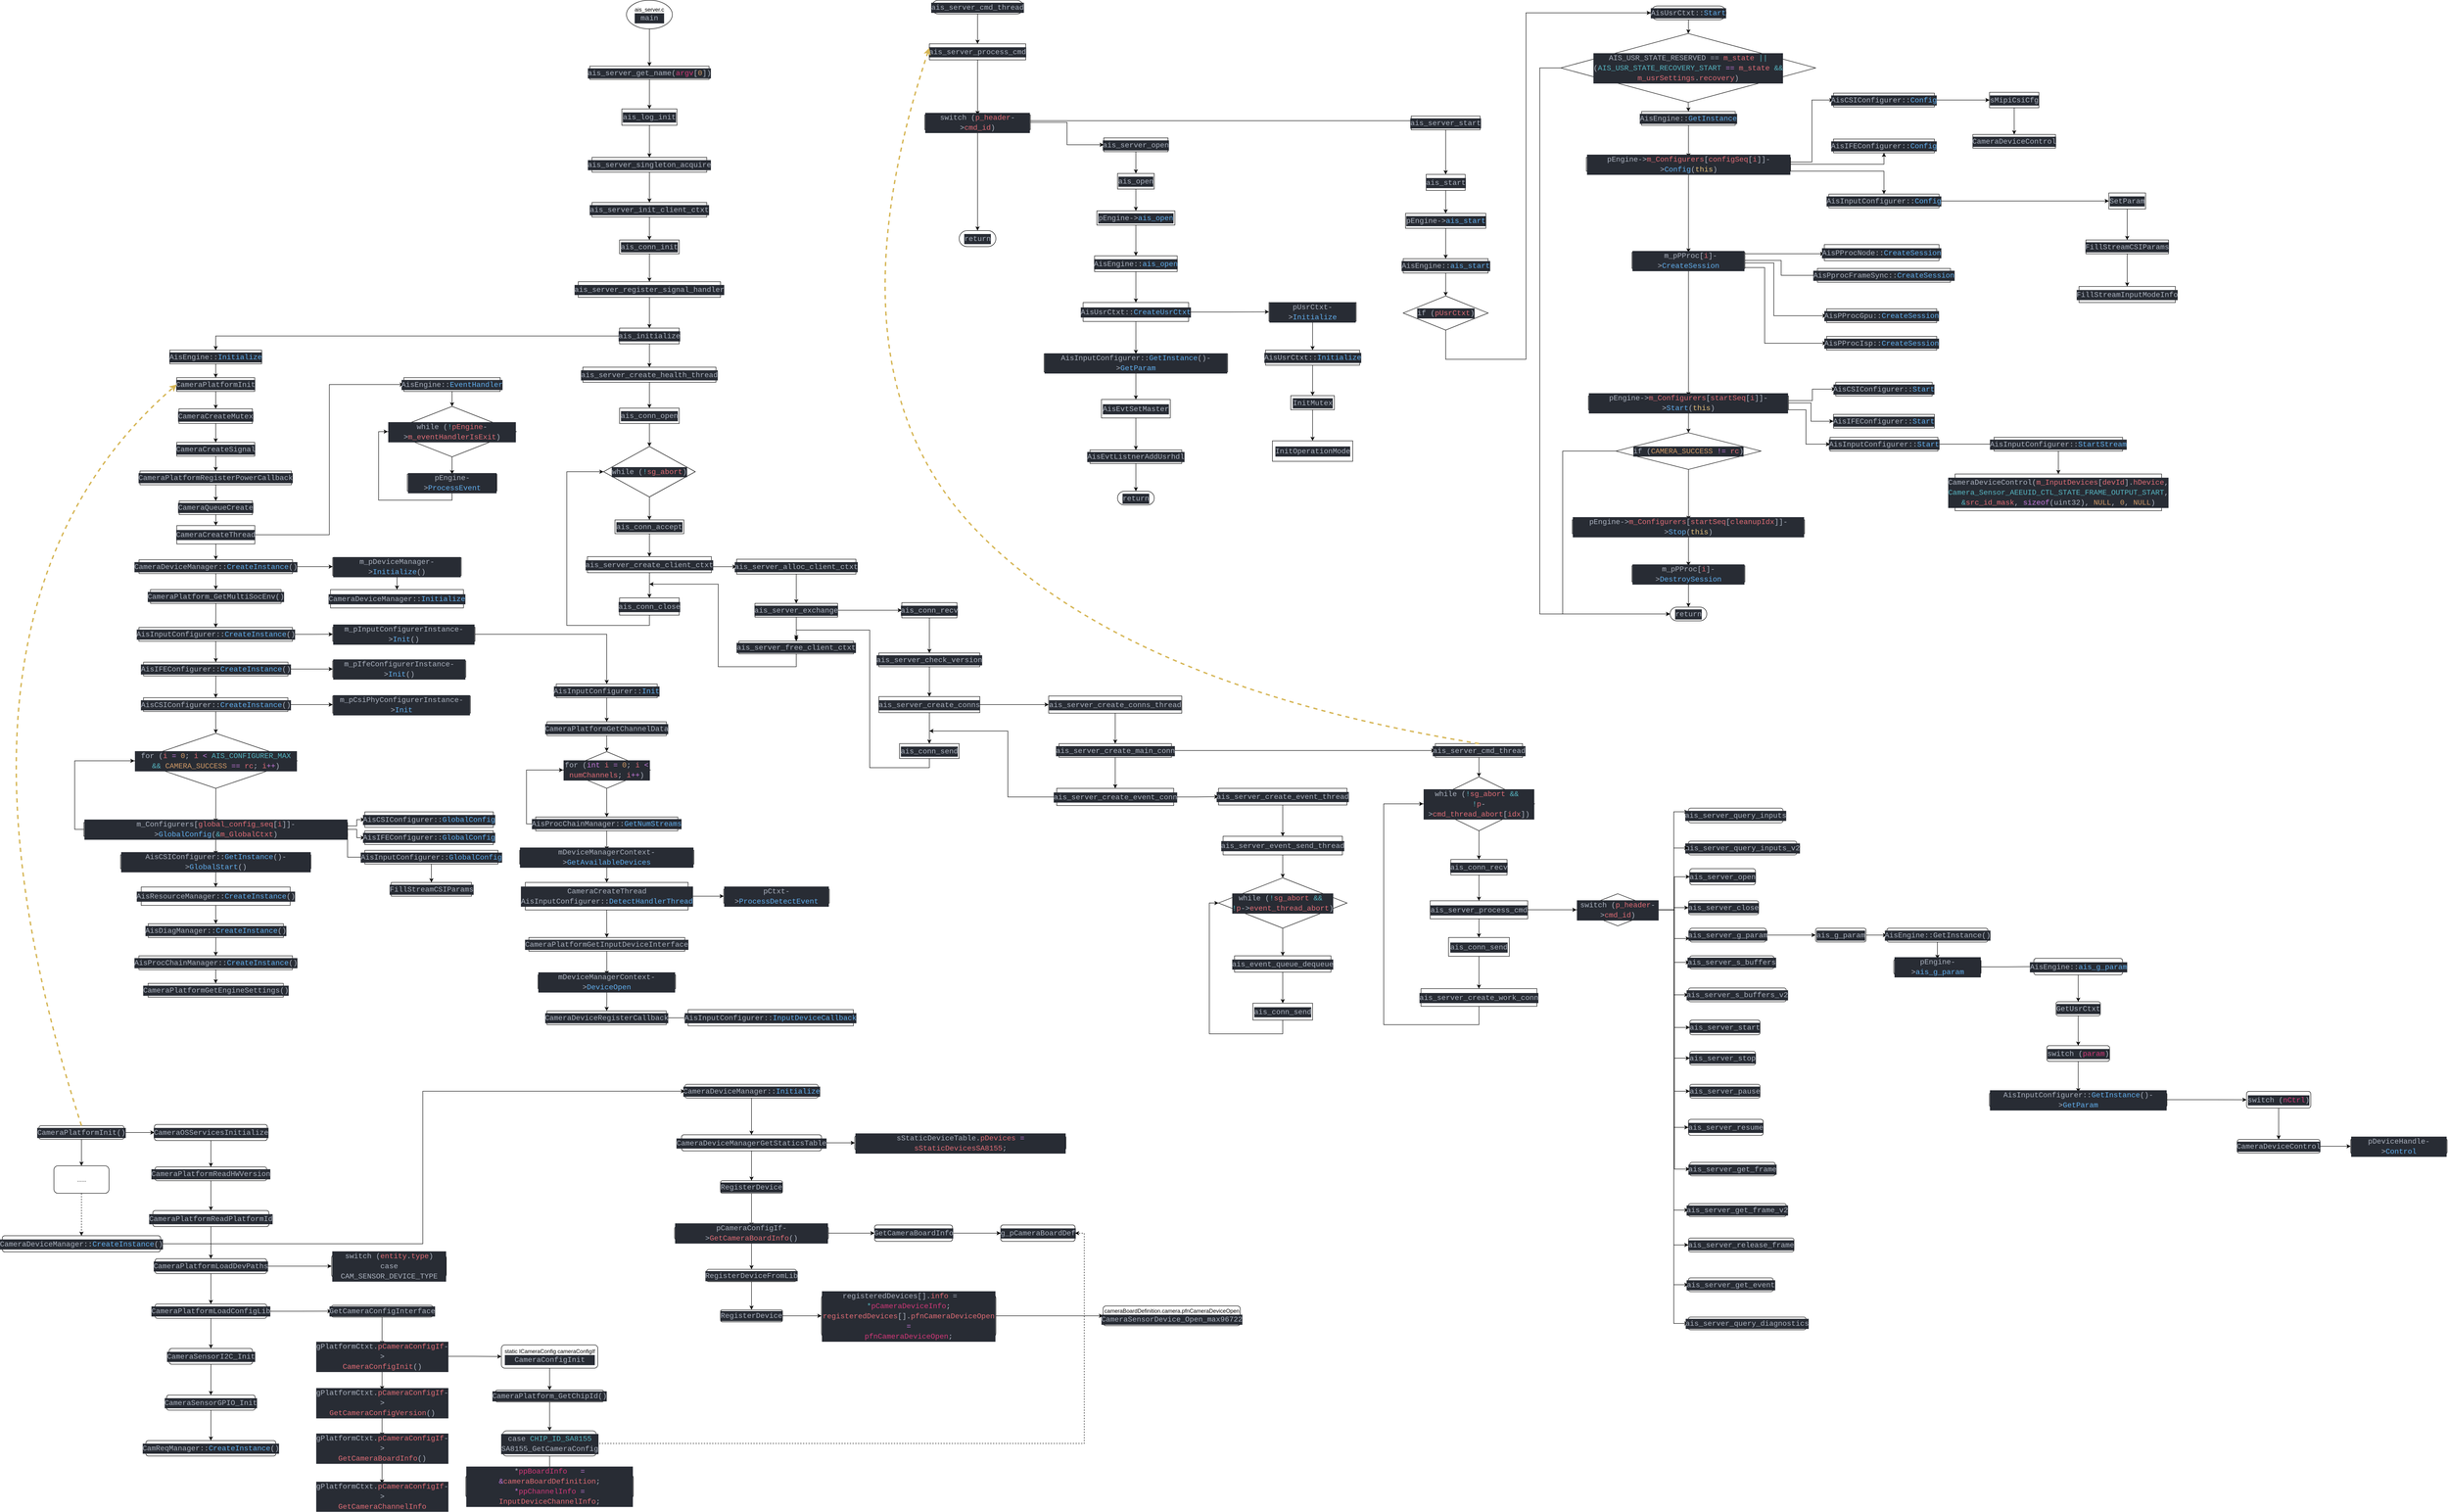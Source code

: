<mxfile version="22.1.2" type="github">
  <diagram name="ページ1" id="MxcRHv74GQzbbk7w7Ox1">
    <mxGraphModel dx="4984" dy="961" grid="1" gridSize="10" guides="1" tooltips="1" connect="1" arrows="1" fold="1" page="1" pageScale="1" pageWidth="827" pageHeight="1169" math="0" shadow="0">
      <root>
        <mxCell id="0" />
        <mxCell id="1" parent="0" />
        <mxCell id="vV6HZoT1D3aVIYh8rzCX-8" style="edgeStyle=orthogonalEdgeStyle;rounded=0;orthogonalLoop=1;jettySize=auto;html=1;entryX=0.5;entryY=0;entryDx=0;entryDy=0;exitX=0.5;exitY=1;exitDx=0;exitDy=0;" parent="1" source="vV6HZoT1D3aVIYh8rzCX-49" target="vV6HZoT1D3aVIYh8rzCX-2" edge="1">
          <mxGeometry relative="1" as="geometry">
            <mxPoint x="414" y="190" as="sourcePoint" />
          </mxGeometry>
        </mxCell>
        <mxCell id="vV6HZoT1D3aVIYh8rzCX-10" style="edgeStyle=orthogonalEdgeStyle;rounded=0;orthogonalLoop=1;jettySize=auto;html=1;entryX=0.5;entryY=0;entryDx=0;entryDy=0;" parent="1" source="vV6HZoT1D3aVIYh8rzCX-2" target="vV6HZoT1D3aVIYh8rzCX-9" edge="1">
          <mxGeometry relative="1" as="geometry" />
        </mxCell>
        <mxCell id="vV6HZoT1D3aVIYh8rzCX-2" value="&lt;div style=&quot;color: rgb(171, 178, 191); background-color: rgb(40, 44, 52); font-family: &amp;quot;Fira Code&amp;quot;, Consolas, &amp;quot;Courier New&amp;quot;, monospace; font-size: 16px; line-height: 22px;&quot;&gt;AisEngine::&lt;span style=&quot;color: #61afef;&quot;&gt;GetInstance&lt;/span&gt;&lt;/div&gt;" style="rounded=0;whiteSpace=wrap;html=1;" parent="1" vertex="1">
          <mxGeometry x="312" y="260" width="204" height="30" as="geometry" />
        </mxCell>
        <mxCell id="vV6HZoT1D3aVIYh8rzCX-7" style="edgeStyle=orthogonalEdgeStyle;rounded=0;orthogonalLoop=1;jettySize=auto;html=1;entryX=0.5;entryY=0;entryDx=0;entryDy=0;" parent="1" source="vV6HZoT1D3aVIYh8rzCX-4" target="vV6HZoT1D3aVIYh8rzCX-49" edge="1">
          <mxGeometry relative="1" as="geometry" />
        </mxCell>
        <mxCell id="vV6HZoT1D3aVIYh8rzCX-4" value="&lt;div style=&quot;color: rgb(171, 178, 191); background-color: rgb(40, 44, 52); font-family: &amp;quot;Fira Code&amp;quot;, Consolas, &amp;quot;Courier New&amp;quot;, monospace; font-size: 16px; line-height: 22px;&quot;&gt;AisUsrCtxt::&lt;span style=&quot;color: #61afef;&quot;&gt;Start&lt;/span&gt;&lt;/div&gt;" style="html=1;dashed=0;whiteSpace=wrap;shape=mxgraph.dfd.start" parent="1" vertex="1">
          <mxGeometry x="332" y="30" width="164" height="30" as="geometry" />
        </mxCell>
        <mxCell id="vV6HZoT1D3aVIYh8rzCX-5" value="" style="html=1;shadow=0;dashed=0;align=center;verticalAlign=middle;shape=mxgraph.arrows2.arrow;dy=0.6;dx=40;direction=south;notch=0;" parent="1" vertex="1">
          <mxGeometry x="390" y="60" height="30" as="geometry" />
        </mxCell>
        <mxCell id="vV6HZoT1D3aVIYh8rzCX-20" style="edgeStyle=orthogonalEdgeStyle;rounded=0;orthogonalLoop=1;jettySize=auto;html=1;entryX=0.5;entryY=0;entryDx=0;entryDy=0;" parent="1" source="vV6HZoT1D3aVIYh8rzCX-9" target="vV6HZoT1D3aVIYh8rzCX-17" edge="1">
          <mxGeometry relative="1" as="geometry">
            <Array as="points">
              <mxPoint x="840" y="390" />
            </Array>
          </mxGeometry>
        </mxCell>
        <mxCell id="vV6HZoT1D3aVIYh8rzCX-22" style="edgeStyle=orthogonalEdgeStyle;rounded=0;orthogonalLoop=1;jettySize=auto;html=1;entryX=0.5;entryY=1;entryDx=0;entryDy=0;" parent="1" source="vV6HZoT1D3aVIYh8rzCX-9" target="vV6HZoT1D3aVIYh8rzCX-13" edge="1">
          <mxGeometry relative="1" as="geometry" />
        </mxCell>
        <mxCell id="vV6HZoT1D3aVIYh8rzCX-24" value="" style="edgeStyle=orthogonalEdgeStyle;rounded=0;orthogonalLoop=1;jettySize=auto;html=1;" parent="1" source="vV6HZoT1D3aVIYh8rzCX-9" target="vV6HZoT1D3aVIYh8rzCX-23" edge="1">
          <mxGeometry relative="1" as="geometry" />
        </mxCell>
        <mxCell id="vV6HZoT1D3aVIYh8rzCX-53" style="edgeStyle=orthogonalEdgeStyle;rounded=0;orthogonalLoop=1;jettySize=auto;html=1;entryX=0;entryY=0.5;entryDx=0;entryDy=0;" parent="1" source="vV6HZoT1D3aVIYh8rzCX-9" target="vV6HZoT1D3aVIYh8rzCX-11" edge="1">
          <mxGeometry relative="1" as="geometry">
            <Array as="points">
              <mxPoint x="683" y="370" />
              <mxPoint x="683" y="235" />
            </Array>
          </mxGeometry>
        </mxCell>
        <mxCell id="vV6HZoT1D3aVIYh8rzCX-9" value="&lt;div style=&quot;color: rgb(171, 178, 191); background-color: rgb(40, 44, 52); font-family: &amp;quot;Fira Code&amp;quot;, Consolas, &amp;quot;Courier New&amp;quot;, monospace; font-size: 16px; line-height: 22px;&quot;&gt;pEngine-&amp;gt;&lt;span style=&quot;color: #e06c75;&quot;&gt;m_Configurers&lt;/span&gt;[&lt;span style=&quot;color: #e06c75;&quot;&gt;configSeq&lt;/span&gt;[&lt;span style=&quot;color: #e06c75;&quot;&gt;i&lt;/span&gt;]]-&amp;gt;&lt;span style=&quot;color: #61afef;&quot;&gt;Config&lt;/span&gt;(&lt;span style=&quot;color: #e5c07b;&quot;&gt;this&lt;/span&gt;)&lt;/div&gt;" style="rounded=0;whiteSpace=wrap;html=1;" parent="1" vertex="1">
          <mxGeometry x="191.5" y="360" width="445" height="30" as="geometry" />
        </mxCell>
        <mxCell id="UhzsABFHu11NXzJleBjR-13" style="edgeStyle=orthogonalEdgeStyle;rounded=0;orthogonalLoop=1;jettySize=auto;html=1;entryX=0;entryY=0.5;entryDx=0;entryDy=0;" parent="1" source="vV6HZoT1D3aVIYh8rzCX-11" target="UhzsABFHu11NXzJleBjR-8" edge="1">
          <mxGeometry relative="1" as="geometry" />
        </mxCell>
        <mxCell id="vV6HZoT1D3aVIYh8rzCX-11" value="&lt;div style=&quot;color: rgb(171, 178, 191); background-color: rgb(40, 44, 52); font-family: &amp;quot;Fira Code&amp;quot;, Consolas, &amp;quot;Courier New&amp;quot;, monospace; font-size: 16px; line-height: 22px;&quot;&gt;AisCSIConfigurer::&lt;span style=&quot;color: #61afef;&quot;&gt;Config&lt;/span&gt;&lt;/div&gt;" style="whiteSpace=wrap;html=1;rounded=0;" parent="1" vertex="1">
          <mxGeometry x="730" y="220" width="220" height="30" as="geometry" />
        </mxCell>
        <mxCell id="UhzsABFHu11NXzJleBjR-2" value="" style="edgeStyle=orthogonalEdgeStyle;rounded=0;orthogonalLoop=1;jettySize=auto;html=1;" parent="1" source="vV6HZoT1D3aVIYh8rzCX-17" target="UhzsABFHu11NXzJleBjR-1" edge="1">
          <mxGeometry relative="1" as="geometry" />
        </mxCell>
        <mxCell id="vV6HZoT1D3aVIYh8rzCX-17" value="&lt;div style=&quot;color: rgb(171, 178, 191); background-color: rgb(40, 44, 52); font-family: &amp;quot;Fira Code&amp;quot;, Consolas, &amp;quot;Courier New&amp;quot;, monospace; font-size: 16px; line-height: 22px;&quot;&gt;AisInputConfigurer::&lt;span style=&quot;color: #61afef;&quot;&gt;Config&lt;/span&gt;&lt;/div&gt;" style="whiteSpace=wrap;html=1;rounded=0;" parent="1" vertex="1">
          <mxGeometry x="720" y="440" width="240" height="30" as="geometry" />
        </mxCell>
        <mxCell id="vV6HZoT1D3aVIYh8rzCX-13" value="&lt;div style=&quot;color: rgb(171, 178, 191); background-color: rgb(40, 44, 52); font-family: &amp;quot;Fira Code&amp;quot;, Consolas, &amp;quot;Courier New&amp;quot;, monospace; font-size: 16px; line-height: 22px;&quot;&gt;AisIFEConfigurer::&lt;span style=&quot;color: #61afef;&quot;&gt;Config&lt;/span&gt;&lt;/div&gt;" style="whiteSpace=wrap;html=1;rounded=0;" parent="1" vertex="1">
          <mxGeometry x="730" y="320" width="220" height="30" as="geometry" />
        </mxCell>
        <mxCell id="vV6HZoT1D3aVIYh8rzCX-26" value="" style="edgeStyle=orthogonalEdgeStyle;rounded=0;orthogonalLoop=1;jettySize=auto;html=1;" parent="1" source="vV6HZoT1D3aVIYh8rzCX-23" target="vV6HZoT1D3aVIYh8rzCX-25" edge="1">
          <mxGeometry relative="1" as="geometry">
            <Array as="points">
              <mxPoint x="680" y="570" />
              <mxPoint x="680" y="570" />
            </Array>
          </mxGeometry>
        </mxCell>
        <mxCell id="vV6HZoT1D3aVIYh8rzCX-31" style="edgeStyle=orthogonalEdgeStyle;rounded=0;orthogonalLoop=1;jettySize=auto;html=1;entryX=0;entryY=0.5;entryDx=0;entryDy=0;" parent="1" source="vV6HZoT1D3aVIYh8rzCX-23" target="vV6HZoT1D3aVIYh8rzCX-28" edge="1">
          <mxGeometry relative="1" as="geometry">
            <Array as="points">
              <mxPoint x="600" y="590" />
              <mxPoint x="600" y="705" />
            </Array>
          </mxGeometry>
        </mxCell>
        <mxCell id="vV6HZoT1D3aVIYh8rzCX-32" style="edgeStyle=orthogonalEdgeStyle;rounded=0;orthogonalLoop=1;jettySize=auto;html=1;entryX=0;entryY=0.5;entryDx=0;entryDy=0;" parent="1" source="vV6HZoT1D3aVIYh8rzCX-23" target="vV6HZoT1D3aVIYh8rzCX-29" edge="1">
          <mxGeometry relative="1" as="geometry">
            <Array as="points">
              <mxPoint x="580" y="600" />
              <mxPoint x="580" y="765" />
            </Array>
          </mxGeometry>
        </mxCell>
        <mxCell id="vV6HZoT1D3aVIYh8rzCX-33" style="edgeStyle=orthogonalEdgeStyle;rounded=0;orthogonalLoop=1;jettySize=auto;html=1;" parent="1" source="vV6HZoT1D3aVIYh8rzCX-23" target="vV6HZoT1D3aVIYh8rzCX-34" edge="1">
          <mxGeometry relative="1" as="geometry">
            <mxPoint x="414" y="870" as="targetPoint" />
          </mxGeometry>
        </mxCell>
        <mxCell id="vV6HZoT1D3aVIYh8rzCX-57" style="edgeStyle=orthogonalEdgeStyle;rounded=0;orthogonalLoop=1;jettySize=auto;html=1;entryX=0;entryY=0.5;entryDx=0;entryDy=0;" parent="1" source="vV6HZoT1D3aVIYh8rzCX-23" target="vV6HZoT1D3aVIYh8rzCX-27" edge="1">
          <mxGeometry relative="1" as="geometry" />
        </mxCell>
        <mxCell id="vV6HZoT1D3aVIYh8rzCX-23" value="&lt;div style=&quot;color: rgb(171, 178, 191); background-color: rgb(40, 44, 52); font-family: &amp;quot;Fira Code&amp;quot;, Consolas, &amp;quot;Courier New&amp;quot;, monospace; font-size: 16px; line-height: 22px;&quot;&gt;&amp;nbsp;m_pPProc[&lt;span style=&quot;color: #e06c75;&quot;&gt;i&lt;/span&gt;]-&amp;gt;&lt;span style=&quot;color: #61afef;&quot;&gt;CreateSession&lt;/span&gt;&lt;/div&gt;" style="whiteSpace=wrap;html=1;rounded=0;" parent="1" vertex="1">
          <mxGeometry x="291" y="567" width="246" height="35" as="geometry" />
        </mxCell>
        <mxCell id="vV6HZoT1D3aVIYh8rzCX-25" value="&lt;div style=&quot;color: rgb(171, 178, 191); background-color: rgb(40, 44, 52); font-family: &amp;quot;Fira Code&amp;quot;, Consolas, &amp;quot;Courier New&amp;quot;, monospace; font-size: 16px; line-height: 22px;&quot;&gt;AisPProcNode::&lt;span style=&quot;color: #61afef;&quot;&gt;CreateSession&lt;/span&gt;&lt;/div&gt;" style="whiteSpace=wrap;html=1;rounded=0;" parent="1" vertex="1">
          <mxGeometry x="710" y="550" width="250" height="35" as="geometry" />
        </mxCell>
        <mxCell id="vV6HZoT1D3aVIYh8rzCX-27" value="&lt;div style=&quot;color: rgb(171, 178, 191); background-color: rgb(40, 44, 52); font-family: &amp;quot;Fira Code&amp;quot;, Consolas, &amp;quot;Courier New&amp;quot;, monospace; font-size: 16px; line-height: 22px;&quot;&gt;AisPprocFrameSync::&lt;span style=&quot;color: #61afef;&quot;&gt;CreateSession&lt;/span&gt;&lt;/div&gt;" style="rounded=0;whiteSpace=wrap;html=1;" parent="1" vertex="1">
          <mxGeometry x="695" y="602" width="290" height="30" as="geometry" />
        </mxCell>
        <mxCell id="vV6HZoT1D3aVIYh8rzCX-28" value="&lt;div style=&quot;color: rgb(171, 178, 191); background-color: rgb(40, 44, 52); font-family: &amp;quot;Fira Code&amp;quot;, Consolas, &amp;quot;Courier New&amp;quot;, monospace; font-size: 16px; line-height: 22px;&quot;&gt;AisPProcGpu::&lt;span style=&quot;color: #61afef;&quot;&gt;CreateSession&lt;/span&gt;&lt;/div&gt;" style="rounded=0;whiteSpace=wrap;html=1;" parent="1" vertex="1">
          <mxGeometry x="715" y="690" width="240" height="30" as="geometry" />
        </mxCell>
        <mxCell id="vV6HZoT1D3aVIYh8rzCX-29" value="&lt;div style=&quot;color: rgb(171, 178, 191); background-color: rgb(40, 44, 52); font-family: &amp;quot;Fira Code&amp;quot;, Consolas, &amp;quot;Courier New&amp;quot;, monospace; font-size: 16px; line-height: 22px;&quot;&gt;AisPProcIsp::&lt;span style=&quot;color: #61afef;&quot;&gt;CreateSession&lt;/span&gt;&lt;/div&gt;" style="rounded=0;whiteSpace=wrap;html=1;" parent="1" vertex="1">
          <mxGeometry x="715" y="750" width="240" height="30" as="geometry" />
        </mxCell>
        <mxCell id="vV6HZoT1D3aVIYh8rzCX-35" style="edgeStyle=orthogonalEdgeStyle;rounded=0;orthogonalLoop=1;jettySize=auto;html=1;" parent="1" source="vV6HZoT1D3aVIYh8rzCX-34" target="vV6HZoT1D3aVIYh8rzCX-36" edge="1">
          <mxGeometry relative="1" as="geometry">
            <mxPoint x="800" y="860" as="targetPoint" />
            <Array as="points">
              <mxPoint x="684" y="890" />
              <mxPoint x="684" y="865" />
            </Array>
          </mxGeometry>
        </mxCell>
        <mxCell id="vV6HZoT1D3aVIYh8rzCX-39" style="edgeStyle=orthogonalEdgeStyle;rounded=0;orthogonalLoop=1;jettySize=auto;html=1;" parent="1" source="vV6HZoT1D3aVIYh8rzCX-34" target="vV6HZoT1D3aVIYh8rzCX-40" edge="1">
          <mxGeometry relative="1" as="geometry">
            <mxPoint x="720" y="1010" as="targetPoint" />
            <Array as="points">
              <mxPoint x="670" y="910" />
              <mxPoint x="670" y="985" />
            </Array>
          </mxGeometry>
        </mxCell>
        <mxCell id="vV6HZoT1D3aVIYh8rzCX-41" style="edgeStyle=orthogonalEdgeStyle;rounded=0;orthogonalLoop=1;jettySize=auto;html=1;" parent="1" source="vV6HZoT1D3aVIYh8rzCX-34" target="vV6HZoT1D3aVIYh8rzCX-42" edge="1">
          <mxGeometry relative="1" as="geometry">
            <mxPoint x="414" y="990" as="targetPoint" />
          </mxGeometry>
        </mxCell>
        <mxCell id="vV6HZoT1D3aVIYh8rzCX-58" style="edgeStyle=orthogonalEdgeStyle;rounded=0;orthogonalLoop=1;jettySize=auto;html=1;entryX=0;entryY=0.5;entryDx=0;entryDy=0;" parent="1" source="vV6HZoT1D3aVIYh8rzCX-34" target="vV6HZoT1D3aVIYh8rzCX-38" edge="1">
          <mxGeometry relative="1" as="geometry" />
        </mxCell>
        <mxCell id="vV6HZoT1D3aVIYh8rzCX-34" value="&lt;div style=&quot;color: rgb(171, 178, 191); background-color: rgb(40, 44, 52); font-family: &amp;quot;Fira Code&amp;quot;, Consolas, &amp;quot;Courier New&amp;quot;, monospace; font-size: 16px; line-height: 22px;&quot;&gt;pEngine-&amp;gt;&lt;span style=&quot;color: #e06c75;&quot;&gt;m_Configurers&lt;/span&gt;[&lt;span style=&quot;color: #e06c75;&quot;&gt;startSeq&lt;/span&gt;[&lt;span style=&quot;color: #e06c75;&quot;&gt;i&lt;/span&gt;]]-&amp;gt;&lt;span style=&quot;color: #61afef;&quot;&gt;Start&lt;/span&gt;(&lt;span style=&quot;color: #e5c07b;&quot;&gt;this&lt;/span&gt;)&lt;/div&gt;" style="rounded=0;whiteSpace=wrap;html=1;" parent="1" vertex="1">
          <mxGeometry x="196" y="880" width="436" height="30" as="geometry" />
        </mxCell>
        <mxCell id="vV6HZoT1D3aVIYh8rzCX-36" value="&lt;div style=&quot;color: rgb(171, 178, 191); background-color: rgb(40, 44, 52); font-family: &amp;quot;Fira Code&amp;quot;, Consolas, &amp;quot;Courier New&amp;quot;, monospace; font-size: 16px; line-height: 22px;&quot;&gt;AisCSIConfigurer::&lt;span style=&quot;color: #61afef;&quot;&gt;Start&lt;/span&gt;&lt;/div&gt;" style="rounded=0;whiteSpace=wrap;html=1;" parent="1" vertex="1">
          <mxGeometry x="735" y="850" width="210" height="30" as="geometry" />
        </mxCell>
        <mxCell id="vV6HZoT1D3aVIYh8rzCX-38" value="&lt;div style=&quot;color: rgb(171, 178, 191); background-color: rgb(40, 44, 52); font-family: &amp;quot;Fira Code&amp;quot;, Consolas, &amp;quot;Courier New&amp;quot;, monospace; font-size: 16px; line-height: 22px;&quot;&gt;AisIFEConfigurer::&lt;span style=&quot;color: #61afef;&quot;&gt;Start&lt;/span&gt;&lt;/div&gt;" style="rounded=0;whiteSpace=wrap;html=1;" parent="1" vertex="1">
          <mxGeometry x="730" y="920" width="220" height="30" as="geometry" />
        </mxCell>
        <mxCell id="UhzsABFHu11NXzJleBjR-103" style="edgeStyle=orthogonalEdgeStyle;rounded=0;orthogonalLoop=1;jettySize=auto;html=1;exitX=1;exitY=0.5;exitDx=0;exitDy=0;entryX=0;entryY=0.5;entryDx=0;entryDy=0;" parent="1" source="vV6HZoT1D3aVIYh8rzCX-40" target="UhzsABFHu11NXzJleBjR-102" edge="1">
          <mxGeometry relative="1" as="geometry" />
        </mxCell>
        <mxCell id="vV6HZoT1D3aVIYh8rzCX-40" value="&lt;div style=&quot;color: rgb(171, 178, 191); background-color: rgb(40, 44, 52); font-family: &amp;quot;Fira Code&amp;quot;, Consolas, &amp;quot;Courier New&amp;quot;, monospace; font-size: 16px; line-height: 22px;&quot;&gt;AisInputConfigurer::&lt;span style=&quot;color: #61afef;&quot;&gt;Start&lt;/span&gt;&lt;/div&gt;" style="rounded=0;whiteSpace=wrap;html=1;" parent="1" vertex="1">
          <mxGeometry x="722.5" y="970" width="235" height="30" as="geometry" />
        </mxCell>
        <mxCell id="vV6HZoT1D3aVIYh8rzCX-44" value="" style="edgeStyle=orthogonalEdgeStyle;rounded=0;orthogonalLoop=1;jettySize=auto;html=1;" parent="1" source="vV6HZoT1D3aVIYh8rzCX-42" target="vV6HZoT1D3aVIYh8rzCX-43" edge="1">
          <mxGeometry relative="1" as="geometry" />
        </mxCell>
        <mxCell id="vV6HZoT1D3aVIYh8rzCX-42" value="&lt;div style=&quot;color: rgb(171, 178, 191); background-color: rgb(40, 44, 52); font-family: &amp;quot;Fira Code&amp;quot;, Consolas, &amp;quot;Courier New&amp;quot;, monospace; font-size: 16px; line-height: 22px;&quot;&gt;if (&lt;span style=&quot;color: #d19a66;&quot;&gt;CAMERA_SUCCESS&lt;/span&gt; &lt;span style=&quot;color: #c678dd;&quot;&gt;!=&lt;/span&gt; &lt;span style=&quot;color: #e06c75;&quot;&gt;rc&lt;/span&gt;)&lt;/div&gt;" style="rhombus;whiteSpace=wrap;html=1;" parent="1" vertex="1">
          <mxGeometry x="256" y="960" width="316" height="80" as="geometry" />
        </mxCell>
        <mxCell id="vV6HZoT1D3aVIYh8rzCX-46" value="" style="edgeStyle=orthogonalEdgeStyle;rounded=0;orthogonalLoop=1;jettySize=auto;html=1;" parent="1" source="vV6HZoT1D3aVIYh8rzCX-43" target="vV6HZoT1D3aVIYh8rzCX-45" edge="1">
          <mxGeometry relative="1" as="geometry" />
        </mxCell>
        <mxCell id="vV6HZoT1D3aVIYh8rzCX-43" value="&lt;div style=&quot;color: rgb(171, 178, 191); background-color: rgb(40, 44, 52); font-family: &amp;quot;Fira Code&amp;quot;, Consolas, &amp;quot;Courier New&amp;quot;, monospace; font-size: 16px; line-height: 22px;&quot;&gt;pEngine-&amp;gt;&lt;span style=&quot;color: #e06c75;&quot;&gt;m_Configurers&lt;/span&gt;[&lt;span style=&quot;color: #e06c75;&quot;&gt;startSeq&lt;/span&gt;[&lt;span style=&quot;color: #e06c75;&quot;&gt;cleanupIdx&lt;/span&gt;]]-&amp;gt;&lt;span style=&quot;color: #61afef;&quot;&gt;Stop&lt;/span&gt;(&lt;span style=&quot;color: #e5c07b;&quot;&gt;this&lt;/span&gt;)&lt;/div&gt;" style="whiteSpace=wrap;html=1;" parent="1" vertex="1">
          <mxGeometry x="161" y="1150" width="506" height="30" as="geometry" />
        </mxCell>
        <mxCell id="vV6HZoT1D3aVIYh8rzCX-45" value="&lt;div style=&quot;color: rgb(171, 178, 191); background-color: rgb(40, 44, 52); font-family: &amp;quot;Fira Code&amp;quot;, Consolas, &amp;quot;Courier New&amp;quot;, monospace; font-size: 16px; line-height: 22px;&quot;&gt;m_pPProc[&lt;span style=&quot;color: #e06c75;&quot;&gt;i&lt;/span&gt;]-&amp;gt;&lt;span style=&quot;color: #61afef;&quot;&gt;DestroySession&lt;/span&gt;&lt;/div&gt;" style="whiteSpace=wrap;html=1;" parent="1" vertex="1">
          <mxGeometry x="291" y="1250" width="246" height="35" as="geometry" />
        </mxCell>
        <mxCell id="vV6HZoT1D3aVIYh8rzCX-47" value="&lt;div style=&quot;color: rgb(171, 178, 191); background-color: rgb(40, 44, 52); font-family: &amp;quot;Fira Code&amp;quot;, Consolas, &amp;quot;Courier New&amp;quot;, monospace; font-size: 16px; line-height: 22px;&quot;&gt;return&lt;/div&gt;" style="html=1;dashed=0;whiteSpace=wrap;shape=mxgraph.dfd.start" parent="1" vertex="1">
          <mxGeometry x="374" y="1340" width="80" height="30" as="geometry" />
        </mxCell>
        <mxCell id="vV6HZoT1D3aVIYh8rzCX-48" style="edgeStyle=orthogonalEdgeStyle;rounded=0;orthogonalLoop=1;jettySize=auto;html=1;entryX=0.5;entryY=0.5;entryDx=0;entryDy=-15;entryPerimeter=0;" parent="1" source="vV6HZoT1D3aVIYh8rzCX-45" target="vV6HZoT1D3aVIYh8rzCX-47" edge="1">
          <mxGeometry relative="1" as="geometry" />
        </mxCell>
        <mxCell id="vV6HZoT1D3aVIYh8rzCX-49" value="&lt;div style=&quot;border-color: var(--border-color); color: rgb(171, 178, 191); background-color: rgb(40, 44, 52); font-family: &amp;quot;Fira Code&amp;quot;, Consolas, &amp;quot;Courier New&amp;quot;, monospace; font-size: 16px; line-height: 22px;&quot;&gt;AIS_USR_STATE_RESERVED&amp;nbsp;==&amp;nbsp;&lt;span style=&quot;border-color: var(--border-color); color: rgb(224, 108, 117);&quot;&gt;m_state&lt;/span&gt;&amp;nbsp;&lt;span style=&quot;border-color: var(--border-color); color: rgb(86, 182, 194);&quot;&gt;||&lt;/span&gt;&lt;/div&gt;&lt;div style=&quot;border-color: var(--border-color); color: rgb(171, 178, 191); background-color: rgb(40, 44, 52); font-family: &amp;quot;Fira Code&amp;quot;, Consolas, &amp;quot;Courier New&amp;quot;, monospace; font-size: 16px; line-height: 22px;&quot;&gt;(&lt;span style=&quot;border-color: var(--border-color); color: rgb(86, 182, 194);&quot;&gt;AIS_USR_STATE_RECOVERY_START&lt;/span&gt;&amp;nbsp;&lt;span style=&quot;border-color: var(--border-color); color: rgb(198, 120, 221);&quot;&gt;==&lt;/span&gt;&amp;nbsp;&lt;span style=&quot;border-color: var(--border-color); color: rgb(224, 108, 117);&quot;&gt;m_state&lt;/span&gt;&amp;nbsp;&lt;span style=&quot;border-color: var(--border-color); color: rgb(86, 182, 194);&quot;&gt;&amp;amp;&amp;amp;&lt;/span&gt;&lt;/div&gt;&lt;div style=&quot;border-color: var(--border-color); color: rgb(171, 178, 191); background-color: rgb(40, 44, 52); font-family: &amp;quot;Fira Code&amp;quot;, Consolas, &amp;quot;Courier New&amp;quot;, monospace; font-size: 16px; line-height: 22px;&quot;&gt;&lt;span style=&quot;border-color: var(--border-color); color: rgb(224, 108, 117);&quot;&gt;m_usrSettings&lt;/span&gt;.&lt;span style=&quot;border-color: var(--border-color); color: rgb(224, 108, 117);&quot;&gt;recovery&lt;/span&gt;)&lt;/div&gt;" style="rhombus;whiteSpace=wrap;html=1;" parent="1" vertex="1">
          <mxGeometry x="136" y="90" width="555" height="150" as="geometry" />
        </mxCell>
        <mxCell id="vV6HZoT1D3aVIYh8rzCX-51" style="edgeStyle=orthogonalEdgeStyle;rounded=0;orthogonalLoop=1;jettySize=auto;html=1;entryX=0;entryY=0.5;entryDx=0;entryDy=0;entryPerimeter=0;" parent="1" source="vV6HZoT1D3aVIYh8rzCX-49" target="vV6HZoT1D3aVIYh8rzCX-47" edge="1">
          <mxGeometry relative="1" as="geometry">
            <Array as="points">
              <mxPoint x="90" y="165" />
              <mxPoint x="90" y="1355" />
            </Array>
          </mxGeometry>
        </mxCell>
        <mxCell id="vV6HZoT1D3aVIYh8rzCX-52" style="edgeStyle=orthogonalEdgeStyle;rounded=0;orthogonalLoop=1;jettySize=auto;html=1;entryX=0;entryY=0.5;entryDx=0;entryDy=0;entryPerimeter=0;" parent="1" source="vV6HZoT1D3aVIYh8rzCX-42" target="vV6HZoT1D3aVIYh8rzCX-47" edge="1">
          <mxGeometry relative="1" as="geometry">
            <Array as="points">
              <mxPoint x="140" y="1000" />
              <mxPoint x="140" y="1355" />
            </Array>
          </mxGeometry>
        </mxCell>
        <mxCell id="vV6HZoT1D3aVIYh8rzCX-62" value="" style="edgeStyle=orthogonalEdgeStyle;rounded=0;orthogonalLoop=1;jettySize=auto;html=1;" parent="1" source="vV6HZoT1D3aVIYh8rzCX-60" target="vV6HZoT1D3aVIYh8rzCX-61" edge="1">
          <mxGeometry relative="1" as="geometry" />
        </mxCell>
        <mxCell id="vV6HZoT1D3aVIYh8rzCX-60" value="&lt;div style=&quot;color: rgb(171, 178, 191); background-color: rgb(40, 44, 52); font-family: &amp;quot;Fira Code&amp;quot;, Consolas, &amp;quot;Courier New&amp;quot;, monospace; font-size: 16px; line-height: 22px;&quot;&gt;ais_server_cmd_thread&lt;/div&gt;" style="html=1;dashed=0;whiteSpace=wrap;shape=mxgraph.dfd.start" parent="1" vertex="1">
          <mxGeometry x="-1235" y="17.5" width="200" height="30" as="geometry" />
        </mxCell>
        <mxCell id="vV6HZoT1D3aVIYh8rzCX-64" value="" style="edgeStyle=orthogonalEdgeStyle;rounded=0;orthogonalLoop=1;jettySize=auto;html=1;" parent="1" source="vV6HZoT1D3aVIYh8rzCX-61" target="vV6HZoT1D3aVIYh8rzCX-67" edge="1">
          <mxGeometry relative="1" as="geometry">
            <mxPoint x="-1135" y="215.5" as="targetPoint" />
          </mxGeometry>
        </mxCell>
        <mxCell id="vV6HZoT1D3aVIYh8rzCX-61" value="&lt;div style=&quot;color: rgb(171, 178, 191); background-color: rgb(40, 44, 52); font-family: &amp;quot;Fira Code&amp;quot;, Consolas, &amp;quot;Courier New&amp;quot;, monospace; font-size: 16px; line-height: 22px;&quot;&gt;ais_server_process_cmd&lt;/div&gt;" style="whiteSpace=wrap;html=1;dashed=0;" parent="1" vertex="1">
          <mxGeometry x="-1240" y="112.5" width="210" height="35" as="geometry" />
        </mxCell>
        <mxCell id="vV6HZoT1D3aVIYh8rzCX-88" value="" style="edgeStyle=orthogonalEdgeStyle;rounded=0;orthogonalLoop=1;jettySize=auto;html=1;" parent="1" source="vV6HZoT1D3aVIYh8rzCX-66" target="vV6HZoT1D3aVIYh8rzCX-87" edge="1">
          <mxGeometry relative="1" as="geometry" />
        </mxCell>
        <mxCell id="vV6HZoT1D3aVIYh8rzCX-66" value="&lt;div style=&quot;color: rgb(171, 178, 191); background-color: rgb(40, 44, 52); font-family: &amp;quot;Fira Code&amp;quot;, Consolas, &amp;quot;Courier New&amp;quot;, monospace; font-size: 16px; line-height: 22px;&quot;&gt;ais_server_open&lt;/div&gt;" style="rounded=0;whiteSpace=wrap;html=1;" parent="1" vertex="1">
          <mxGeometry x="-860" y="317.5" width="140" height="30" as="geometry" />
        </mxCell>
        <mxCell id="vV6HZoT1D3aVIYh8rzCX-70" style="edgeStyle=orthogonalEdgeStyle;rounded=0;orthogonalLoop=1;jettySize=auto;html=1;" parent="1" source="vV6HZoT1D3aVIYh8rzCX-67" target="vV6HZoT1D3aVIYh8rzCX-71" edge="1">
          <mxGeometry relative="1" as="geometry">
            <mxPoint x="-1135" y="447.5" as="targetPoint" />
          </mxGeometry>
        </mxCell>
        <mxCell id="vV6HZoT1D3aVIYh8rzCX-72" style="edgeStyle=orthogonalEdgeStyle;rounded=0;orthogonalLoop=1;jettySize=auto;html=1;entryX=0;entryY=0.5;entryDx=0;entryDy=0;" parent="1" source="vV6HZoT1D3aVIYh8rzCX-67" target="vV6HZoT1D3aVIYh8rzCX-69" edge="1">
          <mxGeometry relative="1" as="geometry">
            <Array as="points">
              <mxPoint x="-140" y="280" />
            </Array>
          </mxGeometry>
        </mxCell>
        <mxCell id="vV6HZoT1D3aVIYh8rzCX-95" style="edgeStyle=orthogonalEdgeStyle;rounded=0;orthogonalLoop=1;jettySize=auto;html=1;entryX=0;entryY=0.5;entryDx=0;entryDy=0;" parent="1" source="vV6HZoT1D3aVIYh8rzCX-67" target="vV6HZoT1D3aVIYh8rzCX-66" edge="1">
          <mxGeometry relative="1" as="geometry" />
        </mxCell>
        <mxCell id="vV6HZoT1D3aVIYh8rzCX-67" value="&lt;div style=&quot;color: rgb(171, 178, 191); background-color: rgb(40, 44, 52); font-family: &amp;quot;Fira Code&amp;quot;, Consolas, &amp;quot;Courier New&amp;quot;, monospace; font-size: 16px; line-height: 22px;&quot;&gt;switch (&lt;span style=&quot;color: #e06c75;&quot;&gt;p_header&lt;/span&gt;-&amp;gt;&lt;span style=&quot;color: #e06c75;&quot;&gt;cmd_id&lt;/span&gt;)&lt;/div&gt;" style="rounded=0;whiteSpace=wrap;html=1;" parent="1" vertex="1">
          <mxGeometry x="-1250" y="267.5" width="230" height="32" as="geometry" />
        </mxCell>
        <mxCell id="vV6HZoT1D3aVIYh8rzCX-74" value="" style="edgeStyle=orthogonalEdgeStyle;rounded=0;orthogonalLoop=1;jettySize=auto;html=1;" parent="1" source="vV6HZoT1D3aVIYh8rzCX-69" target="vV6HZoT1D3aVIYh8rzCX-73" edge="1">
          <mxGeometry relative="1" as="geometry" />
        </mxCell>
        <mxCell id="vV6HZoT1D3aVIYh8rzCX-69" value="&lt;div style=&quot;color: rgb(171, 178, 191); background-color: rgb(40, 44, 52); font-family: &amp;quot;Fira Code&amp;quot;, Consolas, &amp;quot;Courier New&amp;quot;, monospace; font-size: 16px; line-height: 22px;&quot;&gt;ais_server_start&lt;/div&gt;" style="rounded=0;whiteSpace=wrap;html=1;" parent="1" vertex="1">
          <mxGeometry x="-190" y="270" width="150" height="30" as="geometry" />
        </mxCell>
        <mxCell id="vV6HZoT1D3aVIYh8rzCX-71" value="&lt;div style=&quot;color: rgb(171, 178, 191); background-color: rgb(40, 44, 52); font-family: &amp;quot;Fira Code&amp;quot;, Consolas, &amp;quot;Courier New&amp;quot;, monospace; font-size: 16px; line-height: 22px;&quot;&gt;return&lt;/div&gt;" style="html=1;dashed=0;whiteSpace=wrap;shape=mxgraph.dfd.start" parent="1" vertex="1">
          <mxGeometry x="-1175" y="519.5" width="80" height="35" as="geometry" />
        </mxCell>
        <mxCell id="vV6HZoT1D3aVIYh8rzCX-76" value="" style="edgeStyle=orthogonalEdgeStyle;rounded=0;orthogonalLoop=1;jettySize=auto;html=1;" parent="1" source="vV6HZoT1D3aVIYh8rzCX-73" target="vV6HZoT1D3aVIYh8rzCX-75" edge="1">
          <mxGeometry relative="1" as="geometry" />
        </mxCell>
        <mxCell id="vV6HZoT1D3aVIYh8rzCX-73" value="&lt;div style=&quot;color: rgb(171, 178, 191); background-color: rgb(40, 44, 52); font-family: &amp;quot;Fira Code&amp;quot;, Consolas, &amp;quot;Courier New&amp;quot;, monospace; font-size: 16px; line-height: 22px;&quot;&gt;ais_start&lt;/div&gt;" style="whiteSpace=wrap;html=1;rounded=0;" parent="1" vertex="1">
          <mxGeometry x="-157.5" y="397" width="85" height="35" as="geometry" />
        </mxCell>
        <mxCell id="vV6HZoT1D3aVIYh8rzCX-78" value="" style="edgeStyle=orthogonalEdgeStyle;rounded=0;orthogonalLoop=1;jettySize=auto;html=1;" parent="1" source="vV6HZoT1D3aVIYh8rzCX-75" target="vV6HZoT1D3aVIYh8rzCX-77" edge="1">
          <mxGeometry relative="1" as="geometry" />
        </mxCell>
        <mxCell id="vV6HZoT1D3aVIYh8rzCX-75" value="&lt;div style=&quot;color: rgb(171, 178, 191); background-color: rgb(40, 44, 52); font-family: &amp;quot;Fira Code&amp;quot;, Consolas, &amp;quot;Courier New&amp;quot;, monospace; font-size: 16px; line-height: 22px;&quot;&gt;pEngine-&amp;gt;&lt;span style=&quot;color: #61afef;&quot;&gt;ais_start&lt;/span&gt;&lt;/div&gt;" style="whiteSpace=wrap;html=1;rounded=0;" parent="1" vertex="1">
          <mxGeometry x="-202.5" y="482" width="175" height="32.5" as="geometry" />
        </mxCell>
        <mxCell id="vV6HZoT1D3aVIYh8rzCX-82" value="" style="edgeStyle=orthogonalEdgeStyle;rounded=0;orthogonalLoop=1;jettySize=auto;html=1;" parent="1" source="vV6HZoT1D3aVIYh8rzCX-77" target="vV6HZoT1D3aVIYh8rzCX-81" edge="1">
          <mxGeometry relative="1" as="geometry" />
        </mxCell>
        <mxCell id="vV6HZoT1D3aVIYh8rzCX-77" value="&lt;div style=&quot;color: rgb(171, 178, 191); background-color: rgb(40, 44, 52); font-family: &amp;quot;Fira Code&amp;quot;, Consolas, &amp;quot;Courier New&amp;quot;, monospace; font-size: 16px; line-height: 22px;&quot;&gt;AisEngine::&lt;span style=&quot;color: #61afef;&quot;&gt;ais_start&lt;/span&gt;&lt;/div&gt;" style="whiteSpace=wrap;html=1;rounded=0;" parent="1" vertex="1">
          <mxGeometry x="-207.5" y="580.75" width="185" height="31.25" as="geometry" />
        </mxCell>
        <mxCell id="vV6HZoT1D3aVIYh8rzCX-84" value="" style="edgeStyle=orthogonalEdgeStyle;rounded=0;orthogonalLoop=1;jettySize=auto;html=1;entryX=0;entryY=0.5;entryDx=0;entryDy=0;entryPerimeter=0;exitX=0.5;exitY=1;exitDx=0;exitDy=0;" parent="1" source="vV6HZoT1D3aVIYh8rzCX-81" target="vV6HZoT1D3aVIYh8rzCX-4" edge="1">
          <mxGeometry relative="1" as="geometry">
            <mxPoint x="-395" y="851.57" as="targetPoint" />
            <Array as="points">
              <mxPoint x="-115" y="800" />
              <mxPoint x="60" y="800" />
              <mxPoint x="60" y="45" />
            </Array>
          </mxGeometry>
        </mxCell>
        <mxCell id="vV6HZoT1D3aVIYh8rzCX-81" value="&lt;div style=&quot;color: rgb(171, 178, 191); background-color: rgb(40, 44, 52); font-family: &amp;quot;Fira Code&amp;quot;, Consolas, &amp;quot;Courier New&amp;quot;, monospace; font-size: 16px; line-height: 22px;&quot;&gt;if (&lt;span style=&quot;color: #e06c75;&quot;&gt;pUsrCtxt&lt;/span&gt;)&lt;/div&gt;" style="rhombus;whiteSpace=wrap;html=1;rounded=0;" parent="1" vertex="1">
          <mxGeometry x="-207.5" y="662" width="185" height="74.38" as="geometry" />
        </mxCell>
        <mxCell id="vV6HZoT1D3aVIYh8rzCX-90" value="" style="edgeStyle=orthogonalEdgeStyle;rounded=0;orthogonalLoop=1;jettySize=auto;html=1;" parent="1" source="vV6HZoT1D3aVIYh8rzCX-87" target="vV6HZoT1D3aVIYh8rzCX-89" edge="1">
          <mxGeometry relative="1" as="geometry" />
        </mxCell>
        <mxCell id="vV6HZoT1D3aVIYh8rzCX-87" value="&lt;div style=&quot;color: rgb(171, 178, 191); background-color: rgb(40, 44, 52); font-family: &amp;quot;Fira Code&amp;quot;, Consolas, &amp;quot;Courier New&amp;quot;, monospace; font-size: 16px; line-height: 22px;&quot;&gt;ais_open&lt;/div&gt;" style="whiteSpace=wrap;html=1;rounded=0;" parent="1" vertex="1">
          <mxGeometry x="-830" y="395" width="80" height="34" as="geometry" />
        </mxCell>
        <mxCell id="vV6HZoT1D3aVIYh8rzCX-92" value="" style="edgeStyle=orthogonalEdgeStyle;rounded=0;orthogonalLoop=1;jettySize=auto;html=1;" parent="1" source="vV6HZoT1D3aVIYh8rzCX-89" target="vV6HZoT1D3aVIYh8rzCX-91" edge="1">
          <mxGeometry relative="1" as="geometry" />
        </mxCell>
        <mxCell id="vV6HZoT1D3aVIYh8rzCX-89" value="&lt;div style=&quot;color: rgb(171, 178, 191); background-color: rgb(40, 44, 52); font-family: &amp;quot;Fira Code&amp;quot;, Consolas, &amp;quot;Courier New&amp;quot;, monospace; font-size: 16px; line-height: 22px;&quot;&gt;pEngine-&amp;gt;&lt;span style=&quot;color: #61afef;&quot;&gt;ais_open&lt;/span&gt;&lt;/div&gt;" style="whiteSpace=wrap;html=1;rounded=0;" parent="1" vertex="1">
          <mxGeometry x="-875" y="476.5" width="170" height="31" as="geometry" />
        </mxCell>
        <mxCell id="vV6HZoT1D3aVIYh8rzCX-94" value="" style="edgeStyle=orthogonalEdgeStyle;rounded=0;orthogonalLoop=1;jettySize=auto;html=1;" parent="1" source="vV6HZoT1D3aVIYh8rzCX-91" target="vV6HZoT1D3aVIYh8rzCX-93" edge="1">
          <mxGeometry relative="1" as="geometry" />
        </mxCell>
        <mxCell id="vV6HZoT1D3aVIYh8rzCX-91" value="&lt;div style=&quot;color: rgb(171, 178, 191); background-color: rgb(40, 44, 52); font-family: &amp;quot;Fira Code&amp;quot;, Consolas, &amp;quot;Courier New&amp;quot;, monospace; font-size: 16px; line-height: 22px;&quot;&gt;AisEngine::&lt;span style=&quot;color: #61afef;&quot;&gt;ais_open&lt;/span&gt;&lt;/div&gt;" style="whiteSpace=wrap;html=1;rounded=0;" parent="1" vertex="1">
          <mxGeometry x="-880" y="574.5" width="180" height="34.5" as="geometry" />
        </mxCell>
        <mxCell id="vV6HZoT1D3aVIYh8rzCX-97" value="" style="edgeStyle=orthogonalEdgeStyle;rounded=0;orthogonalLoop=1;jettySize=auto;html=1;" parent="1" source="vV6HZoT1D3aVIYh8rzCX-93" target="vV6HZoT1D3aVIYh8rzCX-96" edge="1">
          <mxGeometry relative="1" as="geometry" />
        </mxCell>
        <mxCell id="vV6HZoT1D3aVIYh8rzCX-109" value="" style="edgeStyle=orthogonalEdgeStyle;rounded=0;orthogonalLoop=1;jettySize=auto;html=1;entryX=0;entryY=0.5;entryDx=0;entryDy=0;" parent="1" source="vV6HZoT1D3aVIYh8rzCX-93" target="vV6HZoT1D3aVIYh8rzCX-108" edge="1">
          <mxGeometry relative="1" as="geometry">
            <mxPoint x="-590" y="696.7" as="targetPoint" />
          </mxGeometry>
        </mxCell>
        <mxCell id="vV6HZoT1D3aVIYh8rzCX-93" value="&lt;div style=&quot;color: rgb(171, 178, 191); background-color: rgb(40, 44, 52); font-family: &amp;quot;Fira Code&amp;quot;, Consolas, &amp;quot;Courier New&amp;quot;, monospace; font-size: 16px; line-height: 22px;&quot;&gt;AisUsrCtxt::&lt;span style=&quot;color: #61afef;&quot;&gt;CreateUsrCtxt&lt;/span&gt;&lt;/div&gt;" style="whiteSpace=wrap;html=1;rounded=0;" parent="1" vertex="1">
          <mxGeometry x="-905" y="676.25" width="230" height="41.25" as="geometry" />
        </mxCell>
        <mxCell id="vV6HZoT1D3aVIYh8rzCX-99" value="" style="edgeStyle=orthogonalEdgeStyle;rounded=0;orthogonalLoop=1;jettySize=auto;html=1;" parent="1" source="vV6HZoT1D3aVIYh8rzCX-96" target="vV6HZoT1D3aVIYh8rzCX-98" edge="1">
          <mxGeometry relative="1" as="geometry" />
        </mxCell>
        <mxCell id="vV6HZoT1D3aVIYh8rzCX-96" value="&lt;div style=&quot;color: rgb(171, 178, 191); background-color: rgb(40, 44, 52); font-family: &amp;quot;Fira Code&amp;quot;, Consolas, &amp;quot;Courier New&amp;quot;, monospace; font-size: 16px; line-height: 22px;&quot;&gt;AisInputConfigurer::&lt;span style=&quot;color: #61afef;&quot;&gt;GetInstance&lt;/span&gt;()-&amp;gt;&lt;span style=&quot;color: #61afef;&quot;&gt;GetParam&lt;/span&gt;&lt;/div&gt;" style="whiteSpace=wrap;html=1;rounded=0;" parent="1" vertex="1">
          <mxGeometry x="-990" y="788.13" width="400" height="39.37" as="geometry" />
        </mxCell>
        <mxCell id="vV6HZoT1D3aVIYh8rzCX-101" value="" style="edgeStyle=orthogonalEdgeStyle;rounded=0;orthogonalLoop=1;jettySize=auto;html=1;" parent="1" source="vV6HZoT1D3aVIYh8rzCX-98" target="vV6HZoT1D3aVIYh8rzCX-100" edge="1">
          <mxGeometry relative="1" as="geometry" />
        </mxCell>
        <mxCell id="vV6HZoT1D3aVIYh8rzCX-98" value="&lt;div style=&quot;color: rgb(171, 178, 191); background-color: rgb(40, 44, 52); font-family: &amp;quot;Fira Code&amp;quot;, Consolas, &amp;quot;Courier New&amp;quot;, monospace; font-size: 16px; line-height: 22px;&quot;&gt;AisEvtSetMaster&lt;/div&gt;" style="whiteSpace=wrap;html=1;rounded=0;" parent="1" vertex="1">
          <mxGeometry x="-865" y="887.5" width="150" height="40.32" as="geometry" />
        </mxCell>
        <mxCell id="vV6HZoT1D3aVIYh8rzCX-104" value="" style="edgeStyle=orthogonalEdgeStyle;rounded=0;orthogonalLoop=1;jettySize=auto;html=1;" parent="1" source="vV6HZoT1D3aVIYh8rzCX-100" target="vV6HZoT1D3aVIYh8rzCX-103" edge="1">
          <mxGeometry relative="1" as="geometry" />
        </mxCell>
        <mxCell id="vV6HZoT1D3aVIYh8rzCX-100" value="&lt;div style=&quot;color: rgb(171, 178, 191); background-color: rgb(40, 44, 52); font-family: &amp;quot;Fira Code&amp;quot;, Consolas, &amp;quot;Courier New&amp;quot;, monospace; font-size: 16px; line-height: 22px;&quot;&gt;AisEvtListnerAddUsrhdl&lt;/div&gt;" style="whiteSpace=wrap;html=1;rounded=0;" parent="1" vertex="1">
          <mxGeometry x="-890" y="997.5" width="200" height="29.52" as="geometry" />
        </mxCell>
        <mxCell id="vV6HZoT1D3aVIYh8rzCX-103" value="&lt;div style=&quot;color: rgb(171, 178, 191); background-color: rgb(40, 44, 52); font-family: &amp;quot;Fira Code&amp;quot;, Consolas, &amp;quot;Courier New&amp;quot;, monospace; font-size: 16px; line-height: 22px;&quot;&gt;return&lt;/div&gt;" style="html=1;dashed=0;whiteSpace=wrap;shape=mxgraph.dfd.start" parent="1" vertex="1">
          <mxGeometry x="-830" y="1087.5" width="80" height="30" as="geometry" />
        </mxCell>
        <mxCell id="vV6HZoT1D3aVIYh8rzCX-111" value="" style="edgeStyle=orthogonalEdgeStyle;rounded=0;orthogonalLoop=1;jettySize=auto;html=1;" parent="1" source="vV6HZoT1D3aVIYh8rzCX-108" target="vV6HZoT1D3aVIYh8rzCX-110" edge="1">
          <mxGeometry relative="1" as="geometry" />
        </mxCell>
        <mxCell id="vV6HZoT1D3aVIYh8rzCX-108" value="&lt;div style=&quot;color: rgb(171, 178, 191); background-color: rgb(40, 44, 52); font-family: &amp;quot;Fira Code&amp;quot;, Consolas, &amp;quot;Courier New&amp;quot;, monospace; font-size: 16px; line-height: 22px;&quot;&gt;pUsrCtxt-&amp;gt;&lt;span style=&quot;color: #61afef;&quot;&gt;Initialize&lt;/span&gt;&lt;/div&gt;" style="whiteSpace=wrap;html=1;rounded=0;" parent="1" vertex="1">
          <mxGeometry x="-500" y="676.25" width="190" height="40.63" as="geometry" />
        </mxCell>
        <mxCell id="vV6HZoT1D3aVIYh8rzCX-113" value="" style="edgeStyle=orthogonalEdgeStyle;rounded=0;orthogonalLoop=1;jettySize=auto;html=1;" parent="1" source="vV6HZoT1D3aVIYh8rzCX-110" target="vV6HZoT1D3aVIYh8rzCX-112" edge="1">
          <mxGeometry relative="1" as="geometry" />
        </mxCell>
        <mxCell id="vV6HZoT1D3aVIYh8rzCX-110" value="&lt;div style=&quot;color: rgb(171, 178, 191); background-color: rgb(40, 44, 52); font-family: &amp;quot;Fira Code&amp;quot;, Consolas, &amp;quot;Courier New&amp;quot;, monospace; font-size: 16px; line-height: 22px;&quot;&gt;AisUsrCtxt::&lt;span style=&quot;color: #61afef;&quot;&gt;Initialize&lt;/span&gt;&lt;/div&gt;" style="whiteSpace=wrap;html=1;rounded=0;" parent="1" vertex="1">
          <mxGeometry x="-507.5" y="780" width="205" height="32.8" as="geometry" />
        </mxCell>
        <mxCell id="vV6HZoT1D3aVIYh8rzCX-115" value="" style="edgeStyle=orthogonalEdgeStyle;rounded=0;orthogonalLoop=1;jettySize=auto;html=1;" parent="1" source="vV6HZoT1D3aVIYh8rzCX-112" target="vV6HZoT1D3aVIYh8rzCX-114" edge="1">
          <mxGeometry relative="1" as="geometry" />
        </mxCell>
        <mxCell id="vV6HZoT1D3aVIYh8rzCX-112" value="&lt;div style=&quot;color: rgb(171, 178, 191); background-color: rgb(40, 44, 52); font-family: &amp;quot;Fira Code&amp;quot;, Consolas, &amp;quot;Courier New&amp;quot;, monospace; font-size: 16px; line-height: 22px;&quot;&gt;InitMutex&lt;/div&gt;" style="whiteSpace=wrap;html=1;rounded=0;" parent="1" vertex="1">
          <mxGeometry x="-452.5" y="879.2" width="95" height="30.8" as="geometry" />
        </mxCell>
        <mxCell id="vV6HZoT1D3aVIYh8rzCX-114" value="&lt;div style=&quot;color: rgb(171, 178, 191); background-color: rgb(40, 44, 52); font-family: &amp;quot;Fira Code&amp;quot;, Consolas, &amp;quot;Courier New&amp;quot;, monospace; font-size: 16px; line-height: 22px;&quot;&gt;InitOperationMode&lt;/div&gt;" style="whiteSpace=wrap;html=1;rounded=0;" parent="1" vertex="1">
          <mxGeometry x="-492.5" y="977.7" width="175" height="44.6" as="geometry" />
        </mxCell>
        <mxCell id="UhzsABFHu11NXzJleBjR-4" value="" style="edgeStyle=orthogonalEdgeStyle;rounded=0;orthogonalLoop=1;jettySize=auto;html=1;" parent="1" source="UhzsABFHu11NXzJleBjR-1" target="UhzsABFHu11NXzJleBjR-3" edge="1">
          <mxGeometry relative="1" as="geometry" />
        </mxCell>
        <mxCell id="UhzsABFHu11NXzJleBjR-1" value="&lt;div style=&quot;color: rgb(171, 178, 191); background-color: rgb(40, 44, 52); font-family: &amp;quot;Fira Code&amp;quot;, Consolas, &amp;quot;Courier New&amp;quot;, monospace; font-size: 16px; line-height: 22px;&quot;&gt;SetParam&lt;/div&gt;" style="whiteSpace=wrap;html=1;rounded=0;" parent="1" vertex="1">
          <mxGeometry x="1330" y="437.5" width="80" height="35" as="geometry" />
        </mxCell>
        <mxCell id="UhzsABFHu11NXzJleBjR-6" value="" style="edgeStyle=orthogonalEdgeStyle;rounded=0;orthogonalLoop=1;jettySize=auto;html=1;" parent="1" source="UhzsABFHu11NXzJleBjR-3" target="UhzsABFHu11NXzJleBjR-5" edge="1">
          <mxGeometry relative="1" as="geometry" />
        </mxCell>
        <mxCell id="UhzsABFHu11NXzJleBjR-3" value="&lt;div style=&quot;color: rgb(171, 178, 191); background-color: rgb(40, 44, 52); font-family: &amp;quot;Fira Code&amp;quot;, Consolas, &amp;quot;Courier New&amp;quot;, monospace; font-size: 16px; line-height: 22px;&quot;&gt;FillStreamCSIParams&lt;/div&gt;" style="whiteSpace=wrap;html=1;rounded=0;" parent="1" vertex="1">
          <mxGeometry x="1280" y="540" width="180" height="30" as="geometry" />
        </mxCell>
        <mxCell id="UhzsABFHu11NXzJleBjR-5" value="&lt;div style=&quot;color: rgb(171, 178, 191); background-color: rgb(40, 44, 52); font-family: &amp;quot;Fira Code&amp;quot;, Consolas, &amp;quot;Courier New&amp;quot;, monospace; font-size: 16px; line-height: 22px;&quot;&gt;FillStreamInputModeInfo&lt;/div&gt;" style="whiteSpace=wrap;html=1;rounded=0;" parent="1" vertex="1">
          <mxGeometry x="1265" y="641.25" width="210" height="35" as="geometry" />
        </mxCell>
        <mxCell id="UhzsABFHu11NXzJleBjR-14" style="edgeStyle=orthogonalEdgeStyle;rounded=0;orthogonalLoop=1;jettySize=auto;html=1;" parent="1" source="UhzsABFHu11NXzJleBjR-8" target="UhzsABFHu11NXzJleBjR-12" edge="1">
          <mxGeometry relative="1" as="geometry" />
        </mxCell>
        <mxCell id="UhzsABFHu11NXzJleBjR-8" value="&lt;div style=&quot;color: rgb(171, 178, 191); background-color: rgb(40, 44, 52); font-family: &amp;quot;Fira Code&amp;quot;, Consolas, &amp;quot;Courier New&amp;quot;, monospace; font-size: 16px; line-height: 22px;&quot;&gt;sMipiCsiCfg&lt;/div&gt;" style="whiteSpace=wrap;html=1;rounded=0;" parent="1" vertex="1">
          <mxGeometry x="1070" y="218.19" width="107.5" height="33.62" as="geometry" />
        </mxCell>
        <mxCell id="UhzsABFHu11NXzJleBjR-12" value="&lt;div style=&quot;color: rgb(171, 178, 191); background-color: rgb(40, 44, 52); font-family: &amp;quot;Fira Code&amp;quot;, Consolas, &amp;quot;Courier New&amp;quot;, monospace; font-size: 16px; line-height: 22px;&quot;&gt;CameraDeviceControl&lt;/div&gt;" style="rounded=0;whiteSpace=wrap;html=1;" parent="1" vertex="1">
          <mxGeometry x="1033.75" y="310" width="180" height="30" as="geometry" />
        </mxCell>
        <mxCell id="UhzsABFHu11NXzJleBjR-18" value="" style="edgeStyle=orthogonalEdgeStyle;rounded=0;orthogonalLoop=1;jettySize=auto;html=1;" parent="1" source="UhzsABFHu11NXzJleBjR-15" target="UhzsABFHu11NXzJleBjR-17" edge="1">
          <mxGeometry relative="1" as="geometry" />
        </mxCell>
        <mxCell id="UhzsABFHu11NXzJleBjR-15" value="ais_server.c&lt;br&gt;&lt;div style=&quot;color: rgb(171, 178, 191); background-color: rgb(40, 44, 52); font-family: &amp;quot;Fira Code&amp;quot;, Consolas, &amp;quot;Courier New&amp;quot;, monospace; font-size: 16px; line-height: 22px;&quot;&gt;main&lt;/div&gt;" style="ellipse;whiteSpace=wrap;html=1;" parent="1" vertex="1">
          <mxGeometry x="-1900" y="17.5" width="100" height="62.5" as="geometry" />
        </mxCell>
        <mxCell id="UhzsABFHu11NXzJleBjR-20" value="" style="edgeStyle=orthogonalEdgeStyle;rounded=0;orthogonalLoop=1;jettySize=auto;html=1;" parent="1" source="UhzsABFHu11NXzJleBjR-17" target="UhzsABFHu11NXzJleBjR-19" edge="1">
          <mxGeometry relative="1" as="geometry" />
        </mxCell>
        <mxCell id="UhzsABFHu11NXzJleBjR-17" value="&lt;div style=&quot;color: rgb(171, 178, 191); background-color: rgb(40, 44, 52); font-family: &amp;quot;Fira Code&amp;quot;, Consolas, &amp;quot;Courier New&amp;quot;, monospace; font-size: 16px; line-height: 22px;&quot;&gt;ais_server_get_name(&lt;span style=&quot;color: #d33778;&quot;&gt;argv&lt;/span&gt;[&lt;span style=&quot;color: #d19a66;&quot;&gt;0&lt;/span&gt;])&lt;/div&gt;" style="whiteSpace=wrap;html=1;" parent="1" vertex="1">
          <mxGeometry x="-1980" y="161.25" width="260" height="28.75" as="geometry" />
        </mxCell>
        <mxCell id="UhzsABFHu11NXzJleBjR-22" value="" style="edgeStyle=orthogonalEdgeStyle;rounded=0;orthogonalLoop=1;jettySize=auto;html=1;" parent="1" source="UhzsABFHu11NXzJleBjR-19" target="UhzsABFHu11NXzJleBjR-21" edge="1">
          <mxGeometry relative="1" as="geometry" />
        </mxCell>
        <mxCell id="UhzsABFHu11NXzJleBjR-19" value="&lt;div style=&quot;color: rgb(171, 178, 191); background-color: rgb(40, 44, 52); font-family: &amp;quot;Fira Code&amp;quot;, Consolas, &amp;quot;Courier New&amp;quot;, monospace; font-size: 16px; line-height: 22px;&quot;&gt;ais_log_init&lt;/div&gt;" style="whiteSpace=wrap;html=1;" parent="1" vertex="1">
          <mxGeometry x="-1910" y="254.38" width="120" height="35.63" as="geometry" />
        </mxCell>
        <mxCell id="UhzsABFHu11NXzJleBjR-24" value="" style="edgeStyle=orthogonalEdgeStyle;rounded=0;orthogonalLoop=1;jettySize=auto;html=1;" parent="1" source="UhzsABFHu11NXzJleBjR-21" target="UhzsABFHu11NXzJleBjR-23" edge="1">
          <mxGeometry relative="1" as="geometry" />
        </mxCell>
        <mxCell id="UhzsABFHu11NXzJleBjR-21" value="&lt;div style=&quot;color: rgb(171, 178, 191); background-color: rgb(40, 44, 52); font-family: &amp;quot;Fira Code&amp;quot;, Consolas, &amp;quot;Courier New&amp;quot;, monospace; font-size: 16px; line-height: 22px;&quot;&gt;ais_server_singleton_acquire&lt;/div&gt;" style="whiteSpace=wrap;html=1;" parent="1" vertex="1">
          <mxGeometry x="-1975" y="360" width="250" height="32.18" as="geometry" />
        </mxCell>
        <mxCell id="UhzsABFHu11NXzJleBjR-26" value="" style="edgeStyle=orthogonalEdgeStyle;rounded=0;orthogonalLoop=1;jettySize=auto;html=1;entryX=0.5;entryY=0;entryDx=0;entryDy=0;" parent="1" source="UhzsABFHu11NXzJleBjR-23" target="UhzsABFHu11NXzJleBjR-32" edge="1">
          <mxGeometry relative="1" as="geometry" />
        </mxCell>
        <mxCell id="UhzsABFHu11NXzJleBjR-23" value="&lt;div style=&quot;color: rgb(171, 178, 191); background-color: rgb(40, 44, 52); font-family: &amp;quot;Fira Code&amp;quot;, Consolas, &amp;quot;Courier New&amp;quot;, monospace; font-size: 16px; line-height: 22px;&quot;&gt;ais_server_init_client_ctxt&lt;/div&gt;" style="whiteSpace=wrap;html=1;" parent="1" vertex="1">
          <mxGeometry x="-1975" y="458.27" width="250" height="31.73" as="geometry" />
        </mxCell>
        <mxCell id="UhzsABFHu11NXzJleBjR-28" value="" style="edgeStyle=orthogonalEdgeStyle;rounded=0;orthogonalLoop=1;jettySize=auto;html=1;" parent="1" source="UhzsABFHu11NXzJleBjR-25" target="UhzsABFHu11NXzJleBjR-27" edge="1">
          <mxGeometry relative="1" as="geometry" />
        </mxCell>
        <mxCell id="UhzsABFHu11NXzJleBjR-25" value="&lt;div style=&quot;color: rgb(171, 178, 191); background-color: rgb(40, 44, 52); font-family: &amp;quot;Fira Code&amp;quot;, Consolas, &amp;quot;Courier New&amp;quot;, monospace; font-size: 16px; line-height: 22px;&quot;&gt;ais_server_register_signal_handler&lt;/div&gt;" style="whiteSpace=wrap;html=1;" parent="1" vertex="1">
          <mxGeometry x="-2005" y="630.85" width="310" height="34.13" as="geometry" />
        </mxCell>
        <mxCell id="UhzsABFHu11NXzJleBjR-30" value="" style="edgeStyle=orthogonalEdgeStyle;rounded=0;orthogonalLoop=1;jettySize=auto;html=1;" parent="1" source="UhzsABFHu11NXzJleBjR-27" target="UhzsABFHu11NXzJleBjR-29" edge="1">
          <mxGeometry relative="1" as="geometry" />
        </mxCell>
        <mxCell id="UhzsABFHu11NXzJleBjR-123" style="edgeStyle=orthogonalEdgeStyle;rounded=0;orthogonalLoop=1;jettySize=auto;html=1;exitX=0;exitY=0.5;exitDx=0;exitDy=0;entryX=0.5;entryY=0;entryDx=0;entryDy=0;" parent="1" source="UhzsABFHu11NXzJleBjR-27" target="UhzsABFHu11NXzJleBjR-106" edge="1">
          <mxGeometry relative="1" as="geometry" />
        </mxCell>
        <mxCell id="UhzsABFHu11NXzJleBjR-27" value="&lt;div style=&quot;color: rgb(171, 178, 191); background-color: rgb(40, 44, 52); font-family: &amp;quot;Fira Code&amp;quot;, Consolas, &amp;quot;Courier New&amp;quot;, monospace; font-size: 16px; line-height: 22px;&quot;&gt;ais_initialize&lt;/div&gt;" style="whiteSpace=wrap;html=1;" parent="1" vertex="1">
          <mxGeometry x="-1915" y="732.05" width="130" height="34.3" as="geometry" />
        </mxCell>
        <mxCell id="UhzsABFHu11NXzJleBjR-35" value="" style="edgeStyle=orthogonalEdgeStyle;rounded=0;orthogonalLoop=1;jettySize=auto;html=1;" parent="1" source="UhzsABFHu11NXzJleBjR-29" target="UhzsABFHu11NXzJleBjR-34" edge="1">
          <mxGeometry relative="1" as="geometry" />
        </mxCell>
        <mxCell id="UhzsABFHu11NXzJleBjR-29" value="&lt;div style=&quot;color: rgb(171, 178, 191); background-color: rgb(40, 44, 52); font-family: &amp;quot;Fira Code&amp;quot;, Consolas, &amp;quot;Courier New&amp;quot;, monospace; font-size: 16px; line-height: 22px;&quot;&gt;ais_server_create_health_thread&lt;/div&gt;" style="whiteSpace=wrap;html=1;" parent="1" vertex="1">
          <mxGeometry x="-1995" y="817.15" width="290" height="32.85" as="geometry" />
        </mxCell>
        <mxCell id="UhzsABFHu11NXzJleBjR-33" style="edgeStyle=orthogonalEdgeStyle;rounded=0;orthogonalLoop=1;jettySize=auto;html=1;entryX=0.5;entryY=0;entryDx=0;entryDy=0;" parent="1" source="UhzsABFHu11NXzJleBjR-32" target="UhzsABFHu11NXzJleBjR-25" edge="1">
          <mxGeometry relative="1" as="geometry" />
        </mxCell>
        <mxCell id="UhzsABFHu11NXzJleBjR-32" value="&lt;div style=&quot;color: rgb(171, 178, 191); background-color: rgb(40, 44, 52); font-family: &amp;quot;Fira Code&amp;quot;, Consolas, &amp;quot;Courier New&amp;quot;, monospace; font-size: 16px; line-height: 22px;&quot;&gt;ais_conn_init&lt;/div&gt;" style="rounded=0;whiteSpace=wrap;html=1;" parent="1" vertex="1">
          <mxGeometry x="-1915" y="540" width="130" height="30" as="geometry" />
        </mxCell>
        <mxCell id="UhzsABFHu11NXzJleBjR-37" style="edgeStyle=orthogonalEdgeStyle;rounded=0;orthogonalLoop=1;jettySize=auto;html=1;entryX=0.5;entryY=0;entryDx=0;entryDy=0;" parent="1" source="UhzsABFHu11NXzJleBjR-34" target="UhzsABFHu11NXzJleBjR-36" edge="1">
          <mxGeometry relative="1" as="geometry" />
        </mxCell>
        <mxCell id="UhzsABFHu11NXzJleBjR-34" value="&lt;div style=&quot;color: rgb(171, 178, 191); background-color: rgb(40, 44, 52); font-family: &amp;quot;Fira Code&amp;quot;, Consolas, &amp;quot;Courier New&amp;quot;, monospace; font-size: 16px; line-height: 22px;&quot;&gt;ais_conn_open&lt;/div&gt;" style="whiteSpace=wrap;html=1;" parent="1" vertex="1">
          <mxGeometry x="-1915" y="906.42" width="130" height="33.58" as="geometry" />
        </mxCell>
        <mxCell id="UhzsABFHu11NXzJleBjR-39" value="" style="edgeStyle=orthogonalEdgeStyle;rounded=0;orthogonalLoop=1;jettySize=auto;html=1;" parent="1" source="UhzsABFHu11NXzJleBjR-36" target="UhzsABFHu11NXzJleBjR-40" edge="1">
          <mxGeometry relative="1" as="geometry" />
        </mxCell>
        <mxCell id="UhzsABFHu11NXzJleBjR-36" value="&lt;div style=&quot;color: rgb(171, 178, 191); background-color: rgb(40, 44, 52); font-family: &amp;quot;Fira Code&amp;quot;, Consolas, &amp;quot;Courier New&amp;quot;, monospace; font-size: 16px; line-height: 22px;&quot;&gt;while (&lt;span style=&quot;color: #56b6c2;&quot;&gt;!&lt;/span&gt;&lt;span style=&quot;color: #e06c75;&quot;&gt;sg_abort&lt;/span&gt;)&lt;/div&gt;" style="rhombus;whiteSpace=wrap;html=1;" parent="1" vertex="1">
          <mxGeometry x="-1950" y="990" width="200" height="110" as="geometry" />
        </mxCell>
        <mxCell id="UhzsABFHu11NXzJleBjR-44" value="" style="edgeStyle=orthogonalEdgeStyle;rounded=0;orthogonalLoop=1;jettySize=auto;html=1;" parent="1" source="UhzsABFHu11NXzJleBjR-38" target="UhzsABFHu11NXzJleBjR-43" edge="1">
          <mxGeometry relative="1" as="geometry" />
        </mxCell>
        <mxCell id="UhzsABFHu11NXzJleBjR-47" value="" style="edgeStyle=orthogonalEdgeStyle;rounded=0;orthogonalLoop=1;jettySize=auto;html=1;" parent="1" source="UhzsABFHu11NXzJleBjR-38" target="UhzsABFHu11NXzJleBjR-46" edge="1">
          <mxGeometry relative="1" as="geometry">
            <Array as="points">
              <mxPoint x="-1690" y="1252" />
              <mxPoint x="-1690" y="1252" />
            </Array>
          </mxGeometry>
        </mxCell>
        <mxCell id="UhzsABFHu11NXzJleBjR-38" value="&lt;div style=&quot;color: rgb(171, 178, 191); background-color: rgb(40, 44, 52); font-family: &amp;quot;Fira Code&amp;quot;, Consolas, &amp;quot;Courier New&amp;quot;, monospace; font-size: 16px; line-height: 22px;&quot;&gt;ais_server_create_client_ctxt&lt;/div&gt;" style="whiteSpace=wrap;html=1;" parent="1" vertex="1">
          <mxGeometry x="-1985" y="1230" width="270" height="35" as="geometry" />
        </mxCell>
        <mxCell id="UhzsABFHu11NXzJleBjR-42" style="edgeStyle=orthogonalEdgeStyle;rounded=0;orthogonalLoop=1;jettySize=auto;html=1;entryX=0.5;entryY=0;entryDx=0;entryDy=0;" parent="1" source="UhzsABFHu11NXzJleBjR-40" target="UhzsABFHu11NXzJleBjR-38" edge="1">
          <mxGeometry relative="1" as="geometry" />
        </mxCell>
        <mxCell id="UhzsABFHu11NXzJleBjR-40" value="&lt;div style=&quot;color: rgb(171, 178, 191); background-color: rgb(40, 44, 52); font-family: &amp;quot;Fira Code&amp;quot;, Consolas, &amp;quot;Courier New&amp;quot;, monospace; font-size: 16px; line-height: 22px;&quot;&gt;ais_conn_accept&lt;/div&gt;" style="rounded=0;whiteSpace=wrap;html=1;" parent="1" vertex="1">
          <mxGeometry x="-1925" y="1150" width="150" height="30" as="geometry" />
        </mxCell>
        <mxCell id="UhzsABFHu11NXzJleBjR-45" style="edgeStyle=orthogonalEdgeStyle;rounded=0;orthogonalLoop=1;jettySize=auto;html=1;entryX=0;entryY=0.5;entryDx=0;entryDy=0;" parent="1" source="UhzsABFHu11NXzJleBjR-43" target="UhzsABFHu11NXzJleBjR-36" edge="1">
          <mxGeometry relative="1" as="geometry">
            <Array as="points">
              <mxPoint x="-1850" y="1380" />
              <mxPoint x="-2030" y="1380" />
              <mxPoint x="-2030" y="1045" />
            </Array>
          </mxGeometry>
        </mxCell>
        <mxCell id="UhzsABFHu11NXzJleBjR-43" value="&lt;div style=&quot;color: rgb(171, 178, 191); background-color: rgb(40, 44, 52); font-family: &amp;quot;Fira Code&amp;quot;, Consolas, &amp;quot;Courier New&amp;quot;, monospace; font-size: 16px; line-height: 22px;&quot;&gt;ais_conn_close&lt;/div&gt;" style="whiteSpace=wrap;html=1;" parent="1" vertex="1">
          <mxGeometry x="-1915" y="1320" width="130" height="37.5" as="geometry" />
        </mxCell>
        <mxCell id="UhzsABFHu11NXzJleBjR-49" value="" style="edgeStyle=orthogonalEdgeStyle;rounded=0;orthogonalLoop=1;jettySize=auto;html=1;" parent="1" source="UhzsABFHu11NXzJleBjR-46" target="UhzsABFHu11NXzJleBjR-48" edge="1">
          <mxGeometry relative="1" as="geometry" />
        </mxCell>
        <mxCell id="UhzsABFHu11NXzJleBjR-46" value="&lt;div style=&quot;color: rgb(171, 178, 191); background-color: rgb(40, 44, 52); font-family: &amp;quot;Fira Code&amp;quot;, Consolas, &amp;quot;Courier New&amp;quot;, monospace; font-size: 16px; line-height: 22px;&quot;&gt;ais_server_alloc_client_ctxt&lt;/div&gt;" style="whiteSpace=wrap;html=1;" parent="1" vertex="1">
          <mxGeometry x="-1660" y="1235.62" width="260" height="32.5" as="geometry" />
        </mxCell>
        <mxCell id="UhzsABFHu11NXzJleBjR-51" value="" style="edgeStyle=orthogonalEdgeStyle;rounded=0;orthogonalLoop=1;jettySize=auto;html=1;" parent="1" source="UhzsABFHu11NXzJleBjR-48" target="UhzsABFHu11NXzJleBjR-50" edge="1">
          <mxGeometry relative="1" as="geometry" />
        </mxCell>
        <mxCell id="UhzsABFHu11NXzJleBjR-58" value="" style="edgeStyle=orthogonalEdgeStyle;rounded=0;orthogonalLoop=1;jettySize=auto;html=1;" parent="1" source="UhzsABFHu11NXzJleBjR-48" target="UhzsABFHu11NXzJleBjR-57" edge="1">
          <mxGeometry relative="1" as="geometry" />
        </mxCell>
        <mxCell id="UhzsABFHu11NXzJleBjR-48" value="&lt;div style=&quot;color: rgb(171, 178, 191); background-color: rgb(40, 44, 52); font-family: &amp;quot;Fira Code&amp;quot;, Consolas, &amp;quot;Courier New&amp;quot;, monospace; font-size: 16px; line-height: 22px;&quot;&gt;ais_server_exchange&lt;/div&gt;" style="whiteSpace=wrap;html=1;" parent="1" vertex="1">
          <mxGeometry x="-1620" y="1331.87" width="180" height="30" as="geometry" />
        </mxCell>
        <mxCell id="UhzsABFHu11NXzJleBjR-54" style="edgeStyle=orthogonalEdgeStyle;rounded=0;orthogonalLoop=1;jettySize=auto;html=1;exitX=0.5;exitY=1;exitDx=0;exitDy=0;" parent="1" source="UhzsABFHu11NXzJleBjR-50" edge="1">
          <mxGeometry relative="1" as="geometry">
            <mxPoint x="-1850" y="1290" as="targetPoint" />
            <Array as="points">
              <mxPoint x="-1530" y="1470" />
              <mxPoint x="-1700" y="1470" />
              <mxPoint x="-1700" y="1290" />
            </Array>
          </mxGeometry>
        </mxCell>
        <mxCell id="UhzsABFHu11NXzJleBjR-50" value="&lt;div style=&quot;color: rgb(171, 178, 191); background-color: rgb(40, 44, 52); font-family: &amp;quot;Fira Code&amp;quot;, Consolas, &amp;quot;Courier New&amp;quot;, monospace; font-size: 16px; line-height: 22px;&quot;&gt;ais_server_free_client_ctxt&lt;/div&gt;" style="whiteSpace=wrap;html=1;" parent="1" vertex="1">
          <mxGeometry x="-1655" y="1414.37" width="250" height="27.5" as="geometry" />
        </mxCell>
        <mxCell id="UhzsABFHu11NXzJleBjR-60" value="" style="edgeStyle=orthogonalEdgeStyle;rounded=0;orthogonalLoop=1;jettySize=auto;html=1;" parent="1" source="UhzsABFHu11NXzJleBjR-57" target="UhzsABFHu11NXzJleBjR-59" edge="1">
          <mxGeometry relative="1" as="geometry" />
        </mxCell>
        <mxCell id="UhzsABFHu11NXzJleBjR-57" value="&lt;div style=&quot;color: rgb(171, 178, 191); background-color: rgb(40, 44, 52); font-family: &amp;quot;Fira Code&amp;quot;, Consolas, &amp;quot;Courier New&amp;quot;, monospace; font-size: 16px; line-height: 22px;&quot;&gt;ais_conn_recv&lt;/div&gt;" style="whiteSpace=wrap;html=1;" parent="1" vertex="1">
          <mxGeometry x="-1300" y="1330.31" width="120" height="33.13" as="geometry" />
        </mxCell>
        <mxCell id="UhzsABFHu11NXzJleBjR-62" value="" style="edgeStyle=orthogonalEdgeStyle;rounded=0;orthogonalLoop=1;jettySize=auto;html=1;" parent="1" source="UhzsABFHu11NXzJleBjR-59" target="UhzsABFHu11NXzJleBjR-61" edge="1">
          <mxGeometry relative="1" as="geometry" />
        </mxCell>
        <mxCell id="UhzsABFHu11NXzJleBjR-59" value="&lt;div style=&quot;color: rgb(171, 178, 191); background-color: rgb(40, 44, 52); font-family: &amp;quot;Fira Code&amp;quot;, Consolas, &amp;quot;Courier New&amp;quot;, monospace; font-size: 16px; line-height: 22px;&quot;&gt;ais_server_check_version&lt;/div&gt;" style="whiteSpace=wrap;html=1;" parent="1" vertex="1">
          <mxGeometry x="-1350" y="1440" width="220" height="29.99" as="geometry" />
        </mxCell>
        <mxCell id="UhzsABFHu11NXzJleBjR-64" value="" style="edgeStyle=orthogonalEdgeStyle;rounded=0;orthogonalLoop=1;jettySize=auto;html=1;" parent="1" source="UhzsABFHu11NXzJleBjR-61" target="UhzsABFHu11NXzJleBjR-63" edge="1">
          <mxGeometry relative="1" as="geometry" />
        </mxCell>
        <mxCell id="UhzsABFHu11NXzJleBjR-67" value="" style="edgeStyle=orthogonalEdgeStyle;rounded=0;orthogonalLoop=1;jettySize=auto;html=1;" parent="1" source="UhzsABFHu11NXzJleBjR-61" target="UhzsABFHu11NXzJleBjR-66" edge="1">
          <mxGeometry relative="1" as="geometry" />
        </mxCell>
        <mxCell id="UhzsABFHu11NXzJleBjR-61" value="&lt;div style=&quot;color: rgb(171, 178, 191); background-color: rgb(40, 44, 52); font-family: &amp;quot;Fira Code&amp;quot;, Consolas, &amp;quot;Courier New&amp;quot;, monospace; font-size: 16px; line-height: 22px;&quot;&gt;ais_server_create_conns&lt;/div&gt;" style="whiteSpace=wrap;html=1;" parent="1" vertex="1">
          <mxGeometry x="-1350" y="1534.99" width="220" height="35.02" as="geometry" />
        </mxCell>
        <mxCell id="UhzsABFHu11NXzJleBjR-65" style="edgeStyle=orthogonalEdgeStyle;rounded=0;orthogonalLoop=1;jettySize=auto;html=1;exitX=0.5;exitY=1;exitDx=0;exitDy=0;" parent="1" source="UhzsABFHu11NXzJleBjR-63" edge="1">
          <mxGeometry relative="1" as="geometry">
            <mxPoint x="-1530" y="1410" as="targetPoint" />
            <Array as="points">
              <mxPoint x="-1240" y="1690" />
              <mxPoint x="-1370" y="1690" />
              <mxPoint x="-1370" y="1390" />
              <mxPoint x="-1530" y="1390" />
            </Array>
          </mxGeometry>
        </mxCell>
        <mxCell id="UhzsABFHu11NXzJleBjR-63" value="&lt;div style=&quot;color: rgb(171, 178, 191); background-color: rgb(40, 44, 52); font-family: &amp;quot;Fira Code&amp;quot;, Consolas, &amp;quot;Courier New&amp;quot;, monospace; font-size: 16px; line-height: 22px;&quot;&gt;ais_conn_send&lt;/div&gt;" style="whiteSpace=wrap;html=1;" parent="1" vertex="1">
          <mxGeometry x="-1305" y="1637.52" width="130" height="32.48" as="geometry" />
        </mxCell>
        <mxCell id="UhzsABFHu11NXzJleBjR-69" value="" style="edgeStyle=orthogonalEdgeStyle;rounded=0;orthogonalLoop=1;jettySize=auto;html=1;" parent="1" source="UhzsABFHu11NXzJleBjR-66" target="UhzsABFHu11NXzJleBjR-68" edge="1">
          <mxGeometry relative="1" as="geometry" />
        </mxCell>
        <mxCell id="UhzsABFHu11NXzJleBjR-66" value="&lt;div style=&quot;color: rgb(171, 178, 191); background-color: rgb(40, 44, 52); font-family: &amp;quot;Fira Code&amp;quot;, Consolas, &amp;quot;Courier New&amp;quot;, monospace; font-size: 16px; line-height: 22px;&quot;&gt;ais_server_create_conns_thread&lt;/div&gt;" style="whiteSpace=wrap;html=1;" parent="1" vertex="1">
          <mxGeometry x="-980" y="1533.75" width="290" height="37.5" as="geometry" />
        </mxCell>
        <mxCell id="UhzsABFHu11NXzJleBjR-71" value="" style="edgeStyle=orthogonalEdgeStyle;rounded=0;orthogonalLoop=1;jettySize=auto;html=1;" parent="1" source="UhzsABFHu11NXzJleBjR-68" target="UhzsABFHu11NXzJleBjR-70" edge="1">
          <mxGeometry relative="1" as="geometry" />
        </mxCell>
        <mxCell id="UhzsABFHu11NXzJleBjR-73" value="" style="edgeStyle=orthogonalEdgeStyle;rounded=0;orthogonalLoop=1;jettySize=auto;html=1;" parent="1" source="UhzsABFHu11NXzJleBjR-68" target="UhzsABFHu11NXzJleBjR-72" edge="1">
          <mxGeometry relative="1" as="geometry" />
        </mxCell>
        <mxCell id="UhzsABFHu11NXzJleBjR-68" value="&lt;div style=&quot;color: rgb(171, 178, 191); background-color: rgb(40, 44, 52); font-family: &amp;quot;Fira Code&amp;quot;, Consolas, &amp;quot;Courier New&amp;quot;, monospace; font-size: 16px; line-height: 22px;&quot;&gt;ais_server_create_main_conn&lt;/div&gt;" style="whiteSpace=wrap;html=1;" parent="1" vertex="1">
          <mxGeometry x="-957.5" y="1637.52" width="245" height="30" as="geometry" />
        </mxCell>
        <mxCell id="UhzsABFHu11NXzJleBjR-86" value="" style="edgeStyle=orthogonalEdgeStyle;rounded=0;orthogonalLoop=1;jettySize=auto;html=1;" parent="1" source="UhzsABFHu11NXzJleBjR-70" target="UhzsABFHu11NXzJleBjR-85" edge="1">
          <mxGeometry relative="1" as="geometry" />
        </mxCell>
        <mxCell id="UhzsABFHu11NXzJleBjR-96" style="edgeStyle=orthogonalEdgeStyle;rounded=0;orthogonalLoop=1;jettySize=auto;html=1;" parent="1" source="UhzsABFHu11NXzJleBjR-70" edge="1">
          <mxGeometry relative="1" as="geometry">
            <mxPoint x="-1240" y="1610" as="targetPoint" />
            <Array as="points">
              <mxPoint x="-1069" y="1754" />
              <mxPoint x="-1069" y="1610" />
              <mxPoint x="-1240" y="1610" />
            </Array>
          </mxGeometry>
        </mxCell>
        <mxCell id="UhzsABFHu11NXzJleBjR-70" value="&lt;div style=&quot;color: rgb(171, 178, 191); background-color: rgb(40, 44, 52); font-family: &amp;quot;Fira Code&amp;quot;, Consolas, &amp;quot;Courier New&amp;quot;, monospace; font-size: 16px; line-height: 22px;&quot;&gt;ais_server_create_event_conn&lt;/div&gt;" style="whiteSpace=wrap;html=1;" parent="1" vertex="1">
          <mxGeometry x="-962.5" y="1735" width="255" height="37.48" as="geometry" />
        </mxCell>
        <mxCell id="UhzsABFHu11NXzJleBjR-75" value="" style="edgeStyle=orthogonalEdgeStyle;rounded=0;orthogonalLoop=1;jettySize=auto;html=1;" parent="1" source="UhzsABFHu11NXzJleBjR-72" target="UhzsABFHu11NXzJleBjR-74" edge="1">
          <mxGeometry relative="1" as="geometry" />
        </mxCell>
        <mxCell id="UhzsABFHu11NXzJleBjR-72" value="&lt;div style=&quot;color: rgb(171, 178, 191); background-color: rgb(40, 44, 52); font-family: &amp;quot;Fira Code&amp;quot;, Consolas, &amp;quot;Courier New&amp;quot;, monospace; font-size: 16px; line-height: 22px;&quot;&gt;ais_server_cmd_thread&lt;/div&gt;" style="whiteSpace=wrap;html=1;" parent="1" vertex="1">
          <mxGeometry x="-137.5" y="1637.52" width="190" height="30" as="geometry" />
        </mxCell>
        <mxCell id="UhzsABFHu11NXzJleBjR-77" value="" style="edgeStyle=orthogonalEdgeStyle;rounded=0;orthogonalLoop=1;jettySize=auto;html=1;" parent="1" source="UhzsABFHu11NXzJleBjR-74" target="UhzsABFHu11NXzJleBjR-76" edge="1">
          <mxGeometry relative="1" as="geometry" />
        </mxCell>
        <mxCell id="UhzsABFHu11NXzJleBjR-74" value="&lt;div style=&quot;color: rgb(171, 178, 191); background-color: rgb(40, 44, 52); font-family: &amp;quot;Fira Code&amp;quot;, Consolas, &amp;quot;Courier New&amp;quot;, monospace; font-size: 16px; line-height: 22px;&quot;&gt;while (&lt;span style=&quot;color: #56b6c2;&quot;&gt;!&lt;/span&gt;&lt;span style=&quot;color: #e06c75;&quot;&gt;sg_abort&lt;/span&gt; &lt;span style=&quot;color: #56b6c2;&quot;&gt;&amp;amp;&amp;amp;&lt;/span&gt;&amp;nbsp;&lt;/div&gt;&lt;div style=&quot;color: rgb(171, 178, 191); background-color: rgb(40, 44, 52); font-family: &amp;quot;Fira Code&amp;quot;, Consolas, &amp;quot;Courier New&amp;quot;, monospace; font-size: 16px; line-height: 22px;&quot;&gt;&lt;span style=&quot;color: #56b6c2;&quot;&gt;!&lt;/span&gt;&lt;span style=&quot;color: #e06c75;&quot;&gt;p&lt;/span&gt;-&amp;gt;&lt;span style=&quot;color: #e06c75;&quot;&gt;cmd_thread_abort&lt;/span&gt;[&lt;span style=&quot;color: #e06c75;&quot;&gt;idx&lt;/span&gt;])&lt;/div&gt;" style="rhombus;whiteSpace=wrap;html=1;" parent="1" vertex="1">
          <mxGeometry x="-163.75" y="1710" width="242.5" height="117.48" as="geometry" />
        </mxCell>
        <mxCell id="UhzsABFHu11NXzJleBjR-79" value="" style="edgeStyle=orthogonalEdgeStyle;rounded=0;orthogonalLoop=1;jettySize=auto;html=1;" parent="1" source="UhzsABFHu11NXzJleBjR-76" target="UhzsABFHu11NXzJleBjR-78" edge="1">
          <mxGeometry relative="1" as="geometry" />
        </mxCell>
        <mxCell id="UhzsABFHu11NXzJleBjR-76" value="&lt;div style=&quot;color: rgb(171, 178, 191); background-color: rgb(40, 44, 52); font-family: &amp;quot;Fira Code&amp;quot;, Consolas, &amp;quot;Courier New&amp;quot;, monospace; font-size: 16px; line-height: 22px;&quot;&gt;ais_conn_recv&lt;/div&gt;" style="whiteSpace=wrap;html=1;" parent="1" vertex="1">
          <mxGeometry x="-103.75" y="1890" width="122.5" height="33.78" as="geometry" />
        </mxCell>
        <mxCell id="UhzsABFHu11NXzJleBjR-81" value="" style="edgeStyle=orthogonalEdgeStyle;rounded=0;orthogonalLoop=1;jettySize=auto;html=1;" parent="1" source="UhzsABFHu11NXzJleBjR-78" target="UhzsABFHu11NXzJleBjR-80" edge="1">
          <mxGeometry relative="1" as="geometry" />
        </mxCell>
        <mxCell id="HRUCiBY4kC0kbwGvxlYF-74" style="edgeStyle=orthogonalEdgeStyle;rounded=0;orthogonalLoop=1;jettySize=auto;html=1;exitX=1;exitY=0.5;exitDx=0;exitDy=0;" edge="1" parent="1" source="UhzsABFHu11NXzJleBjR-78" target="HRUCiBY4kC0kbwGvxlYF-73">
          <mxGeometry relative="1" as="geometry" />
        </mxCell>
        <mxCell id="UhzsABFHu11NXzJleBjR-78" value="&lt;div style=&quot;color: rgb(171, 178, 191); background-color: rgb(40, 44, 52); font-family: &amp;quot;Fira Code&amp;quot;, Consolas, &amp;quot;Courier New&amp;quot;, monospace; font-size: 16px; line-height: 22px;&quot;&gt;ais_server_process_cmd&lt;/div&gt;" style="whiteSpace=wrap;html=1;" parent="1" vertex="1">
          <mxGeometry x="-148.75" y="1980" width="212.5" height="39.33" as="geometry" />
        </mxCell>
        <mxCell id="UhzsABFHu11NXzJleBjR-83" value="" style="edgeStyle=orthogonalEdgeStyle;rounded=0;orthogonalLoop=1;jettySize=auto;html=1;" parent="1" source="UhzsABFHu11NXzJleBjR-80" target="UhzsABFHu11NXzJleBjR-82" edge="1">
          <mxGeometry relative="1" as="geometry" />
        </mxCell>
        <mxCell id="UhzsABFHu11NXzJleBjR-80" value="&lt;div style=&quot;color: rgb(171, 178, 191); background-color: rgb(40, 44, 52); font-family: &amp;quot;Fira Code&amp;quot;, Consolas, &amp;quot;Courier New&amp;quot;, monospace; font-size: 16px; line-height: 22px;&quot;&gt;ais_conn_send&lt;/div&gt;" style="whiteSpace=wrap;html=1;" parent="1" vertex="1">
          <mxGeometry x="-108.75" y="2060" width="132.5" height="41.01" as="geometry" />
        </mxCell>
        <mxCell id="UhzsABFHu11NXzJleBjR-84" style="edgeStyle=orthogonalEdgeStyle;rounded=0;orthogonalLoop=1;jettySize=auto;html=1;entryX=0;entryY=0.5;entryDx=0;entryDy=0;" parent="1" source="UhzsABFHu11NXzJleBjR-82" target="UhzsABFHu11NXzJleBjR-74" edge="1">
          <mxGeometry relative="1" as="geometry">
            <Array as="points">
              <mxPoint x="-42" y="2250" />
              <mxPoint x="-250" y="2250" />
              <mxPoint x="-250" y="1769" />
            </Array>
          </mxGeometry>
        </mxCell>
        <mxCell id="UhzsABFHu11NXzJleBjR-82" value="&lt;div style=&quot;color: rgb(171, 178, 191); background-color: rgb(40, 44, 52); font-family: &amp;quot;Fira Code&amp;quot;, Consolas, &amp;quot;Courier New&amp;quot;, monospace; font-size: 16px; line-height: 22px;&quot;&gt;ais_server_create_work_conn&lt;/div&gt;" style="whiteSpace=wrap;html=1;" parent="1" vertex="1">
          <mxGeometry x="-168.75" y="2171.52" width="252.5" height="38.48" as="geometry" />
        </mxCell>
        <mxCell id="UhzsABFHu11NXzJleBjR-88" value="" style="edgeStyle=orthogonalEdgeStyle;rounded=0;orthogonalLoop=1;jettySize=auto;html=1;" parent="1" source="UhzsABFHu11NXzJleBjR-85" target="UhzsABFHu11NXzJleBjR-87" edge="1">
          <mxGeometry relative="1" as="geometry" />
        </mxCell>
        <mxCell id="UhzsABFHu11NXzJleBjR-85" value="&lt;div style=&quot;color: rgb(171, 178, 191); background-color: rgb(40, 44, 52); font-family: &amp;quot;Fira Code&amp;quot;, Consolas, &amp;quot;Courier New&amp;quot;, monospace; font-size: 16px; line-height: 22px;&quot;&gt;ais_server_create_event_thread&lt;/div&gt;" style="whiteSpace=wrap;html=1;" parent="1" vertex="1">
          <mxGeometry x="-610" y="1735" width="280" height="36.26" as="geometry" />
        </mxCell>
        <mxCell id="UhzsABFHu11NXzJleBjR-90" value="" style="edgeStyle=orthogonalEdgeStyle;rounded=0;orthogonalLoop=1;jettySize=auto;html=1;" parent="1" source="UhzsABFHu11NXzJleBjR-87" target="UhzsABFHu11NXzJleBjR-89" edge="1">
          <mxGeometry relative="1" as="geometry" />
        </mxCell>
        <mxCell id="UhzsABFHu11NXzJleBjR-87" value="&lt;div style=&quot;color: rgb(171, 178, 191); background-color: rgb(40, 44, 52); font-family: &amp;quot;Fira Code&amp;quot;, Consolas, &amp;quot;Courier New&amp;quot;, monospace; font-size: 16px; line-height: 22px;&quot;&gt;ais_server_event_send_thread&lt;/div&gt;" style="whiteSpace=wrap;html=1;" parent="1" vertex="1">
          <mxGeometry x="-600" y="1839.39" width="260" height="40.61" as="geometry" />
        </mxCell>
        <mxCell id="UhzsABFHu11NXzJleBjR-92" value="" style="edgeStyle=orthogonalEdgeStyle;rounded=0;orthogonalLoop=1;jettySize=auto;html=1;" parent="1" source="UhzsABFHu11NXzJleBjR-89" target="UhzsABFHu11NXzJleBjR-91" edge="1">
          <mxGeometry relative="1" as="geometry" />
        </mxCell>
        <mxCell id="UhzsABFHu11NXzJleBjR-89" value="&lt;div style=&quot;color: rgb(171, 178, 191); background-color: rgb(40, 44, 52); font-family: &amp;quot;Fira Code&amp;quot;, Consolas, &amp;quot;Courier New&amp;quot;, monospace; font-size: 16px; line-height: 22px;&quot;&gt;while (&lt;span style=&quot;color: #56b6c2;&quot;&gt;!&lt;/span&gt;&lt;span style=&quot;color: #e06c75;&quot;&gt;sg_abort&lt;/span&gt; &lt;span style=&quot;color: #56b6c2;&quot;&gt;&amp;amp;&amp;amp;&lt;/span&gt;&amp;nbsp;&lt;/div&gt;&lt;div style=&quot;color: rgb(171, 178, 191); background-color: rgb(40, 44, 52); font-family: &amp;quot;Fira Code&amp;quot;, Consolas, &amp;quot;Courier New&amp;quot;, monospace; font-size: 16px; line-height: 22px;&quot;&gt;&lt;span style=&quot;color: #56b6c2;&quot;&gt;!&lt;/span&gt;&lt;span style=&quot;color: #e06c75;&quot;&gt;p&lt;/span&gt;-&amp;gt;&lt;span style=&quot;color: #e06c75;&quot;&gt;event_thread_abort&lt;/span&gt;)&lt;/div&gt;" style="rhombus;whiteSpace=wrap;html=1;" parent="1" vertex="1">
          <mxGeometry x="-610" y="1930" width="280" height="109.69" as="geometry" />
        </mxCell>
        <mxCell id="UhzsABFHu11NXzJleBjR-94" value="" style="edgeStyle=orthogonalEdgeStyle;rounded=0;orthogonalLoop=1;jettySize=auto;html=1;" parent="1" source="UhzsABFHu11NXzJleBjR-91" target="UhzsABFHu11NXzJleBjR-93" edge="1">
          <mxGeometry relative="1" as="geometry" />
        </mxCell>
        <mxCell id="UhzsABFHu11NXzJleBjR-91" value="&lt;div style=&quot;color: rgb(171, 178, 191); background-color: rgb(40, 44, 52); font-family: &amp;quot;Fira Code&amp;quot;, Consolas, &amp;quot;Courier New&amp;quot;, monospace; font-size: 16px; line-height: 22px;&quot;&gt;ais_event_queue_dequeue&lt;/div&gt;" style="whiteSpace=wrap;html=1;" parent="1" vertex="1">
          <mxGeometry x="-575" y="2100" width="210" height="35.47" as="geometry" />
        </mxCell>
        <mxCell id="UhzsABFHu11NXzJleBjR-95" style="edgeStyle=orthogonalEdgeStyle;rounded=0;orthogonalLoop=1;jettySize=auto;html=1;entryX=0;entryY=0.5;entryDx=0;entryDy=0;" parent="1" source="UhzsABFHu11NXzJleBjR-93" target="UhzsABFHu11NXzJleBjR-89" edge="1">
          <mxGeometry relative="1" as="geometry">
            <Array as="points">
              <mxPoint x="-470" y="2270" />
              <mxPoint x="-630" y="2270" />
              <mxPoint x="-630" y="1985" />
            </Array>
          </mxGeometry>
        </mxCell>
        <mxCell id="UhzsABFHu11NXzJleBjR-93" value="&lt;div style=&quot;color: rgb(171, 178, 191); background-color: rgb(40, 44, 52); font-family: &amp;quot;Fira Code&amp;quot;, Consolas, &amp;quot;Courier New&amp;quot;, monospace; font-size: 16px; line-height: 22px;&quot;&gt;ais_conn_send&lt;/div&gt;" style="whiteSpace=wrap;html=1;" parent="1" vertex="1">
          <mxGeometry x="-535" y="2203.21" width="130" height="36.8" as="geometry" />
        </mxCell>
        <mxCell id="UhzsABFHu11NXzJleBjR-104" style="edgeStyle=orthogonalEdgeStyle;rounded=0;orthogonalLoop=1;jettySize=auto;html=1;exitX=0.5;exitY=1;exitDx=0;exitDy=0;" parent="1" source="UhzsABFHu11NXzJleBjR-102" target="UhzsABFHu11NXzJleBjR-105" edge="1">
          <mxGeometry relative="1" as="geometry">
            <mxPoint x="1220.444" y="1060" as="targetPoint" />
          </mxGeometry>
        </mxCell>
        <mxCell id="UhzsABFHu11NXzJleBjR-102" value="&lt;div style=&quot;color: rgb(171, 178, 191); background-color: rgb(40, 44, 52); font-family: &amp;quot;Fira Code&amp;quot;, Consolas, &amp;quot;Courier New&amp;quot;, monospace; font-size: 16px; line-height: 22px;&quot;&gt;AisInputConfigurer::&lt;span style=&quot;color: #61afef;&quot;&gt;StartStream&lt;/span&gt;&lt;/div&gt;" style="rounded=0;whiteSpace=wrap;html=1;" parent="1" vertex="1">
          <mxGeometry x="1080" y="970" width="280" height="30" as="geometry" />
        </mxCell>
        <mxCell id="UhzsABFHu11NXzJleBjR-105" value="&lt;div style=&quot;color: rgb(171, 178, 191); background-color: rgb(40, 44, 52); font-family: &amp;quot;Fira Code&amp;quot;, Consolas, &amp;quot;Courier New&amp;quot;, monospace; font-size: 16px; line-height: 22px;&quot;&gt;&lt;div&gt;CameraDeviceControl(&lt;span style=&quot;color: #e06c75;&quot;&gt;m_InputDevices&lt;/span&gt;[&lt;span style=&quot;color: #e06c75;&quot;&gt;devId&lt;/span&gt;].&lt;span style=&quot;color: #e06c75;&quot;&gt;hDevice&lt;/span&gt;,&lt;/div&gt;&lt;div&gt;&lt;span style=&quot;color: #56b6c2;&quot;&gt;Camera_Sensor_AEEUID_CTL_STATE_FRAME_OUTPUT_START&lt;/span&gt;,&lt;/div&gt;&lt;div&gt;&lt;span style=&quot;color: #56b6c2;&quot;&gt;&amp;amp;&lt;/span&gt;&lt;span style=&quot;color: #e06c75;&quot;&gt;src_id_mask&lt;/span&gt;, &lt;span style=&quot;color: #c678dd;&quot;&gt;sizeof&lt;/span&gt;(uint32), &lt;span style=&quot;color: #d19a66;&quot;&gt;NULL&lt;/span&gt;, &lt;span style=&quot;color: #d19a66;&quot;&gt;0&lt;/span&gt;, &lt;span style=&quot;color: #d19a66;&quot;&gt;NULL&lt;/span&gt;)&lt;/div&gt;&lt;/div&gt;" style="rounded=0;whiteSpace=wrap;html=1;" parent="1" vertex="1">
          <mxGeometry x="995" y="1050" width="450" height="80" as="geometry" />
        </mxCell>
        <mxCell id="UhzsABFHu11NXzJleBjR-108" style="edgeStyle=orthogonalEdgeStyle;rounded=0;orthogonalLoop=1;jettySize=auto;html=1;exitX=0.5;exitY=1;exitDx=0;exitDy=0;entryX=0.5;entryY=0;entryDx=0;entryDy=0;" parent="1" source="UhzsABFHu11NXzJleBjR-106" target="UhzsABFHu11NXzJleBjR-109" edge="1">
          <mxGeometry relative="1" as="geometry">
            <mxPoint x="-2794.556" y="833.4" as="targetPoint" />
          </mxGeometry>
        </mxCell>
        <mxCell id="UhzsABFHu11NXzJleBjR-106" value="&lt;div style=&quot;color: rgb(171, 178, 191); background-color: rgb(40, 44, 52); font-family: &amp;quot;Fira Code&amp;quot;, Consolas, &amp;quot;Courier New&amp;quot;, monospace; font-size: 16px; line-height: 22px;&quot;&gt;AisEngine::&lt;span style=&quot;color: #61afef;&quot;&gt;Initialize&lt;/span&gt;&lt;/div&gt;" style="rounded=0;whiteSpace=wrap;html=1;" parent="1" vertex="1">
          <mxGeometry x="-2895" y="780" width="200" height="30" as="geometry" />
        </mxCell>
        <mxCell id="UhzsABFHu11NXzJleBjR-111" style="edgeStyle=orthogonalEdgeStyle;rounded=0;orthogonalLoop=1;jettySize=auto;html=1;exitX=0.5;exitY=1;exitDx=0;exitDy=0;entryX=0.5;entryY=0;entryDx=0;entryDy=0;" parent="1" source="UhzsABFHu11NXzJleBjR-109" target="UhzsABFHu11NXzJleBjR-110" edge="1">
          <mxGeometry relative="1" as="geometry" />
        </mxCell>
        <mxCell id="UhzsABFHu11NXzJleBjR-109" value="&lt;div style=&quot;color: rgb(171, 178, 191); background-color: rgb(40, 44, 52); font-family: &amp;quot;Fira Code&amp;quot;, Consolas, &amp;quot;Courier New&amp;quot;, monospace; font-size: 16px; line-height: 22px;&quot;&gt;CameraPlatformInit&lt;/div&gt;" style="rounded=0;whiteSpace=wrap;html=1;" parent="1" vertex="1">
          <mxGeometry x="-2880" y="840" width="170" height="30" as="geometry" />
        </mxCell>
        <mxCell id="UhzsABFHu11NXzJleBjR-113" style="edgeStyle=orthogonalEdgeStyle;rounded=0;orthogonalLoop=1;jettySize=auto;html=1;exitX=0.5;exitY=1;exitDx=0;exitDy=0;entryX=0.5;entryY=0;entryDx=0;entryDy=0;" parent="1" source="UhzsABFHu11NXzJleBjR-110" target="UhzsABFHu11NXzJleBjR-112" edge="1">
          <mxGeometry relative="1" as="geometry" />
        </mxCell>
        <mxCell id="UhzsABFHu11NXzJleBjR-110" value="&lt;div style=&quot;color: rgb(171, 178, 191); background-color: rgb(40, 44, 52); font-family: &amp;quot;Fira Code&amp;quot;, Consolas, &amp;quot;Courier New&amp;quot;, monospace; font-size: 16px; line-height: 22px;&quot;&gt;CameraCreateMutex&lt;/div&gt;" style="rounded=0;whiteSpace=wrap;html=1;" parent="1" vertex="1">
          <mxGeometry x="-2875" y="907.82" width="160" height="32" as="geometry" />
        </mxCell>
        <mxCell id="UhzsABFHu11NXzJleBjR-115" style="edgeStyle=orthogonalEdgeStyle;rounded=0;orthogonalLoop=1;jettySize=auto;html=1;exitX=0.5;exitY=1;exitDx=0;exitDy=0;entryX=0.5;entryY=0;entryDx=0;entryDy=0;" parent="1" source="UhzsABFHu11NXzJleBjR-112" target="UhzsABFHu11NXzJleBjR-114" edge="1">
          <mxGeometry relative="1" as="geometry" />
        </mxCell>
        <mxCell id="UhzsABFHu11NXzJleBjR-112" value="&lt;div style=&quot;color: rgb(171, 178, 191); background-color: rgb(40, 44, 52); font-family: &amp;quot;Fira Code&amp;quot;, Consolas, &amp;quot;Courier New&amp;quot;, monospace; font-size: 16px; line-height: 22px;&quot;&gt;CameraCreateSignal&lt;/div&gt;" style="rounded=0;whiteSpace=wrap;html=1;" parent="1" vertex="1">
          <mxGeometry x="-2880" y="981.1" width="170" height="30" as="geometry" />
        </mxCell>
        <mxCell id="UhzsABFHu11NXzJleBjR-116" style="edgeStyle=orthogonalEdgeStyle;rounded=0;orthogonalLoop=1;jettySize=auto;html=1;exitX=0.5;exitY=1;exitDx=0;exitDy=0;" parent="1" source="UhzsABFHu11NXzJleBjR-114" target="UhzsABFHu11NXzJleBjR-117" edge="1">
          <mxGeometry relative="1" as="geometry">
            <mxPoint x="-2794.556" y="1103.4" as="targetPoint" />
          </mxGeometry>
        </mxCell>
        <mxCell id="UhzsABFHu11NXzJleBjR-114" value="&lt;div style=&quot;color: rgb(171, 178, 191); background-color: rgb(40, 44, 52); font-family: &amp;quot;Fira Code&amp;quot;, Consolas, &amp;quot;Courier New&amp;quot;, monospace; font-size: 16px; line-height: 22px;&quot;&gt;CameraPlatformRegisterPowerCallback&lt;/div&gt;" style="rounded=0;whiteSpace=wrap;html=1;" parent="1" vertex="1">
          <mxGeometry x="-2960" y="1043.4" width="330" height="30" as="geometry" />
        </mxCell>
        <mxCell id="UhzsABFHu11NXzJleBjR-119" style="edgeStyle=orthogonalEdgeStyle;rounded=0;orthogonalLoop=1;jettySize=auto;html=1;exitX=0.5;exitY=1;exitDx=0;exitDy=0;entryX=0.5;entryY=0;entryDx=0;entryDy=0;" parent="1" source="UhzsABFHu11NXzJleBjR-117" target="UhzsABFHu11NXzJleBjR-118" edge="1">
          <mxGeometry relative="1" as="geometry" />
        </mxCell>
        <mxCell id="UhzsABFHu11NXzJleBjR-117" value="&lt;div style=&quot;color: rgb(171, 178, 191); background-color: rgb(40, 44, 52); font-family: &amp;quot;Fira Code&amp;quot;, Consolas, &amp;quot;Courier New&amp;quot;, monospace; font-size: 16px; line-height: 22px;&quot;&gt;CameraQueueCreate&lt;/div&gt;" style="rounded=0;whiteSpace=wrap;html=1;" parent="1" vertex="1">
          <mxGeometry x="-2874.56" y="1108.4" width="159.56" height="30" as="geometry" />
        </mxCell>
        <mxCell id="UhzsABFHu11NXzJleBjR-121" style="edgeStyle=orthogonalEdgeStyle;rounded=0;orthogonalLoop=1;jettySize=auto;html=1;exitX=1;exitY=0.5;exitDx=0;exitDy=0;entryX=0;entryY=0.5;entryDx=0;entryDy=0;" parent="1" source="UhzsABFHu11NXzJleBjR-118" target="UhzsABFHu11NXzJleBjR-120" edge="1">
          <mxGeometry relative="1" as="geometry" />
        </mxCell>
        <mxCell id="UhzsABFHu11NXzJleBjR-124" style="edgeStyle=orthogonalEdgeStyle;rounded=0;orthogonalLoop=1;jettySize=auto;html=1;exitX=0.5;exitY=1;exitDx=0;exitDy=0;" parent="1" source="UhzsABFHu11NXzJleBjR-118" target="UhzsABFHu11NXzJleBjR-125" edge="1">
          <mxGeometry relative="1" as="geometry">
            <mxPoint x="-2794.579" y="1240" as="targetPoint" />
          </mxGeometry>
        </mxCell>
        <mxCell id="UhzsABFHu11NXzJleBjR-118" value="&lt;div style=&quot;color: rgb(171, 178, 191); background-color: rgb(40, 44, 52); font-family: &amp;quot;Fira Code&amp;quot;, Consolas, &amp;quot;Courier New&amp;quot;, monospace; font-size: 16px; line-height: 22px;&quot;&gt;CameraCreateThread&lt;/div&gt;" style="rounded=0;whiteSpace=wrap;html=1;" parent="1" vertex="1">
          <mxGeometry x="-2879.78" y="1162.4" width="170" height="40" as="geometry" />
        </mxCell>
        <mxCell id="UhzsABFHu11NXzJleBjR-157" style="edgeStyle=orthogonalEdgeStyle;rounded=0;orthogonalLoop=1;jettySize=auto;html=1;exitX=0.5;exitY=1;exitDx=0;exitDy=0;entryX=0.5;entryY=0;entryDx=0;entryDy=0;" parent="1" source="UhzsABFHu11NXzJleBjR-120" target="UhzsABFHu11NXzJleBjR-156" edge="1">
          <mxGeometry relative="1" as="geometry" />
        </mxCell>
        <mxCell id="UhzsABFHu11NXzJleBjR-120" value="&lt;div style=&quot;color: rgb(171, 178, 191); background-color: rgb(40, 44, 52); font-family: &amp;quot;Fira Code&amp;quot;, Consolas, &amp;quot;Courier New&amp;quot;, monospace; font-size: 16px; line-height: 22px;&quot;&gt;AisEngine::&lt;span style=&quot;color: #61afef;&quot;&gt;EventHandler&lt;/span&gt;&lt;/div&gt;" style="rounded=0;whiteSpace=wrap;html=1;" parent="1" vertex="1">
          <mxGeometry x="-2385" y="840.0" width="210" height="30" as="geometry" />
        </mxCell>
        <mxCell id="UhzsABFHu11NXzJleBjR-126" style="edgeStyle=orthogonalEdgeStyle;rounded=0;orthogonalLoop=1;jettySize=auto;html=1;exitX=0.5;exitY=1;exitDx=0;exitDy=0;" parent="1" source="UhzsABFHu11NXzJleBjR-125" target="UhzsABFHu11NXzJleBjR-127" edge="1">
          <mxGeometry relative="1" as="geometry">
            <mxPoint x="-2794.579" y="1310" as="targetPoint" />
          </mxGeometry>
        </mxCell>
        <mxCell id="UhzsABFHu11NXzJleBjR-161" style="edgeStyle=orthogonalEdgeStyle;rounded=0;orthogonalLoop=1;jettySize=auto;html=1;exitX=1;exitY=0.5;exitDx=0;exitDy=0;" parent="1" source="UhzsABFHu11NXzJleBjR-125" target="UhzsABFHu11NXzJleBjR-162" edge="1">
          <mxGeometry relative="1" as="geometry">
            <mxPoint x="-2490" y="1251.333" as="targetPoint" />
          </mxGeometry>
        </mxCell>
        <mxCell id="UhzsABFHu11NXzJleBjR-125" value="&lt;div style=&quot;color: rgb(171, 178, 191); background-color: rgb(40, 44, 52); font-family: &amp;quot;Fira Code&amp;quot;, Consolas, &amp;quot;Courier New&amp;quot;, monospace; font-size: 16px; line-height: 22px;&quot;&gt;CameraDeviceManager::&lt;span style=&quot;color: #61afef;&quot;&gt;CreateInstance&lt;/span&gt;()&lt;/div&gt;" style="rounded=0;whiteSpace=wrap;html=1;" parent="1" vertex="1">
          <mxGeometry x="-2962.07" y="1236.87" width="334.58" height="30" as="geometry" />
        </mxCell>
        <mxCell id="UhzsABFHu11NXzJleBjR-128" style="edgeStyle=orthogonalEdgeStyle;rounded=0;orthogonalLoop=1;jettySize=auto;html=1;exitX=0.5;exitY=1;exitDx=0;exitDy=0;" parent="1" source="UhzsABFHu11NXzJleBjR-127" target="UhzsABFHu11NXzJleBjR-129" edge="1">
          <mxGeometry relative="1" as="geometry">
            <mxPoint x="-2794.579" y="1390" as="targetPoint" />
          </mxGeometry>
        </mxCell>
        <mxCell id="UhzsABFHu11NXzJleBjR-127" value="&lt;div style=&quot;color: rgb(171, 178, 191); background-color: rgb(40, 44, 52); font-family: &amp;quot;Fira Code&amp;quot;, Consolas, &amp;quot;Courier New&amp;quot;, monospace; font-size: 16px; line-height: 22px;&quot;&gt;CameraPlatform_GetMultiSocEnv()&lt;/div&gt;" style="rounded=0;whiteSpace=wrap;html=1;" parent="1" vertex="1">
          <mxGeometry x="-2937.07" y="1301.87" width="284.58" height="30" as="geometry" />
        </mxCell>
        <mxCell id="UhzsABFHu11NXzJleBjR-130" style="edgeStyle=orthogonalEdgeStyle;rounded=0;orthogonalLoop=1;jettySize=auto;html=1;exitX=0.5;exitY=1;exitDx=0;exitDy=0;" parent="1" source="UhzsABFHu11NXzJleBjR-129" target="UhzsABFHu11NXzJleBjR-131" edge="1">
          <mxGeometry relative="1" as="geometry">
            <mxPoint x="-2794.579" y="1450" as="targetPoint" />
          </mxGeometry>
        </mxCell>
        <mxCell id="UhzsABFHu11NXzJleBjR-163" style="edgeStyle=orthogonalEdgeStyle;rounded=0;orthogonalLoop=1;jettySize=auto;html=1;exitX=1;exitY=0.5;exitDx=0;exitDy=0;" parent="1" source="UhzsABFHu11NXzJleBjR-129" target="UhzsABFHu11NXzJleBjR-164" edge="1">
          <mxGeometry relative="1" as="geometry">
            <mxPoint x="-2540" y="1399.667" as="targetPoint" />
          </mxGeometry>
        </mxCell>
        <mxCell id="UhzsABFHu11NXzJleBjR-129" value="&lt;div style=&quot;color: rgb(171, 178, 191); background-color: rgb(40, 44, 52); font-family: &amp;quot;Fira Code&amp;quot;, Consolas, &amp;quot;Courier New&amp;quot;, monospace; font-size: 16px; line-height: 22px;&quot;&gt;AisInputConfigurer::&lt;span style=&quot;color: #61afef;&quot;&gt;CreateInstance&lt;/span&gt;()&lt;/div&gt;" style="rounded=0;whiteSpace=wrap;html=1;" parent="1" vertex="1">
          <mxGeometry x="-2962.29" y="1384.37" width="334.58" height="30" as="geometry" />
        </mxCell>
        <mxCell id="UhzsABFHu11NXzJleBjR-132" style="edgeStyle=orthogonalEdgeStyle;rounded=0;orthogonalLoop=1;jettySize=auto;html=1;exitX=0.5;exitY=1;exitDx=0;exitDy=0;" parent="1" source="UhzsABFHu11NXzJleBjR-131" target="UhzsABFHu11NXzJleBjR-133" edge="1">
          <mxGeometry relative="1" as="geometry">
            <mxPoint x="-2794.579" y="1530" as="targetPoint" />
          </mxGeometry>
        </mxCell>
        <mxCell id="UhzsABFHu11NXzJleBjR-165" style="edgeStyle=orthogonalEdgeStyle;rounded=0;orthogonalLoop=1;jettySize=auto;html=1;exitX=1;exitY=0.5;exitDx=0;exitDy=0;" parent="1" source="UhzsABFHu11NXzJleBjR-131" target="UhzsABFHu11NXzJleBjR-166" edge="1">
          <mxGeometry relative="1" as="geometry">
            <mxPoint x="-2540" y="1474.667" as="targetPoint" />
          </mxGeometry>
        </mxCell>
        <mxCell id="UhzsABFHu11NXzJleBjR-131" value="&lt;div style=&quot;color: rgb(171, 178, 191); background-color: rgb(40, 44, 52); font-family: &amp;quot;Fira Code&amp;quot;, Consolas, &amp;quot;Courier New&amp;quot;, monospace; font-size: 16px; line-height: 22px;&quot;&gt;AisIFEConfigurer::&lt;span style=&quot;color: #61afef;&quot;&gt;CreateInstance&lt;/span&gt;()&lt;/div&gt;" style="rounded=0;whiteSpace=wrap;html=1;" parent="1" vertex="1">
          <mxGeometry x="-2952.07" y="1460" width="314.58" height="30" as="geometry" />
        </mxCell>
        <mxCell id="UhzsABFHu11NXzJleBjR-134" style="edgeStyle=orthogonalEdgeStyle;rounded=0;orthogonalLoop=1;jettySize=auto;html=1;exitX=0.5;exitY=1;exitDx=0;exitDy=0;" parent="1" source="UhzsABFHu11NXzJleBjR-133" target="UhzsABFHu11NXzJleBjR-135" edge="1">
          <mxGeometry relative="1" as="geometry">
            <mxPoint x="-2794.579" y="1620" as="targetPoint" />
          </mxGeometry>
        </mxCell>
        <mxCell id="UhzsABFHu11NXzJleBjR-167" style="edgeStyle=orthogonalEdgeStyle;rounded=0;orthogonalLoop=1;jettySize=auto;html=1;exitX=1;exitY=0.5;exitDx=0;exitDy=0;" parent="1" source="UhzsABFHu11NXzJleBjR-133" target="UhzsABFHu11NXzJleBjR-168" edge="1">
          <mxGeometry relative="1" as="geometry">
            <mxPoint x="-2540" y="1553" as="targetPoint" />
          </mxGeometry>
        </mxCell>
        <mxCell id="UhzsABFHu11NXzJleBjR-133" value="&lt;div style=&quot;color: rgb(171, 178, 191); background-color: rgb(40, 44, 52); font-family: &amp;quot;Fira Code&amp;quot;, Consolas, &amp;quot;Courier New&amp;quot;, monospace; font-size: 16px; line-height: 22px;&quot;&gt;AisCSIConfigurer::&lt;span style=&quot;color: #61afef;&quot;&gt;CreateInstance&lt;/span&gt;()&lt;/div&gt;" style="rounded=0;whiteSpace=wrap;html=1;" parent="1" vertex="1">
          <mxGeometry x="-2952.29" y="1537.5" width="314.58" height="30" as="geometry" />
        </mxCell>
        <mxCell id="UhzsABFHu11NXzJleBjR-136" style="edgeStyle=orthogonalEdgeStyle;rounded=0;orthogonalLoop=1;jettySize=auto;html=1;exitX=0.5;exitY=1;exitDx=0;exitDy=0;" parent="1" source="UhzsABFHu11NXzJleBjR-135" target="UhzsABFHu11NXzJleBjR-137" edge="1">
          <mxGeometry relative="1" as="geometry">
            <mxPoint x="-2794.579" y="1790" as="targetPoint" />
          </mxGeometry>
        </mxCell>
        <mxCell id="UhzsABFHu11NXzJleBjR-135" value="&lt;div style=&quot;color: rgb(171, 178, 191); background-color: rgb(40, 44, 52); font-family: &amp;quot;Fira Code&amp;quot;, Consolas, &amp;quot;Courier New&amp;quot;, monospace; font-size: 16px; line-height: 22px;&quot;&gt;for (&lt;span style=&quot;color: #e06c75;&quot;&gt;i&lt;/span&gt; &lt;span style=&quot;color: #c678dd;&quot;&gt;=&lt;/span&gt; &lt;span style=&quot;color: #d19a66;&quot;&gt;0&lt;/span&gt;; &lt;span style=&quot;color: #e06c75;&quot;&gt;i&lt;/span&gt; &lt;span style=&quot;color: #c678dd;&quot;&gt;&amp;lt;&lt;/span&gt; &lt;span style=&quot;color: #56b6c2;&quot;&gt;AIS_CONFIGURER_MAX&lt;/span&gt; &lt;span style=&quot;color: #56b6c2;&quot;&gt;&amp;amp;&amp;amp;&lt;/span&gt; &lt;span style=&quot;color: #d19a66;&quot;&gt;CAMERA_SUCCESS&lt;/span&gt; &lt;span style=&quot;color: #c678dd;&quot;&gt;==&lt;/span&gt; &lt;span style=&quot;color: #e06c75;&quot;&gt;rc&lt;/span&gt;; &lt;span style=&quot;color: #e06c75;&quot;&gt;i&lt;/span&gt;&lt;span style=&quot;color: #c678dd;&quot;&gt;++&lt;/span&gt;)&lt;/div&gt;" style="rhombus;whiteSpace=wrap;html=1;" parent="1" vertex="1">
          <mxGeometry x="-2972.07" y="1615" width="354.58" height="120" as="geometry" />
        </mxCell>
        <mxCell id="UhzsABFHu11NXzJleBjR-140" style="edgeStyle=orthogonalEdgeStyle;rounded=0;orthogonalLoop=1;jettySize=auto;html=1;exitX=0;exitY=0.5;exitDx=0;exitDy=0;entryX=0;entryY=0.5;entryDx=0;entryDy=0;" parent="1" source="UhzsABFHu11NXzJleBjR-137" target="UhzsABFHu11NXzJleBjR-135" edge="1">
          <mxGeometry relative="1" as="geometry" />
        </mxCell>
        <mxCell id="UhzsABFHu11NXzJleBjR-141" style="edgeStyle=orthogonalEdgeStyle;rounded=0;orthogonalLoop=1;jettySize=auto;html=1;exitX=0.5;exitY=1;exitDx=0;exitDy=0;" parent="1" source="UhzsABFHu11NXzJleBjR-137" target="UhzsABFHu11NXzJleBjR-142" edge="1">
          <mxGeometry relative="1" as="geometry">
            <mxPoint x="-2794.579" y="1880" as="targetPoint" />
          </mxGeometry>
        </mxCell>
        <mxCell id="UhzsABFHu11NXzJleBjR-198" style="edgeStyle=orthogonalEdgeStyle;rounded=0;orthogonalLoop=1;jettySize=auto;html=1;exitX=1;exitY=0.25;exitDx=0;exitDy=0;" parent="1" source="UhzsABFHu11NXzJleBjR-137" target="UhzsABFHu11NXzJleBjR-199" edge="1">
          <mxGeometry relative="1" as="geometry">
            <mxPoint x="-2410" y="1816.333" as="targetPoint" />
          </mxGeometry>
        </mxCell>
        <mxCell id="UhzsABFHu11NXzJleBjR-200" style="edgeStyle=orthogonalEdgeStyle;rounded=0;orthogonalLoop=1;jettySize=auto;html=1;exitX=1;exitY=0.5;exitDx=0;exitDy=0;" parent="1" source="UhzsABFHu11NXzJleBjR-137" target="UhzsABFHu11NXzJleBjR-201" edge="1">
          <mxGeometry relative="1" as="geometry">
            <mxPoint x="-2440" y="1860" as="targetPoint" />
          </mxGeometry>
        </mxCell>
        <mxCell id="UhzsABFHu11NXzJleBjR-202" style="edgeStyle=orthogonalEdgeStyle;rounded=0;orthogonalLoop=1;jettySize=auto;html=1;exitX=1;exitY=0.75;exitDx=0;exitDy=0;" parent="1" source="UhzsABFHu11NXzJleBjR-137" target="UhzsABFHu11NXzJleBjR-203" edge="1">
          <mxGeometry relative="1" as="geometry">
            <mxPoint x="-2500" y="1920" as="targetPoint" />
            <Array as="points">
              <mxPoint x="-2508" y="1885" />
            </Array>
          </mxGeometry>
        </mxCell>
        <mxCell id="UhzsABFHu11NXzJleBjR-137" value="&lt;div style=&quot;color: rgb(171, 178, 191); background-color: rgb(40, 44, 52); font-family: &amp;quot;Fira Code&amp;quot;, Consolas, &amp;quot;Courier New&amp;quot;, monospace; font-size: 16px; line-height: 22px;&quot;&gt;m_Configurers[&lt;span style=&quot;color: #e06c75;&quot;&gt;global_config_seq&lt;/span&gt;[&lt;span style=&quot;color: #e06c75;&quot;&gt;i&lt;/span&gt;]]-&amp;gt;&lt;span style=&quot;color: #61afef;&quot;&gt;GlobalConfig&lt;/span&gt;(&lt;span style=&quot;color: #56b6c2;&quot;&gt;&amp;amp;&lt;/span&gt;&lt;span style=&quot;color: #e06c75;&quot;&gt;m_GlobalCtxt&lt;/span&gt;)&lt;/div&gt;" style="rounded=0;whiteSpace=wrap;html=1;" parent="1" vertex="1">
          <mxGeometry x="-3082.29" y="1809.39" width="574.58" height="30" as="geometry" />
        </mxCell>
        <mxCell id="UhzsABFHu11NXzJleBjR-143" style="edgeStyle=orthogonalEdgeStyle;rounded=0;orthogonalLoop=1;jettySize=auto;html=1;exitX=0.5;exitY=1;exitDx=0;exitDy=0;" parent="1" source="UhzsABFHu11NXzJleBjR-142" target="UhzsABFHu11NXzJleBjR-144" edge="1">
          <mxGeometry relative="1" as="geometry">
            <mxPoint x="-2794.579" y="1970" as="targetPoint" />
          </mxGeometry>
        </mxCell>
        <mxCell id="UhzsABFHu11NXzJleBjR-142" value="&lt;div style=&quot;color: rgb(171, 178, 191); background-color: rgb(40, 44, 52); font-family: &amp;quot;Fira Code&amp;quot;, Consolas, &amp;quot;Courier New&amp;quot;, monospace; font-size: 16px; line-height: 22px;&quot;&gt;AisCSIConfigurer::&lt;span style=&quot;color: #61afef;&quot;&gt;GetInstance&lt;/span&gt;()-&amp;gt;&lt;span style=&quot;color: #61afef;&quot;&gt;GlobalStart&lt;/span&gt;()&lt;/div&gt;" style="rounded=0;whiteSpace=wrap;html=1;" parent="1" vertex="1">
          <mxGeometry x="-3002.29" y="1880" width="414.58" height="30" as="geometry" />
        </mxCell>
        <mxCell id="UhzsABFHu11NXzJleBjR-145" style="edgeStyle=orthogonalEdgeStyle;rounded=0;orthogonalLoop=1;jettySize=auto;html=1;exitX=0.5;exitY=1;exitDx=0;exitDy=0;" parent="1" source="UhzsABFHu11NXzJleBjR-144" target="UhzsABFHu11NXzJleBjR-146" edge="1">
          <mxGeometry relative="1" as="geometry">
            <mxPoint x="-2794.579" y="2030" as="targetPoint" />
          </mxGeometry>
        </mxCell>
        <mxCell id="UhzsABFHu11NXzJleBjR-144" value="&lt;div style=&quot;color: rgb(171, 178, 191); background-color: rgb(40, 44, 52); font-family: &amp;quot;Fira Code&amp;quot;, Consolas, &amp;quot;Courier New&amp;quot;, monospace; font-size: 16px; line-height: 22px;&quot;&gt;AisResourceManager::&lt;span style=&quot;color: #61afef;&quot;&gt;CreateInstance&lt;/span&gt;()&lt;/div&gt;" style="rounded=0;whiteSpace=wrap;html=1;" parent="1" vertex="1">
          <mxGeometry x="-2957.29" y="1950" width="324.58" height="40" as="geometry" />
        </mxCell>
        <mxCell id="UhzsABFHu11NXzJleBjR-147" style="edgeStyle=orthogonalEdgeStyle;rounded=0;orthogonalLoop=1;jettySize=auto;html=1;exitX=0.5;exitY=1;exitDx=0;exitDy=0;" parent="1" source="UhzsABFHu11NXzJleBjR-146" target="UhzsABFHu11NXzJleBjR-148" edge="1">
          <mxGeometry relative="1" as="geometry">
            <mxPoint x="-2794.579" y="2090" as="targetPoint" />
          </mxGeometry>
        </mxCell>
        <mxCell id="UhzsABFHu11NXzJleBjR-146" value="&lt;div style=&quot;color: rgb(171, 178, 191); background-color: rgb(40, 44, 52); font-family: &amp;quot;Fira Code&amp;quot;, Consolas, &amp;quot;Courier New&amp;quot;, monospace; font-size: 16px; line-height: 22px;&quot;&gt;AisDiagManager::&lt;span style=&quot;color: #61afef;&quot;&gt;CreateInstance&lt;/span&gt;()&lt;/div&gt;" style="rounded=0;whiteSpace=wrap;html=1;" parent="1" vertex="1">
          <mxGeometry x="-2942.07" y="2030" width="294.58" height="30" as="geometry" />
        </mxCell>
        <mxCell id="UhzsABFHu11NXzJleBjR-149" style="edgeStyle=orthogonalEdgeStyle;rounded=0;orthogonalLoop=1;jettySize=auto;html=1;exitX=0.5;exitY=1;exitDx=0;exitDy=0;" parent="1" source="UhzsABFHu11NXzJleBjR-148" target="UhzsABFHu11NXzJleBjR-150" edge="1">
          <mxGeometry relative="1" as="geometry">
            <mxPoint x="-2794.579" y="2160" as="targetPoint" />
          </mxGeometry>
        </mxCell>
        <mxCell id="UhzsABFHu11NXzJleBjR-148" value="&lt;div style=&quot;color: rgb(171, 178, 191); background-color: rgb(40, 44, 52); font-family: &amp;quot;Fira Code&amp;quot;, Consolas, &amp;quot;Courier New&amp;quot;, monospace; font-size: 16px; line-height: 22px;&quot;&gt;AisProcChainManager::&lt;span style=&quot;color: #61afef;&quot;&gt;CreateInstance&lt;/span&gt;()&lt;/div&gt;" style="rounded=0;whiteSpace=wrap;html=1;" parent="1" vertex="1">
          <mxGeometry x="-2962.29" y="2100" width="334.58" height="30" as="geometry" />
        </mxCell>
        <mxCell id="UhzsABFHu11NXzJleBjR-150" value="&lt;div style=&quot;color: rgb(171, 178, 191); background-color: rgb(40, 44, 52); font-family: &amp;quot;Fira Code&amp;quot;, Consolas, &amp;quot;Courier New&amp;quot;, monospace; font-size: 16px; line-height: 22px;&quot;&gt;CameraPlatformGetEngineSettings()&lt;/div&gt;" style="rounded=0;whiteSpace=wrap;html=1;" parent="1" vertex="1">
          <mxGeometry x="-2942.29" y="2160" width="294.58" height="30" as="geometry" />
        </mxCell>
        <mxCell id="UhzsABFHu11NXzJleBjR-159" style="edgeStyle=orthogonalEdgeStyle;rounded=0;orthogonalLoop=1;jettySize=auto;html=1;exitX=0.5;exitY=1;exitDx=0;exitDy=0;entryX=0.5;entryY=0;entryDx=0;entryDy=0;" parent="1" source="UhzsABFHu11NXzJleBjR-156" target="UhzsABFHu11NXzJleBjR-158" edge="1">
          <mxGeometry relative="1" as="geometry" />
        </mxCell>
        <mxCell id="UhzsABFHu11NXzJleBjR-156" value="&lt;div style=&quot;color: rgb(171, 178, 191); background-color: rgb(40, 44, 52); font-family: &amp;quot;Fira Code&amp;quot;, Consolas, &amp;quot;Courier New&amp;quot;, monospace; font-size: 16px; line-height: 22px;&quot;&gt;while (&lt;span style=&quot;color: #56b6c2;&quot;&gt;!&lt;/span&gt;&lt;span style=&quot;color: #e06c75;&quot;&gt;pEngine&lt;/span&gt;-&amp;gt;&lt;span style=&quot;color: #e06c75;&quot;&gt;m_eventHandlerIsExit&lt;/span&gt;)&lt;/div&gt;" style="rhombus;whiteSpace=wrap;html=1;" parent="1" vertex="1">
          <mxGeometry x="-2420" y="902.6" width="280" height="110" as="geometry" />
        </mxCell>
        <mxCell id="UhzsABFHu11NXzJleBjR-160" style="edgeStyle=orthogonalEdgeStyle;rounded=0;orthogonalLoop=1;jettySize=auto;html=1;exitX=0.5;exitY=1;exitDx=0;exitDy=0;entryX=0;entryY=0.5;entryDx=0;entryDy=0;" parent="1" source="UhzsABFHu11NXzJleBjR-158" target="UhzsABFHu11NXzJleBjR-156" edge="1">
          <mxGeometry relative="1" as="geometry" />
        </mxCell>
        <mxCell id="UhzsABFHu11NXzJleBjR-158" value="&lt;div style=&quot;color: rgb(171, 178, 191); background-color: rgb(40, 44, 52); font-family: &amp;quot;Fira Code&amp;quot;, Consolas, &amp;quot;Courier New&amp;quot;, monospace; font-size: 16px; line-height: 22px;&quot;&gt;pEngine-&amp;gt;&lt;span style=&quot;color: #61afef;&quot;&gt;ProcessEvent&lt;/span&gt;&lt;/div&gt;" style="rounded=0;whiteSpace=wrap;html=1;" parent="1" vertex="1">
          <mxGeometry x="-2377.5" y="1050.41" width="195" height="36.56" as="geometry" />
        </mxCell>
        <mxCell id="UhzsABFHu11NXzJleBjR-196" style="edgeStyle=orthogonalEdgeStyle;rounded=0;orthogonalLoop=1;jettySize=auto;html=1;exitX=0.5;exitY=1;exitDx=0;exitDy=0;" parent="1" source="UhzsABFHu11NXzJleBjR-162" target="UhzsABFHu11NXzJleBjR-197" edge="1">
          <mxGeometry relative="1" as="geometry">
            <mxPoint x="-2399.667" y="1290" as="targetPoint" />
          </mxGeometry>
        </mxCell>
        <mxCell id="UhzsABFHu11NXzJleBjR-162" value="&lt;div style=&quot;color: rgb(171, 178, 191); background-color: rgb(40, 44, 52); font-family: &amp;quot;Fira Code&amp;quot;, Consolas, &amp;quot;Courier New&amp;quot;, monospace; font-size: 16px; line-height: 22px;&quot;&gt;m_pDeviceManager-&amp;gt;&lt;span style=&quot;color: #61afef;&quot;&gt;Initialize&lt;/span&gt;()&lt;/div&gt;" style="rounded=0;whiteSpace=wrap;html=1;" parent="1" vertex="1">
          <mxGeometry x="-2540" y="1232.53" width="280" height="38.67" as="geometry" />
        </mxCell>
        <mxCell id="UhzsABFHu11NXzJleBjR-195" style="edgeStyle=orthogonalEdgeStyle;rounded=0;orthogonalLoop=1;jettySize=auto;html=1;exitX=1;exitY=0.5;exitDx=0;exitDy=0;entryX=0.5;entryY=0;entryDx=0;entryDy=0;" parent="1" source="UhzsABFHu11NXzJleBjR-164" target="UhzsABFHu11NXzJleBjR-172" edge="1">
          <mxGeometry relative="1" as="geometry" />
        </mxCell>
        <mxCell id="UhzsABFHu11NXzJleBjR-164" value="&lt;div style=&quot;color: rgb(171, 178, 191); background-color: rgb(40, 44, 52); font-family: &amp;quot;Fira Code&amp;quot;, Consolas, &amp;quot;Courier New&amp;quot;, monospace; font-size: 16px; line-height: 22px;&quot;&gt;m_pInputConfigurerInstance-&amp;gt;&lt;span style=&quot;color: #61afef;&quot;&gt;Init&lt;/span&gt;()&lt;/div&gt;" style="rounded=0;whiteSpace=wrap;html=1;" parent="1" vertex="1">
          <mxGeometry x="-2540" y="1384.04" width="310" height="30.33" as="geometry" />
        </mxCell>
        <mxCell id="UhzsABFHu11NXzJleBjR-166" value="&lt;div style=&quot;color: rgb(171, 178, 191); background-color: rgb(40, 44, 52); font-family: &amp;quot;Fira Code&amp;quot;, Consolas, &amp;quot;Courier New&amp;quot;, monospace; font-size: 16px; line-height: 22px;&quot;&gt;m_pIfeConfigurerInstance-&amp;gt;&lt;span style=&quot;color: #61afef;&quot;&gt;Init&lt;/span&gt;()&lt;/div&gt;" style="rounded=0;whiteSpace=wrap;html=1;" parent="1" vertex="1">
          <mxGeometry x="-2540" y="1457.34" width="290" height="35.33" as="geometry" />
        </mxCell>
        <mxCell id="UhzsABFHu11NXzJleBjR-168" value="&lt;div style=&quot;color: rgb(171, 178, 191); background-color: rgb(40, 44, 52); font-family: &amp;quot;Fira Code&amp;quot;, Consolas, &amp;quot;Courier New&amp;quot;, monospace; font-size: 16px; line-height: 22px;&quot;&gt;m_pCsiPhyConfigurerInstance-&amp;gt;&lt;span style=&quot;color: #61afef;&quot;&gt;Init&lt;/span&gt;&lt;/div&gt;" style="rounded=0;whiteSpace=wrap;html=1;" parent="1" vertex="1">
          <mxGeometry x="-2540" y="1534" width="300" height="37" as="geometry" />
        </mxCell>
        <mxCell id="UhzsABFHu11NXzJleBjR-175" style="edgeStyle=orthogonalEdgeStyle;rounded=0;orthogonalLoop=1;jettySize=auto;html=1;exitX=0.5;exitY=1;exitDx=0;exitDy=0;" parent="1" source="UhzsABFHu11NXzJleBjR-170" target="UhzsABFHu11NXzJleBjR-176" edge="1">
          <mxGeometry relative="1" as="geometry">
            <mxPoint x="-1933" y="1690" as="targetPoint" />
          </mxGeometry>
        </mxCell>
        <mxCell id="UhzsABFHu11NXzJleBjR-170" value="&lt;div style=&quot;color: rgb(171, 178, 191); background-color: rgb(40, 44, 52); font-family: &amp;quot;Fira Code&amp;quot;, Consolas, &amp;quot;Courier New&amp;quot;, monospace; font-size: 16px; line-height: 22px;&quot;&gt;CameraPlatformGetChannelData&lt;/div&gt;" style="rounded=0;whiteSpace=wrap;html=1;" parent="1" vertex="1">
          <mxGeometry x="-2073" y="1590" width="260" height="30" as="geometry" />
        </mxCell>
        <mxCell id="UhzsABFHu11NXzJleBjR-174" style="edgeStyle=orthogonalEdgeStyle;rounded=0;orthogonalLoop=1;jettySize=auto;html=1;exitX=0.5;exitY=1;exitDx=0;exitDy=0;entryX=0.5;entryY=0;entryDx=0;entryDy=0;" parent="1" source="UhzsABFHu11NXzJleBjR-172" target="UhzsABFHu11NXzJleBjR-170" edge="1">
          <mxGeometry relative="1" as="geometry" />
        </mxCell>
        <mxCell id="UhzsABFHu11NXzJleBjR-172" value="&lt;div style=&quot;color: rgb(171, 178, 191); background-color: rgb(40, 44, 52); font-family: &amp;quot;Fira Code&amp;quot;, Consolas, &amp;quot;Courier New&amp;quot;, monospace; font-size: 16px; line-height: 22px;&quot;&gt;AisInputConfigurer::&lt;span style=&quot;color: #61afef;&quot;&gt;Init&lt;/span&gt;&lt;/div&gt;" style="rounded=0;whiteSpace=wrap;html=1;" parent="1" vertex="1">
          <mxGeometry x="-2053" y="1507.5" width="220" height="30" as="geometry" />
        </mxCell>
        <mxCell id="UhzsABFHu11NXzJleBjR-177" style="edgeStyle=orthogonalEdgeStyle;rounded=0;orthogonalLoop=1;jettySize=auto;html=1;exitX=0.5;exitY=1;exitDx=0;exitDy=0;" parent="1" source="UhzsABFHu11NXzJleBjR-176" target="UhzsABFHu11NXzJleBjR-178" edge="1">
          <mxGeometry relative="1" as="geometry">
            <mxPoint x="-1942.667" y="1800" as="targetPoint" />
          </mxGeometry>
        </mxCell>
        <mxCell id="UhzsABFHu11NXzJleBjR-176" value="&lt;div style=&quot;color: rgb(171, 178, 191); background-color: rgb(40, 44, 52); font-family: &amp;quot;Fira Code&amp;quot;, Consolas, &amp;quot;Courier New&amp;quot;, monospace; font-size: 16px; line-height: 22px;&quot;&gt;for (&lt;span style=&quot;color: #c678dd;&quot;&gt;int&lt;/span&gt; &lt;span style=&quot;color: #e06c75;&quot;&gt;i&lt;/span&gt; &lt;span style=&quot;color: #c678dd;&quot;&gt;=&lt;/span&gt; &lt;span style=&quot;color: #d19a66;&quot;&gt;0&lt;/span&gt;; &lt;span style=&quot;color: #e06c75;&quot;&gt;i&lt;/span&gt; &lt;span style=&quot;color: #c678dd;&quot;&gt;&amp;lt;&lt;/span&gt; &lt;span style=&quot;color: #e06c75;&quot;&gt;numChannels&lt;/span&gt;; &lt;span style=&quot;color: #e06c75;&quot;&gt;i&lt;/span&gt;&lt;span style=&quot;color: #c678dd;&quot;&gt;++&lt;/span&gt;)&lt;/div&gt;" style="rhombus;whiteSpace=wrap;html=1;" parent="1" vertex="1">
          <mxGeometry x="-2038" y="1655" width="190" height="80" as="geometry" />
        </mxCell>
        <mxCell id="UhzsABFHu11NXzJleBjR-179" style="edgeStyle=orthogonalEdgeStyle;rounded=0;orthogonalLoop=1;jettySize=auto;html=1;exitX=0;exitY=0.5;exitDx=0;exitDy=0;entryX=0;entryY=0.5;entryDx=0;entryDy=0;" parent="1" source="UhzsABFHu11NXzJleBjR-178" target="UhzsABFHu11NXzJleBjR-176" edge="1">
          <mxGeometry relative="1" as="geometry" />
        </mxCell>
        <mxCell id="UhzsABFHu11NXzJleBjR-180" style="edgeStyle=orthogonalEdgeStyle;rounded=0;orthogonalLoop=1;jettySize=auto;html=1;exitX=0.5;exitY=1;exitDx=0;exitDy=0;" parent="1" source="UhzsABFHu11NXzJleBjR-178" target="UhzsABFHu11NXzJleBjR-181" edge="1">
          <mxGeometry relative="1" as="geometry">
            <mxPoint x="-1942.667" y="1880" as="targetPoint" />
          </mxGeometry>
        </mxCell>
        <mxCell id="UhzsABFHu11NXzJleBjR-178" value="&lt;div style=&quot;color: rgb(171, 178, 191); background-color: rgb(40, 44, 52); font-family: &amp;quot;Fira Code&amp;quot;, Consolas, &amp;quot;Courier New&amp;quot;, monospace; font-size: 16px; line-height: 22px;&quot;&gt;AisProcChainManager::&lt;span style=&quot;color: #61afef;&quot;&gt;GetNumStreams&lt;/span&gt;&lt;/div&gt;" style="rounded=0;whiteSpace=wrap;html=1;" parent="1" vertex="1">
          <mxGeometry x="-2097.83" y="1797.48" width="309.67" height="30" as="geometry" />
        </mxCell>
        <mxCell id="UhzsABFHu11NXzJleBjR-182" style="edgeStyle=orthogonalEdgeStyle;rounded=0;orthogonalLoop=1;jettySize=auto;html=1;exitX=0.5;exitY=1;exitDx=0;exitDy=0;" parent="1" source="UhzsABFHu11NXzJleBjR-181" target="UhzsABFHu11NXzJleBjR-183" edge="1">
          <mxGeometry relative="1" as="geometry">
            <mxPoint x="-1953" y="1940" as="targetPoint" />
          </mxGeometry>
        </mxCell>
        <mxCell id="UhzsABFHu11NXzJleBjR-181" value="&lt;div style=&quot;color: rgb(171, 178, 191); background-color: rgb(40, 44, 52); font-family: &amp;quot;Fira Code&amp;quot;, Consolas, &amp;quot;Courier New&amp;quot;, monospace; font-size: 16px; line-height: 22px;&quot;&gt;mDeviceManagerContext-&amp;gt;&lt;span style=&quot;color: #61afef;&quot;&gt;GetAvailableDevices&lt;/span&gt;&lt;/div&gt;" style="rounded=0;whiteSpace=wrap;html=1;" parent="1" vertex="1">
          <mxGeometry x="-2132.67" y="1870" width="379.67" height="30" as="geometry" />
        </mxCell>
        <mxCell id="UhzsABFHu11NXzJleBjR-184" style="edgeStyle=orthogonalEdgeStyle;rounded=0;orthogonalLoop=1;jettySize=auto;html=1;exitX=1;exitY=0.5;exitDx=0;exitDy=0;" parent="1" source="UhzsABFHu11NXzJleBjR-183" target="UhzsABFHu11NXzJleBjR-185" edge="1">
          <mxGeometry relative="1" as="geometry">
            <mxPoint x="-1643.0" y="1969.667" as="targetPoint" />
          </mxGeometry>
        </mxCell>
        <mxCell id="UhzsABFHu11NXzJleBjR-186" style="edgeStyle=orthogonalEdgeStyle;rounded=0;orthogonalLoop=1;jettySize=auto;html=1;exitX=0.5;exitY=1;exitDx=0;exitDy=0;" parent="1" source="UhzsABFHu11NXzJleBjR-183" target="UhzsABFHu11NXzJleBjR-187" edge="1">
          <mxGeometry relative="1" as="geometry">
            <mxPoint x="-1942.667" y="2070" as="targetPoint" />
          </mxGeometry>
        </mxCell>
        <mxCell id="UhzsABFHu11NXzJleBjR-183" value="&lt;div style=&quot;color: rgb(171, 178, 191); background-color: rgb(40, 44, 52); font-family: &amp;quot;Fira Code&amp;quot;, Consolas, &amp;quot;Courier New&amp;quot;, monospace; font-size: 16px; line-height: 22px;&quot;&gt;CameraCreateThread&lt;/div&gt;&lt;div style=&quot;color: rgb(171, 178, 191); background-color: rgb(40, 44, 52); font-family: &amp;quot;Fira Code&amp;quot;, Consolas, &amp;quot;Courier New&amp;quot;, monospace; font-size: 16px; line-height: 22px;&quot;&gt;&lt;div style=&quot;line-height: 22px;&quot;&gt;AisInputConfigurer::&lt;span style=&quot;color: #61afef;&quot;&gt;DetectHandlerThread&lt;/span&gt;&lt;/div&gt;&lt;/div&gt;" style="rounded=0;whiteSpace=wrap;html=1;" parent="1" vertex="1">
          <mxGeometry x="-2120.42" y="1940" width="354.84" height="60" as="geometry" />
        </mxCell>
        <mxCell id="UhzsABFHu11NXzJleBjR-185" value="&lt;div style=&quot;color: rgb(171, 178, 191); background-color: rgb(40, 44, 52); font-family: &amp;quot;Fira Code&amp;quot;, Consolas, &amp;quot;Courier New&amp;quot;, monospace; font-size: 16px; line-height: 22px;&quot;&gt;pCtxt-&amp;gt;&lt;span style=&quot;color: #61afef;&quot;&gt;ProcessDetectEvent&lt;/span&gt;&lt;/div&gt;" style="rounded=0;whiteSpace=wrap;html=1;" parent="1" vertex="1">
          <mxGeometry x="-1688" y="1954.84" width="230" height="30.33" as="geometry" />
        </mxCell>
        <mxCell id="UhzsABFHu11NXzJleBjR-189" style="edgeStyle=orthogonalEdgeStyle;rounded=0;orthogonalLoop=1;jettySize=auto;html=1;exitX=0.5;exitY=1;exitDx=0;exitDy=0;" parent="1" source="UhzsABFHu11NXzJleBjR-187" target="UhzsABFHu11NXzJleBjR-190" edge="1">
          <mxGeometry relative="1" as="geometry">
            <mxPoint x="-1942.667" y="2140" as="targetPoint" />
          </mxGeometry>
        </mxCell>
        <mxCell id="UhzsABFHu11NXzJleBjR-187" value="&lt;div style=&quot;color: rgb(171, 178, 191); background-color: rgb(40, 44, 52); font-family: &amp;quot;Fira Code&amp;quot;, Consolas, &amp;quot;Courier New&amp;quot;, monospace; font-size: 16px; line-height: 22px;&quot;&gt;&lt;div style=&quot;line-height: 22px;&quot;&gt;&lt;div style=&quot;line-height: 22px;&quot;&gt;CameraPlatformGetInputDeviceInterface&lt;/div&gt;&lt;/div&gt;&lt;/div&gt;" style="rounded=0;whiteSpace=wrap;html=1;" parent="1" vertex="1">
          <mxGeometry x="-2112.67" y="2060" width="339.67" height="30" as="geometry" />
        </mxCell>
        <mxCell id="UhzsABFHu11NXzJleBjR-191" style="edgeStyle=orthogonalEdgeStyle;rounded=0;orthogonalLoop=1;jettySize=auto;html=1;exitX=0.5;exitY=1;exitDx=0;exitDy=0;" parent="1" source="UhzsABFHu11NXzJleBjR-190" target="UhzsABFHu11NXzJleBjR-192" edge="1">
          <mxGeometry relative="1" as="geometry">
            <mxPoint x="-1942.667" y="2210" as="targetPoint" />
          </mxGeometry>
        </mxCell>
        <mxCell id="UhzsABFHu11NXzJleBjR-190" value="&lt;div style=&quot;color: rgb(171, 178, 191); background-color: rgb(40, 44, 52); font-family: &amp;quot;Fira Code&amp;quot;, Consolas, &amp;quot;Courier New&amp;quot;, monospace; font-size: 16px; line-height: 22px;&quot;&gt;mDeviceManagerContext-&amp;gt;&lt;span style=&quot;color: #61afef;&quot;&gt;DeviceOpen&lt;/span&gt;&lt;/div&gt;" style="rounded=0;whiteSpace=wrap;html=1;" parent="1" vertex="1">
          <mxGeometry x="-2092.67" y="2141.52" width="299.67" height="30" as="geometry" />
        </mxCell>
        <mxCell id="UhzsABFHu11NXzJleBjR-193" style="edgeStyle=orthogonalEdgeStyle;rounded=0;orthogonalLoop=1;jettySize=auto;html=1;exitX=1;exitY=0.5;exitDx=0;exitDy=0;" parent="1" source="UhzsABFHu11NXzJleBjR-192" target="UhzsABFHu11NXzJleBjR-194" edge="1">
          <mxGeometry relative="1" as="geometry">
            <mxPoint x="-1743.0" y="2234.667" as="targetPoint" />
          </mxGeometry>
        </mxCell>
        <mxCell id="UhzsABFHu11NXzJleBjR-192" value="&lt;div style=&quot;color: rgb(171, 178, 191); background-color: rgb(40, 44, 52); font-family: &amp;quot;Fira Code&amp;quot;, Consolas, &amp;quot;Courier New&amp;quot;, monospace; font-size: 16px; line-height: 22px;&quot;&gt;CameraDeviceRegisterCallback&lt;/div&gt;" style="rounded=0;whiteSpace=wrap;html=1;" parent="1" vertex="1">
          <mxGeometry x="-2073" y="2220" width="259.67" height="30" as="geometry" />
        </mxCell>
        <mxCell id="UhzsABFHu11NXzJleBjR-194" value="&lt;div style=&quot;color: rgb(171, 178, 191); background-color: rgb(40, 44, 52); font-family: &amp;quot;Fira Code&amp;quot;, Consolas, &amp;quot;Courier New&amp;quot;, monospace; font-size: 16px; line-height: 22px;&quot;&gt;AisInputConfigurer::&lt;span style=&quot;color: #61afef;&quot;&gt;InputDeviceCallback&lt;/span&gt;&lt;/div&gt;" style="rounded=0;whiteSpace=wrap;html=1;" parent="1" vertex="1">
          <mxGeometry x="-1765.58" y="2217.33" width="360" height="35.33" as="geometry" />
        </mxCell>
        <mxCell id="UhzsABFHu11NXzJleBjR-197" value="&lt;div style=&quot;color: rgb(171, 178, 191); background-color: rgb(40, 44, 52); font-family: &amp;quot;Fira Code&amp;quot;, Consolas, &amp;quot;Courier New&amp;quot;, monospace; font-size: 16px; line-height: 22px;&quot;&gt;CameraDeviceManager::&lt;span style=&quot;color: #61afef;&quot;&gt;Initialize&lt;/span&gt;&lt;/div&gt;" style="rounded=0;whiteSpace=wrap;html=1;" parent="1" vertex="1">
          <mxGeometry x="-2544.83" y="1301.87" width="289.67" height="40" as="geometry" />
        </mxCell>
        <mxCell id="UhzsABFHu11NXzJleBjR-199" value="&lt;div style=&quot;color: rgb(171, 178, 191); background-color: rgb(40, 44, 52); font-family: &amp;quot;Fira Code&amp;quot;, Consolas, &amp;quot;Courier New&amp;quot;, monospace; font-size: 16px; line-height: 22px;&quot;&gt;AisCSIConfigurer::&lt;span style=&quot;color: #61afef;&quot;&gt;GlobalConfig&lt;/span&gt;&lt;/div&gt;" style="rounded=0;whiteSpace=wrap;html=1;" parent="1" vertex="1">
          <mxGeometry x="-2470" y="1786.33" width="280" height="33.67" as="geometry" />
        </mxCell>
        <mxCell id="UhzsABFHu11NXzJleBjR-201" value="&lt;div style=&quot;color: rgb(171, 178, 191); background-color: rgb(40, 44, 52); font-family: &amp;quot;Fira Code&amp;quot;, Consolas, &amp;quot;Courier New&amp;quot;, monospace; font-size: 16px; line-height: 22px;&quot;&gt;AisIFEConfigurer::&lt;span style=&quot;color: #61afef;&quot;&gt;GlobalConfig&lt;/span&gt;&lt;/div&gt;" style="rounded=0;whiteSpace=wrap;html=1;" parent="1" vertex="1">
          <mxGeometry x="-2470" y="1827.48" width="280" height="30" as="geometry" />
        </mxCell>
        <mxCell id="UhzsABFHu11NXzJleBjR-204" style="edgeStyle=orthogonalEdgeStyle;rounded=0;orthogonalLoop=1;jettySize=auto;html=1;exitX=0.5;exitY=1;exitDx=0;exitDy=0;" parent="1" source="UhzsABFHu11NXzJleBjR-203" target="UhzsABFHu11NXzJleBjR-205" edge="1">
          <mxGeometry relative="1" as="geometry">
            <mxPoint x="-2324.667" y="1940" as="targetPoint" />
          </mxGeometry>
        </mxCell>
        <mxCell id="UhzsABFHu11NXzJleBjR-203" value="&lt;div style=&quot;color: rgb(171, 178, 191); background-color: rgb(40, 44, 52); font-family: &amp;quot;Fira Code&amp;quot;, Consolas, &amp;quot;Courier New&amp;quot;, monospace; font-size: 16px; line-height: 22px;&quot;&gt;AisInputConfigurer::&lt;span style=&quot;color: #61afef;&quot;&gt;GlobalConfig&lt;/span&gt;&lt;/div&gt;" style="rounded=0;whiteSpace=wrap;html=1;" parent="1" vertex="1">
          <mxGeometry x="-2470" y="1870" width="290" height="30" as="geometry" />
        </mxCell>
        <mxCell id="UhzsABFHu11NXzJleBjR-205" value="&lt;div style=&quot;color: rgb(171, 178, 191); background-color: rgb(40, 44, 52); font-family: &amp;quot;Fira Code&amp;quot;, Consolas, &amp;quot;Courier New&amp;quot;, monospace; font-size: 16px; line-height: 22px;&quot;&gt;FillStreamCSIParams&lt;/div&gt;" style="rounded=0;whiteSpace=wrap;html=1;" parent="1" vertex="1">
          <mxGeometry x="-2412.33" y="1940" width="174.67" height="30" as="geometry" />
        </mxCell>
        <mxCell id="HRUCiBY4kC0kbwGvxlYF-4" value="" style="edgeStyle=orthogonalEdgeStyle;rounded=0;orthogonalLoop=1;jettySize=auto;html=1;" edge="1" parent="1" source="HRUCiBY4kC0kbwGvxlYF-6" target="HRUCiBY4kC0kbwGvxlYF-8">
          <mxGeometry relative="1" as="geometry" />
        </mxCell>
        <mxCell id="HRUCiBY4kC0kbwGvxlYF-5" value="" style="edgeStyle=orthogonalEdgeStyle;rounded=0;orthogonalLoop=1;jettySize=auto;html=1;" edge="1" parent="1" source="HRUCiBY4kC0kbwGvxlYF-6" target="HRUCiBY4kC0kbwGvxlYF-145">
          <mxGeometry relative="1" as="geometry">
            <mxPoint x="-3087" y="2590" as="targetPoint" />
          </mxGeometry>
        </mxCell>
        <mxCell id="HRUCiBY4kC0kbwGvxlYF-6" value="&lt;div style=&quot;color: rgb(171, 178, 191); background-color: rgb(40, 44, 52); font-family: &amp;quot;Fira Code&amp;quot;, Consolas, &amp;quot;Courier New&amp;quot;, monospace; font-size: 16px; line-height: 22px;&quot;&gt;CameraPlatformInit()&lt;/div&gt;" style="rounded=1;whiteSpace=wrap;html=1;fontSize=12;glass=0;strokeWidth=1;shadow=0;" vertex="1" parent="1">
          <mxGeometry x="-3180" y="2470" width="185" height="30" as="geometry" />
        </mxCell>
        <mxCell id="HRUCiBY4kC0kbwGvxlYF-7" value="" style="edgeStyle=orthogonalEdgeStyle;rounded=0;orthogonalLoop=1;jettySize=auto;html=1;" edge="1" parent="1" source="HRUCiBY4kC0kbwGvxlYF-8" target="HRUCiBY4kC0kbwGvxlYF-10">
          <mxGeometry relative="1" as="geometry" />
        </mxCell>
        <mxCell id="HRUCiBY4kC0kbwGvxlYF-8" value="&lt;div style=&quot;color: rgb(171, 178, 191); background-color: rgb(40, 44, 52); font-family: &amp;quot;Fira Code&amp;quot;, Consolas, &amp;quot;Courier New&amp;quot;, monospace; font-size: 16px; line-height: 22px;&quot;&gt;CameraOSServicesInitialize&lt;/div&gt;" style="whiteSpace=wrap;html=1;rounded=1;glass=0;strokeWidth=1;shadow=0;" vertex="1" parent="1">
          <mxGeometry x="-2928.5" y="2467.5" width="246" height="35" as="geometry" />
        </mxCell>
        <mxCell id="HRUCiBY4kC0kbwGvxlYF-9" value="" style="edgeStyle=orthogonalEdgeStyle;rounded=0;orthogonalLoop=1;jettySize=auto;html=1;" edge="1" parent="1" source="HRUCiBY4kC0kbwGvxlYF-10" target="HRUCiBY4kC0kbwGvxlYF-12">
          <mxGeometry relative="1" as="geometry" />
        </mxCell>
        <mxCell id="HRUCiBY4kC0kbwGvxlYF-10" value="&lt;div style=&quot;color: rgb(171, 178, 191); background-color: rgb(40, 44, 52); font-family: &amp;quot;Fira Code&amp;quot;, Consolas, &amp;quot;Courier New&amp;quot;, monospace; font-size: 16px; line-height: 22px;&quot;&gt;CameraPlatformReadHWVersion&lt;/div&gt;" style="whiteSpace=wrap;html=1;rounded=1;glass=0;strokeWidth=1;shadow=0;" vertex="1" parent="1">
          <mxGeometry x="-2927" y="2560" width="243" height="30" as="geometry" />
        </mxCell>
        <mxCell id="HRUCiBY4kC0kbwGvxlYF-11" value="" style="edgeStyle=orthogonalEdgeStyle;rounded=0;orthogonalLoop=1;jettySize=auto;html=1;" edge="1" parent="1" source="HRUCiBY4kC0kbwGvxlYF-12" target="HRUCiBY4kC0kbwGvxlYF-15">
          <mxGeometry relative="1" as="geometry" />
        </mxCell>
        <mxCell id="HRUCiBY4kC0kbwGvxlYF-12" value="&lt;div style=&quot;color: rgb(171, 178, 191); background-color: rgb(40, 44, 52); font-family: &amp;quot;Fira Code&amp;quot;, Consolas, &amp;quot;Courier New&amp;quot;, monospace; font-size: 16px; line-height: 22px;&quot;&gt;CameraPlatformReadPlatformId&lt;/div&gt;" style="whiteSpace=wrap;html=1;rounded=1;glass=0;strokeWidth=1;shadow=0;" vertex="1" parent="1">
          <mxGeometry x="-2932" y="2655" width="253" height="35" as="geometry" />
        </mxCell>
        <mxCell id="HRUCiBY4kC0kbwGvxlYF-13" value="" style="edgeStyle=orthogonalEdgeStyle;rounded=0;orthogonalLoop=1;jettySize=auto;html=1;" edge="1" parent="1" source="HRUCiBY4kC0kbwGvxlYF-15" target="HRUCiBY4kC0kbwGvxlYF-18">
          <mxGeometry relative="1" as="geometry" />
        </mxCell>
        <mxCell id="HRUCiBY4kC0kbwGvxlYF-14" value="" style="edgeStyle=orthogonalEdgeStyle;rounded=0;orthogonalLoop=1;jettySize=auto;html=1;" edge="1" parent="1" source="HRUCiBY4kC0kbwGvxlYF-15" target="HRUCiBY4kC0kbwGvxlYF-24">
          <mxGeometry relative="1" as="geometry" />
        </mxCell>
        <mxCell id="HRUCiBY4kC0kbwGvxlYF-15" value="&lt;div style=&quot;color: rgb(171, 178, 191); background-color: rgb(40, 44, 52); font-family: &amp;quot;Fira Code&amp;quot;, Consolas, &amp;quot;Courier New&amp;quot;, monospace; font-size: 16px; line-height: 22px;&quot;&gt;CameraPlatformLoadDevPaths&lt;/div&gt;" style="whiteSpace=wrap;html=1;rounded=1;glass=0;strokeWidth=1;shadow=0;" vertex="1" parent="1">
          <mxGeometry x="-2927" y="2760" width="243" height="32.5" as="geometry" />
        </mxCell>
        <mxCell id="HRUCiBY4kC0kbwGvxlYF-16" value="" style="edgeStyle=orthogonalEdgeStyle;rounded=0;orthogonalLoop=1;jettySize=auto;html=1;" edge="1" parent="1" source="HRUCiBY4kC0kbwGvxlYF-18" target="HRUCiBY4kC0kbwGvxlYF-20">
          <mxGeometry relative="1" as="geometry" />
        </mxCell>
        <mxCell id="HRUCiBY4kC0kbwGvxlYF-17" value="" style="edgeStyle=orthogonalEdgeStyle;rounded=0;orthogonalLoop=1;jettySize=auto;html=1;" edge="1" parent="1" source="HRUCiBY4kC0kbwGvxlYF-18" target="HRUCiBY4kC0kbwGvxlYF-26">
          <mxGeometry relative="1" as="geometry" />
        </mxCell>
        <mxCell id="HRUCiBY4kC0kbwGvxlYF-18" value="&lt;div style=&quot;color: rgb(171, 178, 191); background-color: rgb(40, 44, 52); font-family: &amp;quot;Fira Code&amp;quot;, Consolas, &amp;quot;Courier New&amp;quot;, monospace; font-size: 16px; line-height: 22px;&quot;&gt;CameraPlatformLoadConfigLib&lt;/div&gt;" style="whiteSpace=wrap;html=1;rounded=1;glass=0;strokeWidth=1;shadow=0;" vertex="1" parent="1">
          <mxGeometry x="-2927" y="2858.75" width="243" height="31.25" as="geometry" />
        </mxCell>
        <mxCell id="HRUCiBY4kC0kbwGvxlYF-19" value="" style="edgeStyle=orthogonalEdgeStyle;rounded=0;orthogonalLoop=1;jettySize=auto;html=1;" edge="1" parent="1" source="HRUCiBY4kC0kbwGvxlYF-20" target="HRUCiBY4kC0kbwGvxlYF-22">
          <mxGeometry relative="1" as="geometry" />
        </mxCell>
        <mxCell id="HRUCiBY4kC0kbwGvxlYF-20" value="&lt;div style=&quot;color: rgb(171, 178, 191); background-color: rgb(40, 44, 52); font-family: &amp;quot;Fira Code&amp;quot;, Consolas, &amp;quot;Courier New&amp;quot;, monospace; font-size: 16px; line-height: 22px;&quot;&gt;CameraSensorI2C_Init&lt;/div&gt;" style="whiteSpace=wrap;html=1;rounded=1;glass=0;strokeWidth=1;shadow=0;" vertex="1" parent="1">
          <mxGeometry x="-2896.25" y="2955.63" width="181.5" height="34.38" as="geometry" />
        </mxCell>
        <mxCell id="HRUCiBY4kC0kbwGvxlYF-21" value="" style="edgeStyle=orthogonalEdgeStyle;rounded=0;orthogonalLoop=1;jettySize=auto;html=1;" edge="1" parent="1" source="HRUCiBY4kC0kbwGvxlYF-22" target="HRUCiBY4kC0kbwGvxlYF-23">
          <mxGeometry relative="1" as="geometry" />
        </mxCell>
        <mxCell id="HRUCiBY4kC0kbwGvxlYF-22" value="&lt;div style=&quot;color: rgb(171, 178, 191); background-color: rgb(40, 44, 52); font-family: &amp;quot;Fira Code&amp;quot;, Consolas, &amp;quot;Courier New&amp;quot;, monospace; font-size: 16px; line-height: 22px;&quot;&gt;CameraSensorGPIO_Init&lt;/div&gt;" style="whiteSpace=wrap;html=1;rounded=1;glass=0;strokeWidth=1;shadow=0;" vertex="1" parent="1">
          <mxGeometry x="-2902" y="3057.2" width="193" height="32.8" as="geometry" />
        </mxCell>
        <mxCell id="HRUCiBY4kC0kbwGvxlYF-23" value="&lt;div style=&quot;color: rgb(171, 178, 191); background-color: rgb(40, 44, 52); font-family: &amp;quot;Fira Code&amp;quot;, Consolas, &amp;quot;Courier New&amp;quot;, monospace; font-size: 16px; line-height: 22px;&quot;&gt;CamReqManager::&lt;span style=&quot;color: #61afef;&quot;&gt;CreateInstance&lt;/span&gt;()&lt;/div&gt;" style="whiteSpace=wrap;html=1;rounded=1;glass=0;strokeWidth=1;shadow=0;" vertex="1" parent="1">
          <mxGeometry x="-2947" y="3156.4" width="283" height="33.6" as="geometry" />
        </mxCell>
        <mxCell id="HRUCiBY4kC0kbwGvxlYF-24" value="&lt;div style=&quot;color: rgb(171, 178, 191); background-color: rgb(40, 44, 52); font-family: &amp;quot;Fira Code&amp;quot;, Consolas, &amp;quot;Courier New&amp;quot;, monospace; font-size: 16px; line-height: 22px;&quot;&gt;switch (&lt;span style=&quot;color: #e06c75;&quot;&gt;entity&lt;/span&gt;.&lt;span style=&quot;color: #e06c75;&quot;&gt;type&lt;/span&gt;)&lt;/div&gt;&lt;div style=&quot;color: rgb(171, 178, 191); background-color: rgb(40, 44, 52); font-family: &amp;quot;Fira Code&amp;quot;, Consolas, &amp;quot;Courier New&amp;quot;, monospace; font-size: 16px; line-height: 22px;&quot;&gt;&lt;div style=&quot;line-height: 22px;&quot;&gt;case CAM_SENSOR_DEVICE_TYPE&lt;/div&gt;&lt;/div&gt;" style="whiteSpace=wrap;html=1;rounded=1;glass=0;strokeWidth=1;shadow=0;" vertex="1" parent="1">
          <mxGeometry x="-2542.5" y="2750.63" width="250" height="51.25" as="geometry" />
        </mxCell>
        <mxCell id="HRUCiBY4kC0kbwGvxlYF-25" value="" style="edgeStyle=orthogonalEdgeStyle;rounded=0;orthogonalLoop=1;jettySize=auto;html=1;" edge="1" parent="1" source="HRUCiBY4kC0kbwGvxlYF-26" target="HRUCiBY4kC0kbwGvxlYF-29">
          <mxGeometry relative="1" as="geometry" />
        </mxCell>
        <mxCell id="HRUCiBY4kC0kbwGvxlYF-26" value="&lt;div style=&quot;color: rgb(171, 178, 191); background-color: rgb(40, 44, 52); font-family: &amp;quot;Fira Code&amp;quot;, Consolas, &amp;quot;Courier New&amp;quot;, monospace; font-size: 16px; line-height: 22px;&quot;&gt;GetCameraConfigInterface&lt;/div&gt;" style="whiteSpace=wrap;html=1;rounded=1;glass=0;strokeWidth=1;shadow=0;" vertex="1" parent="1">
          <mxGeometry x="-2542.5" y="2861.56" width="220" height="25.63" as="geometry" />
        </mxCell>
        <mxCell id="HRUCiBY4kC0kbwGvxlYF-27" value="" style="edgeStyle=orthogonalEdgeStyle;rounded=0;orthogonalLoop=1;jettySize=auto;html=1;" edge="1" parent="1" source="HRUCiBY4kC0kbwGvxlYF-29" target="HRUCiBY4kC0kbwGvxlYF-31">
          <mxGeometry relative="1" as="geometry" />
        </mxCell>
        <mxCell id="HRUCiBY4kC0kbwGvxlYF-28" value="" style="edgeStyle=orthogonalEdgeStyle;rounded=0;orthogonalLoop=1;jettySize=auto;html=1;" edge="1" parent="1" source="HRUCiBY4kC0kbwGvxlYF-29" target="HRUCiBY4kC0kbwGvxlYF-36">
          <mxGeometry relative="1" as="geometry" />
        </mxCell>
        <mxCell id="HRUCiBY4kC0kbwGvxlYF-29" value="&lt;div style=&quot;color: rgb(171, 178, 191); background-color: rgb(40, 44, 52); font-family: &amp;quot;Fira Code&amp;quot;, Consolas, &amp;quot;Courier New&amp;quot;, monospace; font-size: 16px; line-height: 22px;&quot;&gt;gPlatformCtxt.&lt;span style=&quot;color: #e06c75;&quot;&gt;pCameraConfigIf&lt;/span&gt;-&amp;gt;&lt;/div&gt;&lt;div style=&quot;color: rgb(171, 178, 191); background-color: rgb(40, 44, 52); font-family: &amp;quot;Fira Code&amp;quot;, Consolas, &amp;quot;Courier New&amp;quot;, monospace; font-size: 16px; line-height: 22px;&quot;&gt;&lt;span style=&quot;color: #e06c75;&quot;&gt;CameraConfigInit&lt;/span&gt;()&lt;/div&gt;" style="whiteSpace=wrap;html=1;rounded=1;glass=0;strokeWidth=1;shadow=0;" vertex="1" parent="1">
          <mxGeometry x="-2572.5" y="2947.83" width="280" height="49.99" as="geometry" />
        </mxCell>
        <mxCell id="HRUCiBY4kC0kbwGvxlYF-30" value="" style="edgeStyle=orthogonalEdgeStyle;rounded=0;orthogonalLoop=1;jettySize=auto;html=1;" edge="1" parent="1" source="HRUCiBY4kC0kbwGvxlYF-31" target="HRUCiBY4kC0kbwGvxlYF-33">
          <mxGeometry relative="1" as="geometry" />
        </mxCell>
        <mxCell id="HRUCiBY4kC0kbwGvxlYF-31" value="&lt;div style=&quot;color: rgb(171, 178, 191); background-color: rgb(40, 44, 52); font-family: &amp;quot;Fira Code&amp;quot;, Consolas, &amp;quot;Courier New&amp;quot;, monospace; font-size: 16px; line-height: 22px;&quot;&gt;gPlatformCtxt.&lt;span style=&quot;color: #e06c75;&quot;&gt;pCameraConfigIf&lt;/span&gt;-&amp;gt;&lt;/div&gt;&lt;div style=&quot;color: rgb(171, 178, 191); background-color: rgb(40, 44, 52); font-family: &amp;quot;Fira Code&amp;quot;, Consolas, &amp;quot;Courier New&amp;quot;, monospace; font-size: 16px; line-height: 22px;&quot;&gt;&lt;span style=&quot;color: #e06c75;&quot;&gt;GetCameraConfigVersion&lt;/span&gt;()&lt;/div&gt;" style="whiteSpace=wrap;html=1;rounded=1;glass=0;strokeWidth=1;shadow=0;" vertex="1" parent="1">
          <mxGeometry x="-2572.5" y="3046.11" width="280" height="54.99" as="geometry" />
        </mxCell>
        <mxCell id="HRUCiBY4kC0kbwGvxlYF-32" value="" style="edgeStyle=orthogonalEdgeStyle;rounded=0;orthogonalLoop=1;jettySize=auto;html=1;" edge="1" parent="1" source="HRUCiBY4kC0kbwGvxlYF-33" target="HRUCiBY4kC0kbwGvxlYF-34">
          <mxGeometry relative="1" as="geometry" />
        </mxCell>
        <mxCell id="HRUCiBY4kC0kbwGvxlYF-33" value="&lt;div style=&quot;color: rgb(171, 178, 191); background-color: rgb(40, 44, 52); font-family: &amp;quot;Fira Code&amp;quot;, Consolas, &amp;quot;Courier New&amp;quot;, monospace; font-size: 16px; line-height: 22px;&quot;&gt;gPlatformCtxt.&lt;span style=&quot;color: #e06c75;&quot;&gt;pCameraConfigIf&lt;/span&gt;-&amp;gt;&lt;/div&gt;&lt;div style=&quot;color: rgb(171, 178, 191); background-color: rgb(40, 44, 52); font-family: &amp;quot;Fira Code&amp;quot;, Consolas, &amp;quot;Courier New&amp;quot;, monospace; font-size: 16px; line-height: 22px;&quot;&gt;&lt;span style=&quot;color: #e06c75;&quot;&gt;GetCameraBoardInfo&lt;/span&gt;()&lt;/div&gt;" style="whiteSpace=wrap;html=1;rounded=1;glass=0;strokeWidth=1;shadow=0;" vertex="1" parent="1">
          <mxGeometry x="-2572.5" y="3147.5" width="280" height="51.4" as="geometry" />
        </mxCell>
        <mxCell id="HRUCiBY4kC0kbwGvxlYF-34" value="&lt;div style=&quot;color: rgb(171, 178, 191); background-color: rgb(40, 44, 52); font-family: &amp;quot;Fira Code&amp;quot;, Consolas, &amp;quot;Courier New&amp;quot;, monospace; font-size: 16px; line-height: 22px;&quot;&gt;gPlatformCtxt.&lt;span style=&quot;color: #e06c75;&quot;&gt;pCameraConfigIf&lt;/span&gt;-&amp;gt;&lt;/div&gt;&lt;div style=&quot;color: rgb(171, 178, 191); background-color: rgb(40, 44, 52); font-family: &amp;quot;Fira Code&amp;quot;, Consolas, &amp;quot;Courier New&amp;quot;, monospace; font-size: 16px; line-height: 22px;&quot;&gt;&lt;span style=&quot;color: #e06c75;&quot;&gt;GetCameraChannelInfo&lt;/span&gt;&lt;/div&gt;" style="whiteSpace=wrap;html=1;rounded=1;glass=0;strokeWidth=1;shadow=0;" vertex="1" parent="1">
          <mxGeometry x="-2572.5" y="3250" width="280" height="55.4" as="geometry" />
        </mxCell>
        <mxCell id="HRUCiBY4kC0kbwGvxlYF-35" value="" style="edgeStyle=orthogonalEdgeStyle;rounded=0;orthogonalLoop=1;jettySize=auto;html=1;" edge="1" parent="1" source="HRUCiBY4kC0kbwGvxlYF-36" target="HRUCiBY4kC0kbwGvxlYF-38">
          <mxGeometry relative="1" as="geometry" />
        </mxCell>
        <mxCell id="HRUCiBY4kC0kbwGvxlYF-36" value="static ICameraConfig cameraConfigIf&lt;br&gt;&lt;div style=&quot;color: rgb(171, 178, 191); background-color: rgb(40, 44, 52); font-family: &amp;quot;Fira Code&amp;quot;, Consolas, &amp;quot;Courier New&amp;quot;, monospace; font-size: 16px; line-height: 22px;&quot;&gt;CameraConfigInit&lt;/div&gt;" style="whiteSpace=wrap;html=1;rounded=1;glass=0;strokeWidth=1;shadow=0;" vertex="1" parent="1">
          <mxGeometry x="-2172.5" y="2947.83" width="210" height="50.76" as="geometry" />
        </mxCell>
        <mxCell id="HRUCiBY4kC0kbwGvxlYF-37" value="" style="edgeStyle=orthogonalEdgeStyle;rounded=0;orthogonalLoop=1;jettySize=auto;html=1;" edge="1" parent="1" source="HRUCiBY4kC0kbwGvxlYF-38" target="HRUCiBY4kC0kbwGvxlYF-41">
          <mxGeometry relative="1" as="geometry" />
        </mxCell>
        <mxCell id="HRUCiBY4kC0kbwGvxlYF-38" value="&lt;div style=&quot;color: rgb(171, 178, 191); background-color: rgb(40, 44, 52); font-family: &amp;quot;Fira Code&amp;quot;, Consolas, &amp;quot;Courier New&amp;quot;, monospace; font-size: 16px; line-height: 22px;&quot;&gt;CameraPlatform_GetChipId()&lt;/div&gt;" style="whiteSpace=wrap;html=1;rounded=1;glass=0;strokeWidth=1;shadow=0;" vertex="1" parent="1">
          <mxGeometry x="-2185" y="3046.11" width="235" height="26.03" as="geometry" />
        </mxCell>
        <mxCell id="HRUCiBY4kC0kbwGvxlYF-39" value="" style="edgeStyle=orthogonalEdgeStyle;rounded=0;orthogonalLoop=1;jettySize=auto;html=1;" edge="1" parent="1" source="HRUCiBY4kC0kbwGvxlYF-41" target="HRUCiBY4kC0kbwGvxlYF-42">
          <mxGeometry relative="1" as="geometry" />
        </mxCell>
        <mxCell id="HRUCiBY4kC0kbwGvxlYF-40" style="edgeStyle=orthogonalEdgeStyle;rounded=0;orthogonalLoop=1;jettySize=auto;html=1;entryX=1;entryY=0.5;entryDx=0;entryDy=0;dashed=1;" edge="1" parent="1" source="HRUCiBY4kC0kbwGvxlYF-41" target="HRUCiBY4kC0kbwGvxlYF-58">
          <mxGeometry relative="1" as="geometry" />
        </mxCell>
        <mxCell id="HRUCiBY4kC0kbwGvxlYF-41" value="&lt;div style=&quot;color: rgb(171, 178, 191); background-color: rgb(40, 44, 52); font-family: &amp;quot;Fira Code&amp;quot;, Consolas, &amp;quot;Courier New&amp;quot;, monospace; font-size: 16px; line-height: 22px;&quot;&gt;case &lt;span style=&quot;color: #56b6c2;&quot;&gt;CHIP_ID_SA8155&lt;/span&gt;&lt;/div&gt;&lt;div style=&quot;color: rgb(171, 178, 191); background-color: rgb(40, 44, 52); font-family: &amp;quot;Fira Code&amp;quot;, Consolas, &amp;quot;Courier New&amp;quot;, monospace; font-size: 16px; line-height: 22px;&quot;&gt;&lt;div style=&quot;line-height: 22px;&quot;&gt;SA8155_GetCameraConfig&lt;/div&gt;&lt;/div&gt;" style="whiteSpace=wrap;html=1;rounded=1;glass=0;strokeWidth=1;shadow=0;" vertex="1" parent="1">
          <mxGeometry x="-2169.5" y="3135.16" width="204" height="54.84" as="geometry" />
        </mxCell>
        <mxCell id="HRUCiBY4kC0kbwGvxlYF-42" value="&lt;div style=&quot;color: rgb(171, 178, 191); background-color: rgb(40, 44, 52); font-family: &amp;quot;Fira Code&amp;quot;, Consolas, &amp;quot;Courier New&amp;quot;, monospace; font-size: 16px; line-height: 22px;&quot;&gt;&lt;div&gt;*&lt;span style=&quot;color: #d33778;&quot;&gt;ppBoardInfo&lt;/span&gt; &amp;nbsp; &lt;span style=&quot;color: #c678dd;&quot;&gt;=&lt;/span&gt; &lt;span style=&quot;color: #c678dd;&quot;&gt;&amp;amp;&lt;/span&gt;&lt;span style=&quot;color: #e06c75;&quot;&gt;cameraBoardDefinition&lt;/span&gt;;&lt;/div&gt;&lt;div&gt;&lt;span style=&quot;color: #c678dd;&quot;&gt;*&lt;/span&gt;&lt;span style=&quot;color: #d33778;&quot;&gt;ppChannelInfo&lt;/span&gt; &lt;span style=&quot;color: #c678dd;&quot;&gt;=&lt;/span&gt; &lt;span style=&quot;color: #e06c75;&quot;&gt;InputDeviceChannelInfo&lt;/span&gt;;&lt;/div&gt;&lt;/div&gt;" style="whiteSpace=wrap;html=1;rounded=1;glass=0;strokeWidth=1;shadow=0;" vertex="1" parent="1">
          <mxGeometry x="-2250" y="3230" width="365" height="52.58" as="geometry" />
        </mxCell>
        <mxCell id="HRUCiBY4kC0kbwGvxlYF-43" value="" style="edgeStyle=orthogonalEdgeStyle;rounded=0;orthogonalLoop=1;jettySize=auto;html=1;" edge="1" parent="1" source="HRUCiBY4kC0kbwGvxlYF-44" target="HRUCiBY4kC0kbwGvxlYF-49">
          <mxGeometry relative="1" as="geometry" />
        </mxCell>
        <mxCell id="HRUCiBY4kC0kbwGvxlYF-44" value="&lt;div style=&quot;color: rgb(171, 178, 191); background-color: rgb(40, 44, 52); font-family: &amp;quot;Fira Code&amp;quot;, Consolas, &amp;quot;Courier New&amp;quot;, monospace; font-size: 16px; line-height: 22px;&quot;&gt;CameraDeviceManager::&lt;span style=&quot;color: #61afef;&quot;&gt;Initialize&lt;/span&gt;&lt;/div&gt;" style="rounded=1;whiteSpace=wrap;html=1;" vertex="1" parent="1">
          <mxGeometry x="-1772.5" y="2380" width="290" height="30" as="geometry" />
        </mxCell>
        <mxCell id="HRUCiBY4kC0kbwGvxlYF-45" style="edgeStyle=orthogonalEdgeStyle;rounded=0;orthogonalLoop=1;jettySize=auto;html=1;entryX=0;entryY=0.5;entryDx=0;entryDy=0;" edge="1" parent="1" source="HRUCiBY4kC0kbwGvxlYF-46" target="HRUCiBY4kC0kbwGvxlYF-44">
          <mxGeometry relative="1" as="geometry" />
        </mxCell>
        <mxCell id="HRUCiBY4kC0kbwGvxlYF-46" value="&lt;div style=&quot;color: rgb(171, 178, 191); background-color: rgb(40, 44, 52); font-family: &amp;quot;Fira Code&amp;quot;, Consolas, &amp;quot;Courier New&amp;quot;, monospace; font-size: 16px; line-height: 22px;&quot;&gt;CameraDeviceManager::&lt;span style=&quot;color: #61afef;&quot;&gt;CreateInstance&lt;/span&gt;()&lt;/div&gt;" style="whiteSpace=wrap;html=1;rounded=1;glass=0;strokeWidth=1;shadow=0;" vertex="1" parent="1">
          <mxGeometry x="-3260" y="2710" width="345" height="35" as="geometry" />
        </mxCell>
        <mxCell id="HRUCiBY4kC0kbwGvxlYF-47" value="" style="edgeStyle=orthogonalEdgeStyle;rounded=0;orthogonalLoop=1;jettySize=auto;html=1;" edge="1" parent="1" source="HRUCiBY4kC0kbwGvxlYF-49" target="HRUCiBY4kC0kbwGvxlYF-50">
          <mxGeometry relative="1" as="geometry" />
        </mxCell>
        <mxCell id="HRUCiBY4kC0kbwGvxlYF-48" value="" style="edgeStyle=orthogonalEdgeStyle;rounded=0;orthogonalLoop=1;jettySize=auto;html=1;" edge="1" parent="1" source="HRUCiBY4kC0kbwGvxlYF-49" target="HRUCiBY4kC0kbwGvxlYF-52">
          <mxGeometry relative="1" as="geometry" />
        </mxCell>
        <mxCell id="HRUCiBY4kC0kbwGvxlYF-49" value="&lt;div style=&quot;color: rgb(171, 178, 191); background-color: rgb(40, 44, 52); font-family: &amp;quot;Fira Code&amp;quot;, Consolas, &amp;quot;Courier New&amp;quot;, monospace; font-size: 16px; line-height: 22px;&quot;&gt;CameraDeviceManagerGetStaticsTable&lt;/div&gt;" style="whiteSpace=wrap;html=1;rounded=1;" vertex="1" parent="1">
          <mxGeometry x="-1780" y="2490" width="305" height="35" as="geometry" />
        </mxCell>
        <mxCell id="HRUCiBY4kC0kbwGvxlYF-50" value="&lt;div style=&quot;color: rgb(171, 178, 191); background-color: rgb(40, 44, 52); font-family: &amp;quot;Fira Code&amp;quot;, Consolas, &amp;quot;Courier New&amp;quot;, monospace; font-size: 16px; line-height: 22px;&quot;&gt;sStaticDeviceTable.&lt;span style=&quot;color: #e06c75;&quot;&gt;pDevices&lt;/span&gt; &lt;span style=&quot;color: #c678dd;&quot;&gt;=&lt;/span&gt; &lt;span style=&quot;color: #e06c75;&quot;&gt;sStaticDevicesSA8155&lt;/span&gt;;&lt;/div&gt;" style="whiteSpace=wrap;html=1;rounded=1;" vertex="1" parent="1">
          <mxGeometry x="-1402.5" y="2491.25" width="460" height="32.5" as="geometry" />
        </mxCell>
        <mxCell id="HRUCiBY4kC0kbwGvxlYF-51" value="" style="edgeStyle=orthogonalEdgeStyle;rounded=0;orthogonalLoop=1;jettySize=auto;html=1;" edge="1" parent="1" source="HRUCiBY4kC0kbwGvxlYF-52" target="HRUCiBY4kC0kbwGvxlYF-55">
          <mxGeometry relative="1" as="geometry" />
        </mxCell>
        <mxCell id="HRUCiBY4kC0kbwGvxlYF-52" value="&lt;div style=&quot;color: rgb(171, 178, 191); background-color: rgb(40, 44, 52); font-family: &amp;quot;Fira Code&amp;quot;, Consolas, &amp;quot;Courier New&amp;quot;, monospace; font-size: 16px; line-height: 22px;&quot;&gt;RegisterDevice&lt;/div&gt;" style="whiteSpace=wrap;html=1;rounded=1;" vertex="1" parent="1">
          <mxGeometry x="-1695" y="2590" width="135" height="27.5" as="geometry" />
        </mxCell>
        <mxCell id="HRUCiBY4kC0kbwGvxlYF-53" value="" style="edgeStyle=orthogonalEdgeStyle;rounded=0;orthogonalLoop=1;jettySize=auto;html=1;" edge="1" parent="1" source="HRUCiBY4kC0kbwGvxlYF-55" target="HRUCiBY4kC0kbwGvxlYF-57">
          <mxGeometry relative="1" as="geometry" />
        </mxCell>
        <mxCell id="HRUCiBY4kC0kbwGvxlYF-54" value="" style="edgeStyle=orthogonalEdgeStyle;rounded=0;orthogonalLoop=1;jettySize=auto;html=1;" edge="1" parent="1" source="HRUCiBY4kC0kbwGvxlYF-55" target="HRUCiBY4kC0kbwGvxlYF-60">
          <mxGeometry relative="1" as="geometry" />
        </mxCell>
        <mxCell id="HRUCiBY4kC0kbwGvxlYF-55" value="&lt;div style=&quot;color: rgb(171, 178, 191); background-color: rgb(40, 44, 52); font-family: &amp;quot;Fira Code&amp;quot;, Consolas, &amp;quot;Courier New&amp;quot;, monospace; font-size: 16px; line-height: 22px;&quot;&gt;pCameraConfigIf-&amp;gt;&lt;span style=&quot;color: #e06c75;&quot;&gt;GetCameraBoardInfo&lt;/span&gt;()&lt;/div&gt;" style="whiteSpace=wrap;html=1;rounded=1;" vertex="1" parent="1">
          <mxGeometry x="-1795" y="2690" width="335" height="28.75" as="geometry" />
        </mxCell>
        <mxCell id="HRUCiBY4kC0kbwGvxlYF-56" value="" style="edgeStyle=orthogonalEdgeStyle;rounded=0;orthogonalLoop=1;jettySize=auto;html=1;" edge="1" parent="1" source="HRUCiBY4kC0kbwGvxlYF-57" target="HRUCiBY4kC0kbwGvxlYF-58">
          <mxGeometry relative="1" as="geometry" />
        </mxCell>
        <mxCell id="HRUCiBY4kC0kbwGvxlYF-57" value="&lt;div style=&quot;color: rgb(171, 178, 191); background-color: rgb(40, 44, 52); font-family: &amp;quot;Fira Code&amp;quot;, Consolas, &amp;quot;Courier New&amp;quot;, monospace; font-size: 16px; line-height: 22px;&quot;&gt;GetCameraBoardInfo&lt;/div&gt;" style="whiteSpace=wrap;html=1;rounded=1;" vertex="1" parent="1">
          <mxGeometry x="-1359.5" y="2686.56" width="170" height="35.63" as="geometry" />
        </mxCell>
        <mxCell id="HRUCiBY4kC0kbwGvxlYF-58" value="&lt;div style=&quot;color: rgb(171, 178, 191); background-color: rgb(40, 44, 52); font-family: &amp;quot;Fira Code&amp;quot;, Consolas, &amp;quot;Courier New&amp;quot;, monospace; font-size: 16px; line-height: 22px;&quot;&gt;g_pCameraBoardDef&lt;/div&gt;" style="whiteSpace=wrap;html=1;rounded=1;" vertex="1" parent="1">
          <mxGeometry x="-1084.5" y="2686.56" width="162" height="35.63" as="geometry" />
        </mxCell>
        <mxCell id="HRUCiBY4kC0kbwGvxlYF-59" value="" style="edgeStyle=orthogonalEdgeStyle;rounded=0;orthogonalLoop=1;jettySize=auto;html=1;" edge="1" parent="1" source="HRUCiBY4kC0kbwGvxlYF-60" target="HRUCiBY4kC0kbwGvxlYF-62">
          <mxGeometry relative="1" as="geometry" />
        </mxCell>
        <mxCell id="HRUCiBY4kC0kbwGvxlYF-60" value="&lt;div style=&quot;color: rgb(171, 178, 191); background-color: rgb(40, 44, 52); font-family: &amp;quot;Fira Code&amp;quot;, Consolas, &amp;quot;Courier New&amp;quot;, monospace; font-size: 16px; line-height: 22px;&quot;&gt;RegisterDeviceFromLib&lt;/div&gt;" style="whiteSpace=wrap;html=1;rounded=1;" vertex="1" parent="1">
          <mxGeometry x="-1725" y="2783.13" width="195" height="26.88" as="geometry" />
        </mxCell>
        <mxCell id="HRUCiBY4kC0kbwGvxlYF-61" value="" style="edgeStyle=orthogonalEdgeStyle;rounded=0;orthogonalLoop=1;jettySize=auto;html=1;" edge="1" parent="1" source="HRUCiBY4kC0kbwGvxlYF-62" target="HRUCiBY4kC0kbwGvxlYF-64">
          <mxGeometry relative="1" as="geometry" />
        </mxCell>
        <mxCell id="HRUCiBY4kC0kbwGvxlYF-62" value="&lt;div style=&quot;color: rgb(171, 178, 191); background-color: rgb(40, 44, 52); font-family: &amp;quot;Fira Code&amp;quot;, Consolas, &amp;quot;Courier New&amp;quot;, monospace; font-size: 16px; line-height: 22px;&quot;&gt;RegisterDevice&lt;/div&gt;" style="whiteSpace=wrap;html=1;rounded=1;" vertex="1" parent="1">
          <mxGeometry x="-1695" y="2871.22" width="135" height="26.55" as="geometry" />
        </mxCell>
        <mxCell id="HRUCiBY4kC0kbwGvxlYF-63" value="" style="edgeStyle=orthogonalEdgeStyle;rounded=0;orthogonalLoop=1;jettySize=auto;html=1;" edge="1" parent="1" source="HRUCiBY4kC0kbwGvxlYF-64" target="HRUCiBY4kC0kbwGvxlYF-65">
          <mxGeometry relative="1" as="geometry" />
        </mxCell>
        <mxCell id="HRUCiBY4kC0kbwGvxlYF-64" value="&lt;div style=&quot;color: rgb(171, 178, 191); background-color: rgb(40, 44, 52); font-family: &amp;quot;Fira Code&amp;quot;, Consolas, &amp;quot;Courier New&amp;quot;, monospace; font-size: 16px; line-height: 22px;&quot;&gt;&lt;div&gt;registeredDevices[].&lt;span style=&quot;color: #e06c75;&quot;&gt;info&lt;/span&gt;&amp;nbsp;=&amp;nbsp; &amp;nbsp;&amp;nbsp;&lt;/div&gt;&lt;div&gt;&lt;span style=&quot;color: #56b6c2;&quot;&gt;*&lt;/span&gt;&lt;span style=&quot;color: #d33778;&quot;&gt;pCameraDeviceInfo&lt;/span&gt;;&lt;/div&gt;&lt;div&gt;&lt;span style=&quot;color: #e06c75;&quot;&gt;registeredDevices&lt;/span&gt;[].&lt;span style=&quot;color: #e06c75;&quot;&gt;pfnCameraDeviceOpen&lt;/span&gt; &lt;span style=&quot;color: #c678dd;&quot;&gt;=&lt;/span&gt;&lt;/div&gt;&lt;div&gt;&lt;span style=&quot;color: #d33778;&quot;&gt;pfnCameraDeviceOpen&lt;/span&gt;;&lt;/div&gt;&lt;/div&gt;" style="whiteSpace=wrap;html=1;rounded=1;" vertex="1" parent="1">
          <mxGeometry x="-1475" y="2831.75" width="380" height="105.5" as="geometry" />
        </mxCell>
        <mxCell id="HRUCiBY4kC0kbwGvxlYF-65" value="cameraBoardDefinition.camera.pfnCameraDeviceOpen&lt;br&gt;&lt;div style=&quot;color: rgb(171, 178, 191); background-color: rgb(40, 44, 52); font-family: &amp;quot;Fira Code&amp;quot;, Consolas, &amp;quot;Courier New&amp;quot;, monospace; font-size: 16px; line-height: 22px;&quot;&gt;CameraSensorDevice_Open_max96722&lt;/div&gt;" style="whiteSpace=wrap;html=1;rounded=1;" vertex="1" parent="1">
          <mxGeometry x="-861.5" y="2863" width="299" height="43" as="geometry" />
        </mxCell>
        <mxCell id="HRUCiBY4kC0kbwGvxlYF-68" value="" style="curved=1;endArrow=classic;html=1;rounded=0;entryX=0;entryY=0.25;entryDx=0;entryDy=0;exitX=0.5;exitY=0;exitDx=0;exitDy=0;dashed=1;strokeWidth=3;fillColor=#fff2cc;strokeColor=#d6b656;" edge="1" parent="1" source="UhzsABFHu11NXzJleBjR-72" target="vV6HZoT1D3aVIYh8rzCX-61">
          <mxGeometry width="50" height="50" relative="1" as="geometry">
            <mxPoint x="10" y="1430" as="sourcePoint" />
            <mxPoint x="-100" y="950" as="targetPoint" />
            <Array as="points">
              <mxPoint x="-820" y="1510" />
              <mxPoint x="-1470" y="820" />
            </Array>
          </mxGeometry>
        </mxCell>
        <mxCell id="HRUCiBY4kC0kbwGvxlYF-69" value="" style="curved=1;endArrow=classic;html=1;rounded=0;exitX=0.5;exitY=0;exitDx=0;exitDy=0;entryX=0;entryY=0.5;entryDx=0;entryDy=0;fillColor=#fff2cc;strokeColor=#d6b656;strokeWidth=3;dashed=1;" edge="1" parent="1" source="HRUCiBY4kC0kbwGvxlYF-6" target="UhzsABFHu11NXzJleBjR-109">
          <mxGeometry width="50" height="50" relative="1" as="geometry">
            <mxPoint x="-2530" y="2340" as="sourcePoint" />
            <mxPoint x="-2480" y="2290" as="targetPoint" />
            <Array as="points">
              <mxPoint x="-3450" y="1350" />
            </Array>
          </mxGeometry>
        </mxCell>
        <mxCell id="HRUCiBY4kC0kbwGvxlYF-72" value="&lt;div style=&quot;color: rgb(171, 178, 191); background-color: rgb(40, 44, 52); font-family: &amp;quot;Fira Code&amp;quot;, Consolas, &amp;quot;Courier New&amp;quot;, monospace; font-size: 16px; line-height: 22px;&quot;&gt;ais_server_query_inputs_v2&lt;/div&gt;" style="rounded=1;whiteSpace=wrap;html=1;" vertex="1" parent="1">
          <mxGeometry x="414" y="1850" width="236" height="30" as="geometry" />
        </mxCell>
        <mxCell id="HRUCiBY4kC0kbwGvxlYF-97" style="edgeStyle=orthogonalEdgeStyle;rounded=0;orthogonalLoop=1;jettySize=auto;html=1;exitX=1;exitY=0.5;exitDx=0;exitDy=0;entryX=0;entryY=0.25;entryDx=0;entryDy=0;" edge="1" parent="1" source="HRUCiBY4kC0kbwGvxlYF-73" target="HRUCiBY4kC0kbwGvxlYF-76">
          <mxGeometry relative="1" as="geometry" />
        </mxCell>
        <mxCell id="HRUCiBY4kC0kbwGvxlYF-102" style="edgeStyle=orthogonalEdgeStyle;rounded=0;orthogonalLoop=1;jettySize=auto;html=1;exitX=1;exitY=0.5;exitDx=0;exitDy=0;entryX=0;entryY=0.5;entryDx=0;entryDy=0;" edge="1" parent="1" source="HRUCiBY4kC0kbwGvxlYF-73" target="HRUCiBY4kC0kbwGvxlYF-72">
          <mxGeometry relative="1" as="geometry" />
        </mxCell>
        <mxCell id="HRUCiBY4kC0kbwGvxlYF-103" style="edgeStyle=orthogonalEdgeStyle;rounded=0;orthogonalLoop=1;jettySize=auto;html=1;exitX=1;exitY=0.5;exitDx=0;exitDy=0;entryX=0;entryY=0.5;entryDx=0;entryDy=0;" edge="1" parent="1" source="HRUCiBY4kC0kbwGvxlYF-73" target="HRUCiBY4kC0kbwGvxlYF-77">
          <mxGeometry relative="1" as="geometry" />
        </mxCell>
        <mxCell id="HRUCiBY4kC0kbwGvxlYF-104" style="edgeStyle=orthogonalEdgeStyle;rounded=0;orthogonalLoop=1;jettySize=auto;html=1;exitX=1;exitY=0.5;exitDx=0;exitDy=0;entryX=0;entryY=0.5;entryDx=0;entryDy=0;" edge="1" parent="1" source="HRUCiBY4kC0kbwGvxlYF-73" target="HRUCiBY4kC0kbwGvxlYF-78">
          <mxGeometry relative="1" as="geometry" />
        </mxCell>
        <mxCell id="HRUCiBY4kC0kbwGvxlYF-105" style="edgeStyle=orthogonalEdgeStyle;rounded=0;orthogonalLoop=1;jettySize=auto;html=1;exitX=1;exitY=0.5;exitDx=0;exitDy=0;entryX=0;entryY=0.75;entryDx=0;entryDy=0;" edge="1" parent="1" source="HRUCiBY4kC0kbwGvxlYF-73" target="HRUCiBY4kC0kbwGvxlYF-79">
          <mxGeometry relative="1" as="geometry" />
        </mxCell>
        <mxCell id="HRUCiBY4kC0kbwGvxlYF-106" style="edgeStyle=orthogonalEdgeStyle;rounded=0;orthogonalLoop=1;jettySize=auto;html=1;exitX=1;exitY=0.5;exitDx=0;exitDy=0;entryX=0;entryY=0.5;entryDx=0;entryDy=0;" edge="1" parent="1" source="HRUCiBY4kC0kbwGvxlYF-73" target="HRUCiBY4kC0kbwGvxlYF-81">
          <mxGeometry relative="1" as="geometry" />
        </mxCell>
        <mxCell id="HRUCiBY4kC0kbwGvxlYF-107" style="edgeStyle=orthogonalEdgeStyle;rounded=0;orthogonalLoop=1;jettySize=auto;html=1;exitX=1;exitY=0.5;exitDx=0;exitDy=0;entryX=0;entryY=0.5;entryDx=0;entryDy=0;" edge="1" parent="1" source="HRUCiBY4kC0kbwGvxlYF-73" target="HRUCiBY4kC0kbwGvxlYF-87">
          <mxGeometry relative="1" as="geometry" />
        </mxCell>
        <mxCell id="HRUCiBY4kC0kbwGvxlYF-108" style="edgeStyle=orthogonalEdgeStyle;rounded=0;orthogonalLoop=1;jettySize=auto;html=1;exitX=1;exitY=0.5;exitDx=0;exitDy=0;entryX=0;entryY=0.5;entryDx=0;entryDy=0;" edge="1" parent="1" source="HRUCiBY4kC0kbwGvxlYF-73" target="HRUCiBY4kC0kbwGvxlYF-88">
          <mxGeometry relative="1" as="geometry" />
        </mxCell>
        <mxCell id="HRUCiBY4kC0kbwGvxlYF-109" style="edgeStyle=orthogonalEdgeStyle;rounded=0;orthogonalLoop=1;jettySize=auto;html=1;exitX=1;exitY=0.5;exitDx=0;exitDy=0;entryX=0;entryY=0.5;entryDx=0;entryDy=0;" edge="1" parent="1" source="HRUCiBY4kC0kbwGvxlYF-73" target="HRUCiBY4kC0kbwGvxlYF-86">
          <mxGeometry relative="1" as="geometry" />
        </mxCell>
        <mxCell id="HRUCiBY4kC0kbwGvxlYF-110" style="edgeStyle=orthogonalEdgeStyle;rounded=0;orthogonalLoop=1;jettySize=auto;html=1;exitX=1;exitY=0.5;exitDx=0;exitDy=0;entryX=0;entryY=0.5;entryDx=0;entryDy=0;" edge="1" parent="1" source="HRUCiBY4kC0kbwGvxlYF-73" target="HRUCiBY4kC0kbwGvxlYF-85">
          <mxGeometry relative="1" as="geometry" />
        </mxCell>
        <mxCell id="HRUCiBY4kC0kbwGvxlYF-111" style="edgeStyle=orthogonalEdgeStyle;rounded=0;orthogonalLoop=1;jettySize=auto;html=1;exitX=1;exitY=0.5;exitDx=0;exitDy=0;entryX=0;entryY=0.5;entryDx=0;entryDy=0;" edge="1" parent="1" source="HRUCiBY4kC0kbwGvxlYF-73" target="HRUCiBY4kC0kbwGvxlYF-84">
          <mxGeometry relative="1" as="geometry" />
        </mxCell>
        <mxCell id="HRUCiBY4kC0kbwGvxlYF-112" style="edgeStyle=orthogonalEdgeStyle;rounded=0;orthogonalLoop=1;jettySize=auto;html=1;exitX=1;exitY=0.5;exitDx=0;exitDy=0;entryX=0;entryY=0.5;entryDx=0;entryDy=0;" edge="1" parent="1" source="HRUCiBY4kC0kbwGvxlYF-73" target="HRUCiBY4kC0kbwGvxlYF-83">
          <mxGeometry relative="1" as="geometry" />
        </mxCell>
        <mxCell id="HRUCiBY4kC0kbwGvxlYF-113" style="edgeStyle=orthogonalEdgeStyle;rounded=0;orthogonalLoop=1;jettySize=auto;html=1;exitX=1;exitY=0.5;exitDx=0;exitDy=0;entryX=0;entryY=0.5;entryDx=0;entryDy=0;" edge="1" parent="1" source="HRUCiBY4kC0kbwGvxlYF-73" target="HRUCiBY4kC0kbwGvxlYF-96">
          <mxGeometry relative="1" as="geometry" />
        </mxCell>
        <mxCell id="HRUCiBY4kC0kbwGvxlYF-114" style="edgeStyle=orthogonalEdgeStyle;rounded=0;orthogonalLoop=1;jettySize=auto;html=1;exitX=1;exitY=0.5;exitDx=0;exitDy=0;entryX=0;entryY=0.5;entryDx=0;entryDy=0;" edge="1" parent="1" source="HRUCiBY4kC0kbwGvxlYF-73" target="HRUCiBY4kC0kbwGvxlYF-95">
          <mxGeometry relative="1" as="geometry" />
        </mxCell>
        <mxCell id="HRUCiBY4kC0kbwGvxlYF-115" style="edgeStyle=orthogonalEdgeStyle;rounded=0;orthogonalLoop=1;jettySize=auto;html=1;exitX=1;exitY=0.5;exitDx=0;exitDy=0;entryX=0;entryY=0.5;entryDx=0;entryDy=0;" edge="1" parent="1" source="HRUCiBY4kC0kbwGvxlYF-73" target="HRUCiBY4kC0kbwGvxlYF-94">
          <mxGeometry relative="1" as="geometry" />
        </mxCell>
        <mxCell id="HRUCiBY4kC0kbwGvxlYF-116" style="edgeStyle=orthogonalEdgeStyle;rounded=0;orthogonalLoop=1;jettySize=auto;html=1;exitX=1;exitY=0.5;exitDx=0;exitDy=0;entryX=0;entryY=0.5;entryDx=0;entryDy=0;" edge="1" parent="1" source="HRUCiBY4kC0kbwGvxlYF-73" target="HRUCiBY4kC0kbwGvxlYF-93">
          <mxGeometry relative="1" as="geometry" />
        </mxCell>
        <mxCell id="HRUCiBY4kC0kbwGvxlYF-73" value="&lt;div style=&quot;color: rgb(171, 178, 191); background-color: rgb(40, 44, 52); font-family: &amp;quot;Fira Code&amp;quot;, Consolas, &amp;quot;Courier New&amp;quot;, monospace; font-size: 16px; line-height: 22px;&quot;&gt;switch (&lt;span style=&quot;color: #e06c75;&quot;&gt;p_header&lt;/span&gt;-&amp;gt;&lt;span style=&quot;color: #e06c75;&quot;&gt;cmd_id&lt;/span&gt;)&lt;/div&gt;" style="rhombus;whiteSpace=wrap;html=1;" vertex="1" parent="1">
          <mxGeometry x="170" y="1964.66" width="180" height="70" as="geometry" />
        </mxCell>
        <mxCell id="HRUCiBY4kC0kbwGvxlYF-76" value="&lt;div style=&quot;color: rgb(171, 178, 191); background-color: rgb(40, 44, 52); font-family: &amp;quot;Fira Code&amp;quot;, Consolas, &amp;quot;Courier New&amp;quot;, monospace; font-size: 16px; line-height: 22px;&quot;&gt;ais_server_query_inputs&lt;/div&gt;" style="rounded=1;whiteSpace=wrap;html=1;" vertex="1" parent="1">
          <mxGeometry x="414" y="1778.17" width="206" height="31.83" as="geometry" />
        </mxCell>
        <mxCell id="HRUCiBY4kC0kbwGvxlYF-77" value="&lt;div style=&quot;color: rgb(171, 178, 191); background-color: rgb(40, 44, 52); font-family: &amp;quot;Fira Code&amp;quot;, Consolas, &amp;quot;Courier New&amp;quot;, monospace; font-size: 16px; line-height: 22px;&quot;&gt;ais_server_open&lt;/div&gt;" style="rounded=1;whiteSpace=wrap;html=1;" vertex="1" parent="1">
          <mxGeometry x="417" y="1910" width="143" height="35.16" as="geometry" />
        </mxCell>
        <mxCell id="HRUCiBY4kC0kbwGvxlYF-78" value="&lt;div style=&quot;color: rgb(171, 178, 191); background-color: rgb(40, 44, 52); font-family: &amp;quot;Fira Code&amp;quot;, Consolas, &amp;quot;Courier New&amp;quot;, monospace; font-size: 16px; line-height: 22px;&quot;&gt;ais_server_close&lt;/div&gt;" style="rounded=1;whiteSpace=wrap;html=1;" vertex="1" parent="1">
          <mxGeometry x="414" y="1980" width="153" height="30" as="geometry" />
        </mxCell>
        <mxCell id="HRUCiBY4kC0kbwGvxlYF-119" style="edgeStyle=orthogonalEdgeStyle;rounded=0;orthogonalLoop=1;jettySize=auto;html=1;exitX=1;exitY=0.5;exitDx=0;exitDy=0;entryX=0;entryY=0.5;entryDx=0;entryDy=0;" edge="1" parent="1" source="HRUCiBY4kC0kbwGvxlYF-79" target="HRUCiBY4kC0kbwGvxlYF-82">
          <mxGeometry relative="1" as="geometry" />
        </mxCell>
        <mxCell id="HRUCiBY4kC0kbwGvxlYF-79" value="&lt;div style=&quot;color: rgb(171, 178, 191); background-color: rgb(40, 44, 52); font-family: &amp;quot;Fira Code&amp;quot;, Consolas, &amp;quot;Courier New&amp;quot;, monospace; font-size: 16px; line-height: 22px;&quot;&gt;ais_server_g_param&lt;/div&gt;" style="rounded=1;whiteSpace=wrap;html=1;" vertex="1" parent="1">
          <mxGeometry x="417" y="2039.69" width="166" height="30" as="geometry" />
        </mxCell>
        <mxCell id="HRUCiBY4kC0kbwGvxlYF-81" value="&lt;div style=&quot;color: rgb(171, 178, 191); background-color: rgb(40, 44, 52); font-family: &amp;quot;Fira Code&amp;quot;, Consolas, &amp;quot;Courier New&amp;quot;, monospace; font-size: 16px; line-height: 22px;&quot;&gt;ais_server_s_buffers&lt;/div&gt;" style="rounded=1;whiteSpace=wrap;html=1;" vertex="1" parent="1">
          <mxGeometry x="417" y="2100" width="183" height="28.48" as="geometry" />
        </mxCell>
        <mxCell id="HRUCiBY4kC0kbwGvxlYF-128" style="edgeStyle=orthogonalEdgeStyle;rounded=0;orthogonalLoop=1;jettySize=auto;html=1;exitX=1;exitY=0.5;exitDx=0;exitDy=0;entryX=0;entryY=0.5;entryDx=0;entryDy=0;" edge="1" parent="1" source="HRUCiBY4kC0kbwGvxlYF-82" target="HRUCiBY4kC0kbwGvxlYF-120">
          <mxGeometry relative="1" as="geometry" />
        </mxCell>
        <mxCell id="HRUCiBY4kC0kbwGvxlYF-82" value="&lt;div style=&quot;color: rgb(171, 178, 191); background-color: rgb(40, 44, 52); font-family: &amp;quot;Fira Code&amp;quot;, Consolas, &amp;quot;Courier New&amp;quot;, monospace; font-size: 16px; line-height: 22px;&quot;&gt;ais_g_param&lt;/div&gt;" style="rounded=1;whiteSpace=wrap;html=1;" vertex="1" parent="1">
          <mxGeometry x="691" y="2039.69" width="110" height="30" as="geometry" />
        </mxCell>
        <mxCell id="HRUCiBY4kC0kbwGvxlYF-83" value="&lt;div style=&quot;color: rgb(171, 178, 191); background-color: rgb(40, 44, 52); font-family: &amp;quot;Fira Code&amp;quot;, Consolas, &amp;quot;Courier New&amp;quot;, monospace; font-size: 16px; line-height: 22px;&quot;&gt;ais_server_get_frame&lt;/div&gt;" style="rounded=1;whiteSpace=wrap;html=1;" vertex="1" parent="1">
          <mxGeometry x="417" y="2550" width="186" height="29.37" as="geometry" />
        </mxCell>
        <mxCell id="HRUCiBY4kC0kbwGvxlYF-84" value="&lt;div style=&quot;color: rgb(171, 178, 191); background-color: rgb(40, 44, 52); font-family: &amp;quot;Fira Code&amp;quot;, Consolas, &amp;quot;Courier New&amp;quot;, monospace; font-size: 16px; line-height: 22px;&quot;&gt;ais_server_resume&lt;/div&gt;" style="rounded=1;whiteSpace=wrap;html=1;" vertex="1" parent="1">
          <mxGeometry x="414" y="2456.25" width="163" height="35" as="geometry" />
        </mxCell>
        <mxCell id="HRUCiBY4kC0kbwGvxlYF-85" value="&lt;div style=&quot;color: rgb(171, 178, 191); background-color: rgb(40, 44, 52); font-family: &amp;quot;Fira Code&amp;quot;, Consolas, &amp;quot;Courier New&amp;quot;, monospace; font-size: 16px; line-height: 22px;&quot;&gt;ais_server_pause&lt;/div&gt;" style="rounded=1;whiteSpace=wrap;html=1;" vertex="1" parent="1">
          <mxGeometry x="417" y="2380" width="153" height="30" as="geometry" />
        </mxCell>
        <mxCell id="HRUCiBY4kC0kbwGvxlYF-86" value="&lt;div style=&quot;color: rgb(171, 178, 191); background-color: rgb(40, 44, 52); font-family: &amp;quot;Fira Code&amp;quot;, Consolas, &amp;quot;Courier New&amp;quot;, monospace; font-size: 16px; line-height: 22px;&quot;&gt;ais_server_stop&lt;/div&gt;" style="rounded=1;whiteSpace=wrap;html=1;" vertex="1" parent="1">
          <mxGeometry x="417" y="2308" width="143" height="30" as="geometry" />
        </mxCell>
        <mxCell id="HRUCiBY4kC0kbwGvxlYF-87" value="&lt;div style=&quot;color: rgb(171, 178, 191); background-color: rgb(40, 44, 52); font-family: &amp;quot;Fira Code&amp;quot;, Consolas, &amp;quot;Courier New&amp;quot;, monospace; font-size: 16px; line-height: 22px;&quot;&gt;ais_server_s_buffers_v2&lt;/div&gt;" style="rounded=1;whiteSpace=wrap;html=1;" vertex="1" parent="1">
          <mxGeometry x="414" y="2170" width="213" height="30" as="geometry" />
        </mxCell>
        <mxCell id="HRUCiBY4kC0kbwGvxlYF-88" value="&lt;div style=&quot;color: rgb(171, 178, 191); background-color: rgb(40, 44, 52); font-family: &amp;quot;Fira Code&amp;quot;, Consolas, &amp;quot;Courier New&amp;quot;, monospace; font-size: 16px; line-height: 22px;&quot;&gt;ais_server_start&lt;/div&gt;" style="rounded=1;whiteSpace=wrap;html=1;" vertex="1" parent="1">
          <mxGeometry x="417" y="2240.01" width="153" height="32" as="geometry" />
        </mxCell>
        <mxCell id="HRUCiBY4kC0kbwGvxlYF-93" value="&lt;div style=&quot;color: rgb(171, 178, 191); background-color: rgb(40, 44, 52); font-family: &amp;quot;Fira Code&amp;quot;, Consolas, &amp;quot;Courier New&amp;quot;, monospace; font-size: 16px; line-height: 22px;&quot;&gt;ais_server_query_diagnostics&lt;/div&gt;" style="rounded=1;whiteSpace=wrap;html=1;" vertex="1" parent="1">
          <mxGeometry x="414" y="2887.19" width="256" height="27.86" as="geometry" />
        </mxCell>
        <mxCell id="HRUCiBY4kC0kbwGvxlYF-94" value="&lt;div style=&quot;color: rgb(171, 178, 191); background-color: rgb(40, 44, 52); font-family: &amp;quot;Fira Code&amp;quot;, Consolas, &amp;quot;Courier New&amp;quot;, monospace; font-size: 16px; line-height: 22px;&quot;&gt;ais_server_get_event&lt;/div&gt;" style="rounded=1;whiteSpace=wrap;html=1;" vertex="1" parent="1">
          <mxGeometry x="414" y="2801.75" width="184.5" height="30" as="geometry" />
        </mxCell>
        <mxCell id="HRUCiBY4kC0kbwGvxlYF-95" value="&lt;div style=&quot;color: rgb(171, 178, 191); background-color: rgb(40, 44, 52); font-family: &amp;quot;Fira Code&amp;quot;, Consolas, &amp;quot;Courier New&amp;quot;, monospace; font-size: 16px; line-height: 22px;&quot;&gt;ais_server_release_frame&lt;/div&gt;" style="rounded=1;whiteSpace=wrap;html=1;" vertex="1" parent="1">
          <mxGeometry x="414" y="2715" width="230" height="30" as="geometry" />
        </mxCell>
        <mxCell id="HRUCiBY4kC0kbwGvxlYF-96" value="&lt;div style=&quot;color: rgb(171, 178, 191); background-color: rgb(40, 44, 52); font-family: &amp;quot;Fira Code&amp;quot;, Consolas, &amp;quot;Courier New&amp;quot;, monospace; font-size: 16px; line-height: 22px;&quot;&gt;ais_server_get_frame_v2&lt;/div&gt;" style="rounded=1;whiteSpace=wrap;html=1;" vertex="1" parent="1">
          <mxGeometry x="414" y="2640" width="213" height="28.12" as="geometry" />
        </mxCell>
        <mxCell id="HRUCiBY4kC0kbwGvxlYF-129" style="edgeStyle=orthogonalEdgeStyle;rounded=0;orthogonalLoop=1;jettySize=auto;html=1;exitX=0.5;exitY=1;exitDx=0;exitDy=0;entryX=0.5;entryY=0;entryDx=0;entryDy=0;" edge="1" parent="1" source="HRUCiBY4kC0kbwGvxlYF-120" target="HRUCiBY4kC0kbwGvxlYF-127">
          <mxGeometry relative="1" as="geometry" />
        </mxCell>
        <mxCell id="HRUCiBY4kC0kbwGvxlYF-120" value="&lt;div style=&quot;color: rgb(171, 178, 191); background-color: rgb(40, 44, 52); font-family: &amp;quot;Fira Code&amp;quot;, Consolas, &amp;quot;Courier New&amp;quot;, monospace; font-size: 16px; line-height: 22px;&quot;&gt;AisEngine::GetInstance()&lt;/div&gt;" style="rounded=1;whiteSpace=wrap;html=1;" vertex="1" parent="1">
          <mxGeometry x="846.5" y="2039.69" width="220" height="30.31" as="geometry" />
        </mxCell>
        <mxCell id="HRUCiBY4kC0kbwGvxlYF-131" value="" style="edgeStyle=orthogonalEdgeStyle;rounded=0;orthogonalLoop=1;jettySize=auto;html=1;" edge="1" parent="1" source="HRUCiBY4kC0kbwGvxlYF-127" target="HRUCiBY4kC0kbwGvxlYF-130">
          <mxGeometry relative="1" as="geometry" />
        </mxCell>
        <mxCell id="HRUCiBY4kC0kbwGvxlYF-127" value="&lt;div style=&quot;color: rgb(171, 178, 191); background-color: rgb(40, 44, 52); font-family: &amp;quot;Fira Code&amp;quot;, Consolas, &amp;quot;Courier New&amp;quot;, monospace; font-size: 16px; line-height: 22px;&quot;&gt;pEngine-&amp;gt;&lt;span style=&quot;color: #61afef;&quot;&gt;ais_g_param&lt;/span&gt;&lt;/div&gt;" style="rounded=1;whiteSpace=wrap;html=1;" vertex="1" parent="1">
          <mxGeometry x="861.5" y="2106.52" width="190" height="35" as="geometry" />
        </mxCell>
        <mxCell id="HRUCiBY4kC0kbwGvxlYF-133" value="" style="edgeStyle=orthogonalEdgeStyle;rounded=0;orthogonalLoop=1;jettySize=auto;html=1;" edge="1" parent="1" source="HRUCiBY4kC0kbwGvxlYF-130" target="HRUCiBY4kC0kbwGvxlYF-132">
          <mxGeometry relative="1" as="geometry" />
        </mxCell>
        <mxCell id="HRUCiBY4kC0kbwGvxlYF-130" value="&lt;div style=&quot;color: rgb(171, 178, 191); background-color: rgb(40, 44, 52); font-family: &amp;quot;Fira Code&amp;quot;, Consolas, &amp;quot;Courier New&amp;quot;, monospace; font-size: 16px; line-height: 22px;&quot;&gt;&lt;div style=&quot;line-height: 22px;&quot;&gt;AisEngine::&lt;span style=&quot;color: #61afef;&quot;&gt;ais_g_param&lt;/span&gt;&lt;/div&gt;&lt;/div&gt;" style="whiteSpace=wrap;html=1;rounded=1;" vertex="1" parent="1">
          <mxGeometry x="1166.5" y="2105.54" width="193.5" height="35.98" as="geometry" />
        </mxCell>
        <mxCell id="HRUCiBY4kC0kbwGvxlYF-135" value="" style="edgeStyle=orthogonalEdgeStyle;rounded=0;orthogonalLoop=1;jettySize=auto;html=1;" edge="1" parent="1" source="HRUCiBY4kC0kbwGvxlYF-132" target="HRUCiBY4kC0kbwGvxlYF-134">
          <mxGeometry relative="1" as="geometry" />
        </mxCell>
        <mxCell id="HRUCiBY4kC0kbwGvxlYF-132" value="&lt;div style=&quot;color: rgb(171, 178, 191); background-color: rgb(40, 44, 52); font-family: &amp;quot;Fira Code&amp;quot;, Consolas, &amp;quot;Courier New&amp;quot;, monospace; font-size: 16px; line-height: 22px;&quot;&gt;GetUsrCtxt&lt;/div&gt;" style="whiteSpace=wrap;html=1;rounded=1;" vertex="1" parent="1">
          <mxGeometry x="1214.87" y="2200" width="96.75" height="30.49" as="geometry" />
        </mxCell>
        <mxCell id="HRUCiBY4kC0kbwGvxlYF-137" value="" style="edgeStyle=orthogonalEdgeStyle;rounded=0;orthogonalLoop=1;jettySize=auto;html=1;" edge="1" parent="1" source="HRUCiBY4kC0kbwGvxlYF-134" target="HRUCiBY4kC0kbwGvxlYF-136">
          <mxGeometry relative="1" as="geometry" />
        </mxCell>
        <mxCell id="HRUCiBY4kC0kbwGvxlYF-134" value="&lt;div style=&quot;color: rgb(171, 178, 191); background-color: rgb(40, 44, 52); font-family: &amp;quot;Fira Code&amp;quot;, Consolas, &amp;quot;Courier New&amp;quot;, monospace; font-size: 16px; line-height: 22px;&quot;&gt;switch (&lt;span style=&quot;color: #d33778;&quot;&gt;param&lt;/span&gt;)&lt;/div&gt;" style="whiteSpace=wrap;html=1;rounded=1;" vertex="1" parent="1">
          <mxGeometry x="1194.87" y="2295.73" width="136.76" height="34.27" as="geometry" />
        </mxCell>
        <mxCell id="HRUCiBY4kC0kbwGvxlYF-139" value="" style="edgeStyle=orthogonalEdgeStyle;rounded=0;orthogonalLoop=1;jettySize=auto;html=1;" edge="1" parent="1" source="HRUCiBY4kC0kbwGvxlYF-136" target="HRUCiBY4kC0kbwGvxlYF-138">
          <mxGeometry relative="1" as="geometry" />
        </mxCell>
        <mxCell id="HRUCiBY4kC0kbwGvxlYF-136" value="&lt;div style=&quot;color: rgb(171, 178, 191); background-color: rgb(40, 44, 52); font-family: &amp;quot;Fira Code&amp;quot;, Consolas, &amp;quot;Courier New&amp;quot;, monospace; font-size: 16px; line-height: 22px;&quot;&gt;AisInputConfigurer::&lt;span style=&quot;color: #61afef;&quot;&gt;GetInstance&lt;/span&gt;()-&amp;gt;&lt;span style=&quot;color: #61afef;&quot;&gt;GetParam&lt;/span&gt;&lt;/div&gt;" style="whiteSpace=wrap;html=1;rounded=1;" vertex="1" parent="1">
          <mxGeometry x="1069.87" y="2397.14" width="386.75" height="32.86" as="geometry" />
        </mxCell>
        <mxCell id="HRUCiBY4kC0kbwGvxlYF-141" value="" style="edgeStyle=orthogonalEdgeStyle;rounded=0;orthogonalLoop=1;jettySize=auto;html=1;" edge="1" parent="1" source="HRUCiBY4kC0kbwGvxlYF-138" target="HRUCiBY4kC0kbwGvxlYF-140">
          <mxGeometry relative="1" as="geometry" />
        </mxCell>
        <mxCell id="HRUCiBY4kC0kbwGvxlYF-138" value="&lt;div style=&quot;color: rgb(171, 178, 191); background-color: rgb(40, 44, 52); font-family: &amp;quot;Fira Code&amp;quot;, Consolas, &amp;quot;Courier New&amp;quot;, monospace; font-size: 16px; line-height: 22px;&quot;&gt;switch (&lt;span style=&quot;color: #d33778;&quot;&gt;nCtrl&lt;/span&gt;)&lt;/div&gt;" style="whiteSpace=wrap;html=1;rounded=1;" vertex="1" parent="1">
          <mxGeometry x="1630" y="2395.35" width="140.01" height="36.43" as="geometry" />
        </mxCell>
        <mxCell id="HRUCiBY4kC0kbwGvxlYF-143" value="" style="edgeStyle=orthogonalEdgeStyle;rounded=0;orthogonalLoop=1;jettySize=auto;html=1;" edge="1" parent="1" source="HRUCiBY4kC0kbwGvxlYF-140" target="HRUCiBY4kC0kbwGvxlYF-142">
          <mxGeometry relative="1" as="geometry" />
        </mxCell>
        <mxCell id="HRUCiBY4kC0kbwGvxlYF-140" value="&lt;div style=&quot;color: rgb(171, 178, 191); background-color: rgb(40, 44, 52); font-family: &amp;quot;Fira Code&amp;quot;, Consolas, &amp;quot;Courier New&amp;quot;, monospace; font-size: 16px; line-height: 22px;&quot;&gt;CameraDeviceControl&lt;/div&gt;" style="whiteSpace=wrap;html=1;rounded=1;" vertex="1" parent="1">
          <mxGeometry x="1610.01" y="2500" width="179.99" height="30" as="geometry" />
        </mxCell>
        <mxCell id="HRUCiBY4kC0kbwGvxlYF-142" value="&lt;div style=&quot;color: rgb(171, 178, 191); background-color: rgb(40, 44, 52); font-family: &amp;quot;Fira Code&amp;quot;, Consolas, &amp;quot;Courier New&amp;quot;, monospace; font-size: 16px; line-height: 22px;&quot;&gt;pDeviceHandle-&amp;gt;&lt;span style=&quot;color: #61afef;&quot;&gt;Control&lt;/span&gt;&lt;/div&gt;" style="whiteSpace=wrap;html=1;rounded=1;" vertex="1" parent="1">
          <mxGeometry x="1857" y="2497.5" width="210.01" height="35" as="geometry" />
        </mxCell>
        <mxCell id="HRUCiBY4kC0kbwGvxlYF-146" style="edgeStyle=orthogonalEdgeStyle;rounded=0;orthogonalLoop=1;jettySize=auto;html=1;entryX=0.5;entryY=0;entryDx=0;entryDy=0;dashed=1;" edge="1" parent="1" source="HRUCiBY4kC0kbwGvxlYF-145" target="HRUCiBY4kC0kbwGvxlYF-46">
          <mxGeometry relative="1" as="geometry" />
        </mxCell>
        <mxCell id="HRUCiBY4kC0kbwGvxlYF-145" value="......" style="rounded=1;whiteSpace=wrap;html=1;" vertex="1" parent="1">
          <mxGeometry x="-3147.5" y="2557.5" width="120" height="60" as="geometry" />
        </mxCell>
      </root>
    </mxGraphModel>
  </diagram>
</mxfile>
